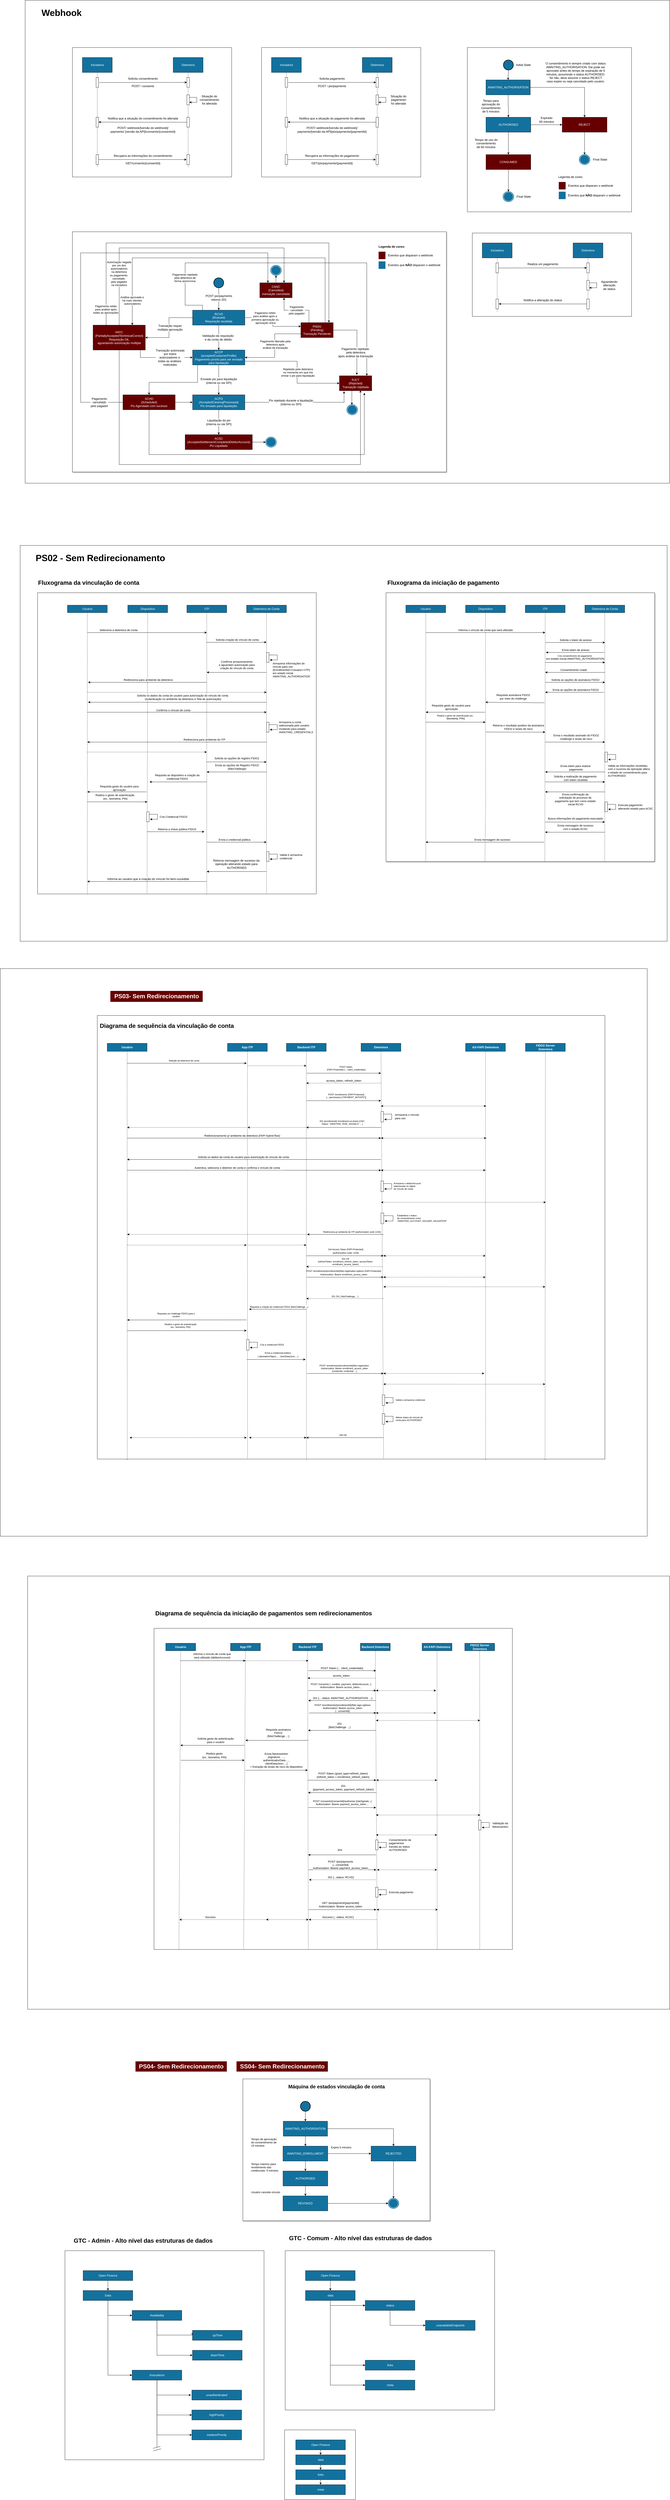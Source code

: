 <mxfile version="21.6.8" type="github">
  <diagram name="Página-1" id="JwyAD8q-a5flx_eW0Gd6">
    <mxGraphModel dx="5774" dy="2641" grid="1" gridSize="10" guides="1" tooltips="1" connect="1" arrows="1" fold="1" page="1" pageScale="1" pageWidth="827" pageHeight="1169" math="0" shadow="0">
      <root>
        <mxCell id="0" />
        <mxCell id="1" parent="0" />
        <mxCell id="2XYWljfQtwsnufb3ODf2-27" value="" style="rounded=0;whiteSpace=wrap;html=1;strokeColor=default;fontFamily=Helvetica;fontSize=12;fontColor=default;fillColor=default;" parent="1" vertex="1">
          <mxGeometry x="-1270" y="5290" width="2580" height="1740" as="geometry" />
        </mxCell>
        <mxCell id="2XYWljfQtwsnufb3ODf2-25" value="" style="rounded=0;whiteSpace=wrap;html=1;strokeColor=default;fontFamily=Helvetica;fontSize=12;fontColor=default;fillColor=default;" parent="1" vertex="1">
          <mxGeometry x="-1380" y="2850" width="2600" height="2280" as="geometry" />
        </mxCell>
        <mxCell id="2XYWljfQtwsnufb3ODf2-7" value="" style="rounded=0;whiteSpace=wrap;html=1;movable=1;resizable=1;rotatable=1;deletable=1;editable=1;locked=0;connectable=1;fillColor=#FFFFFF;" parent="1" vertex="1">
          <mxGeometry x="-1300" y="1150" width="2600" height="1590" as="geometry" />
        </mxCell>
        <mxCell id="2XYWljfQtwsnufb3ODf2-3" value="" style="rounded=0;whiteSpace=wrap;html=1;movable=0;resizable=0;rotatable=0;deletable=0;editable=0;locked=1;connectable=0;" parent="1" vertex="1">
          <mxGeometry x="-1280" y="-1040" width="2590" height="1940" as="geometry" />
        </mxCell>
        <mxCell id="E15Lj610bT2L_UiuyBOY-3" value="" style="rounded=0;whiteSpace=wrap;html=1;shadow=1;movable=0;resizable=0;rotatable=0;deletable=0;editable=0;locked=1;connectable=0;" parent="1" vertex="1">
          <mxGeometry x="-1090" y="-110" width="1503" height="965" as="geometry" />
        </mxCell>
        <mxCell id="E15Lj610bT2L_UiuyBOY-2" value="" style="rounded=0;whiteSpace=wrap;html=1;movable=0;resizable=0;rotatable=0;deletable=0;editable=0;locked=1;connectable=0;" parent="1" vertex="1">
          <mxGeometry x="497" y="-850" width="660" height="660" as="geometry" />
        </mxCell>
        <mxCell id="E15Lj610bT2L_UiuyBOY-1" value="" style="rounded=0;whiteSpace=wrap;html=1;movable=0;resizable=0;rotatable=0;deletable=0;editable=0;locked=1;connectable=0;" parent="1" vertex="1">
          <mxGeometry x="-1090" y="-850" width="640" height="520" as="geometry" />
        </mxCell>
        <mxCell id="aNCpjzvugUuDVGdaN9si-1" value="&lt;font color=&quot;#ffffff&quot;&gt;Iniciadora&lt;/font&gt;" style="rounded=0;whiteSpace=wrap;html=1;fillColor=#13719e;movable=0;resizable=0;rotatable=0;deletable=0;editable=0;locked=1;connectable=0;" parent="1" vertex="1">
          <mxGeometry x="-1050" y="-810" width="120" height="60" as="geometry" />
        </mxCell>
        <mxCell id="aNCpjzvugUuDVGdaN9si-2" value="&lt;font color=&quot;#ffffff&quot;&gt;Detentora&lt;/font&gt;" style="rounded=0;whiteSpace=wrap;html=1;fillColor=#13719e;movable=0;resizable=0;rotatable=0;deletable=0;editable=0;locked=1;connectable=0;" parent="1" vertex="1">
          <mxGeometry x="-685" y="-810" width="120" height="60" as="geometry" />
        </mxCell>
        <mxCell id="aNCpjzvugUuDVGdaN9si-3" value="" style="endArrow=none;dashed=1;html=1;rounded=0;entryX=0.5;entryY=1;entryDx=0;entryDy=0;movable=0;resizable=0;rotatable=0;deletable=0;editable=0;locked=1;connectable=0;" parent="1" source="aNCpjzvugUuDVGdaN9si-5" target="aNCpjzvugUuDVGdaN9si-1" edge="1">
          <mxGeometry width="50" height="50" relative="1" as="geometry">
            <mxPoint x="-990" y="-490" as="sourcePoint" />
            <mxPoint x="-770" y="-570" as="targetPoint" />
          </mxGeometry>
        </mxCell>
        <mxCell id="aNCpjzvugUuDVGdaN9si-4" value="" style="endArrow=none;dashed=1;html=1;rounded=0;entryX=0.5;entryY=1;entryDx=0;entryDy=0;movable=0;resizable=0;rotatable=0;deletable=0;editable=0;locked=1;connectable=0;" parent="1" source="aNCpjzvugUuDVGdaN9si-8" target="aNCpjzvugUuDVGdaN9si-2" edge="1">
          <mxGeometry width="50" height="50" relative="1" as="geometry">
            <mxPoint x="-660" y="-490" as="sourcePoint" />
            <mxPoint x="-660" y="-750" as="targetPoint" />
          </mxGeometry>
        </mxCell>
        <mxCell id="aNCpjzvugUuDVGdaN9si-7" value="" style="endArrow=none;dashed=1;html=1;rounded=0;entryX=0.5;entryY=1;entryDx=0;entryDy=0;movable=0;resizable=0;rotatable=0;deletable=0;editable=0;locked=1;connectable=0;" parent="1" source="aNCpjzvugUuDVGdaN9si-18" target="aNCpjzvugUuDVGdaN9si-5" edge="1">
          <mxGeometry width="50" height="50" relative="1" as="geometry">
            <mxPoint x="-990" y="-490" as="sourcePoint" />
            <mxPoint x="-990" y="-750" as="targetPoint" />
          </mxGeometry>
        </mxCell>
        <mxCell id="aNCpjzvugUuDVGdaN9si-5" value="" style="verticalLabelPosition=bottom;verticalAlign=top;html=1;shape=mxgraph.basic.rect;fillColor2=none;strokeWidth=1;size=20;indent=5;rounded=0;movable=0;resizable=0;rotatable=0;deletable=0;editable=0;locked=1;connectable=0;" parent="1" vertex="1">
          <mxGeometry x="-995" y="-730" width="10" height="40" as="geometry" />
        </mxCell>
        <mxCell id="aNCpjzvugUuDVGdaN9si-9" value="" style="endArrow=none;dashed=1;html=1;rounded=0;entryX=0.5;entryY=1;entryDx=0;entryDy=0;movable=0;resizable=0;rotatable=0;deletable=0;editable=0;locked=1;connectable=0;" parent="1" source="aNCpjzvugUuDVGdaN9si-13" target="aNCpjzvugUuDVGdaN9si-8" edge="1">
          <mxGeometry width="50" height="50" relative="1" as="geometry">
            <mxPoint x="-625" y="-490" as="sourcePoint" />
            <mxPoint x="-660" y="-750" as="targetPoint" />
          </mxGeometry>
        </mxCell>
        <mxCell id="aNCpjzvugUuDVGdaN9si-8" value="" style="verticalLabelPosition=bottom;verticalAlign=top;html=1;shape=mxgraph.basic.rect;fillColor2=none;strokeWidth=1;size=20;indent=5;rounded=0;movable=0;resizable=0;rotatable=0;deletable=0;editable=0;locked=1;connectable=0;" parent="1" vertex="1">
          <mxGeometry x="-630" y="-730" width="10" height="40" as="geometry" />
        </mxCell>
        <mxCell id="aNCpjzvugUuDVGdaN9si-11" value="Solicita consentimento" style="text;html=1;align=center;verticalAlign=middle;resizable=0;points=[];autosize=1;strokeColor=none;fillColor=none;rounded=0;movable=0;rotatable=0;deletable=0;editable=0;locked=1;connectable=0;" parent="1" vertex="1">
          <mxGeometry x="-877.5" y="-740" width="140" height="30" as="geometry" />
        </mxCell>
        <mxCell id="aNCpjzvugUuDVGdaN9si-12" value="POST / consents" style="text;html=1;align=center;verticalAlign=middle;resizable=0;points=[];autosize=1;strokeColor=none;fillColor=none;rounded=0;movable=0;rotatable=0;deletable=0;editable=0;locked=1;connectable=0;" parent="1" vertex="1">
          <mxGeometry x="-862.5" y="-710" width="110" height="30" as="geometry" />
        </mxCell>
        <mxCell id="aNCpjzvugUuDVGdaN9si-14" value="" style="endArrow=none;dashed=1;html=1;rounded=0;entryX=0.5;entryY=1;entryDx=0;entryDy=0;movable=0;resizable=0;rotatable=0;deletable=0;editable=0;locked=1;connectable=0;" parent="1" source="aNCpjzvugUuDVGdaN9si-20" target="aNCpjzvugUuDVGdaN9si-13" edge="1">
          <mxGeometry width="50" height="50" relative="1" as="geometry">
            <mxPoint x="-625" y="-490" as="sourcePoint" />
            <mxPoint x="-625" y="-690" as="targetPoint" />
          </mxGeometry>
        </mxCell>
        <mxCell id="aNCpjzvugUuDVGdaN9si-30" value="" style="edgeStyle=orthogonalEdgeStyle;rounded=0;orthogonalLoop=1;jettySize=auto;html=1;entryX=1;entryY=0.75;entryDx=0;entryDy=0;entryPerimeter=0;movable=0;resizable=0;rotatable=0;deletable=0;editable=0;locked=1;connectable=0;" parent="1" source="aNCpjzvugUuDVGdaN9si-13" target="aNCpjzvugUuDVGdaN9si-13" edge="1">
          <mxGeometry relative="1" as="geometry">
            <Array as="points">
              <mxPoint x="-590" y="-650" />
              <mxPoint x="-590" y="-630" />
            </Array>
          </mxGeometry>
        </mxCell>
        <mxCell id="aNCpjzvugUuDVGdaN9si-13" value="" style="verticalLabelPosition=bottom;verticalAlign=top;html=1;shape=mxgraph.basic.rect;fillColor2=none;strokeWidth=1;size=20;indent=5;rounded=0;movable=0;resizable=0;rotatable=0;deletable=0;editable=0;locked=1;connectable=0;" parent="1" vertex="1">
          <mxGeometry x="-630" y="-660" width="10" height="40" as="geometry" />
        </mxCell>
        <mxCell id="aNCpjzvugUuDVGdaN9si-17" value="Situação do&lt;br&gt;consentimento &lt;br&gt;foi alterada" style="text;html=1;align=center;verticalAlign=middle;resizable=0;points=[];autosize=1;strokeColor=none;fillColor=none;rounded=0;movable=0;rotatable=0;deletable=0;editable=0;locked=1;connectable=0;" parent="1" vertex="1">
          <mxGeometry x="-590" y="-670" width="100" height="60" as="geometry" />
        </mxCell>
        <mxCell id="aNCpjzvugUuDVGdaN9si-19" value="" style="endArrow=none;dashed=1;html=1;rounded=0;entryX=0.5;entryY=1;entryDx=0;entryDy=0;movable=0;resizable=0;rotatable=0;deletable=0;editable=0;locked=1;connectable=0;" parent="1" source="aNCpjzvugUuDVGdaN9si-31" target="aNCpjzvugUuDVGdaN9si-18" edge="1">
          <mxGeometry width="50" height="50" relative="1" as="geometry">
            <mxPoint x="-990" y="-410" as="sourcePoint" />
            <mxPoint x="-990" y="-690" as="targetPoint" />
          </mxGeometry>
        </mxCell>
        <mxCell id="aNCpjzvugUuDVGdaN9si-18" value="" style="verticalLabelPosition=bottom;verticalAlign=top;html=1;shape=mxgraph.basic.rect;fillColor2=none;strokeWidth=1;size=20;indent=5;rounded=0;movable=0;resizable=0;rotatable=0;deletable=0;editable=0;locked=1;connectable=0;" parent="1" vertex="1">
          <mxGeometry x="-995" y="-570" width="10" height="40" as="geometry" />
        </mxCell>
        <mxCell id="aNCpjzvugUuDVGdaN9si-21" value="" style="endArrow=none;dashed=1;html=1;rounded=0;entryX=0.5;entryY=1;entryDx=0;entryDy=0;movable=0;resizable=0;rotatable=0;deletable=0;editable=0;locked=1;connectable=0;" parent="1" source="aNCpjzvugUuDVGdaN9si-33" target="aNCpjzvugUuDVGdaN9si-20" edge="1">
          <mxGeometry width="50" height="50" relative="1" as="geometry">
            <mxPoint x="-625" y="-410" as="sourcePoint" />
            <mxPoint x="-625" y="-620" as="targetPoint" />
          </mxGeometry>
        </mxCell>
        <mxCell id="aNCpjzvugUuDVGdaN9si-29" value="" style="edgeStyle=orthogonalEdgeStyle;rounded=0;orthogonalLoop=1;jettySize=auto;html=1;entryX=1.057;entryY=0.486;entryDx=0;entryDy=0;entryPerimeter=0;movable=0;resizable=0;rotatable=0;deletable=0;editable=0;locked=1;connectable=0;" parent="1" source="aNCpjzvugUuDVGdaN9si-20" target="aNCpjzvugUuDVGdaN9si-18" edge="1">
          <mxGeometry relative="1" as="geometry">
            <mxPoint x="-980" y="-550" as="targetPoint" />
          </mxGeometry>
        </mxCell>
        <mxCell id="aNCpjzvugUuDVGdaN9si-20" value="" style="verticalLabelPosition=bottom;verticalAlign=top;html=1;shape=mxgraph.basic.rect;fillColor2=none;strokeWidth=1;size=20;indent=5;rounded=0;movable=0;resizable=0;rotatable=0;deletable=0;editable=0;locked=1;connectable=0;" parent="1" vertex="1">
          <mxGeometry x="-630" y="-570" width="10" height="40" as="geometry" />
        </mxCell>
        <mxCell id="aNCpjzvugUuDVGdaN9si-24" value="POST/ webhook/[versão do webhook]/&lt;br&gt;payments/ [versão da API]/consents/{consentsId}" style="text;html=1;align=center;verticalAlign=middle;resizable=0;points=[];autosize=1;strokeColor=none;fillColor=none;rounded=0;movable=0;rotatable=0;deletable=0;editable=0;locked=1;connectable=0;" parent="1" vertex="1">
          <mxGeometry x="-947.5" y="-540" width="280" height="40" as="geometry" />
        </mxCell>
        <mxCell id="aNCpjzvugUuDVGdaN9si-25" value="" style="edgeStyle=none;orthogonalLoop=1;jettySize=auto;html=1;rounded=0;exitX=1.286;exitY=0.514;exitDx=0;exitDy=0;exitPerimeter=0;movable=0;resizable=0;rotatable=0;deletable=0;editable=0;locked=1;connectable=0;" parent="1" source="aNCpjzvugUuDVGdaN9si-5" edge="1">
          <mxGeometry width="100" relative="1" as="geometry">
            <mxPoint x="-980" y="-710" as="sourcePoint" />
            <mxPoint x="-630" y="-710" as="targetPoint" />
            <Array as="points" />
          </mxGeometry>
        </mxCell>
        <mxCell id="aNCpjzvugUuDVGdaN9si-32" value="" style="endArrow=none;dashed=1;html=1;rounded=0;entryX=0.5;entryY=1;entryDx=0;entryDy=0;movable=0;resizable=0;rotatable=0;deletable=0;editable=0;locked=1;connectable=0;" parent="1" target="aNCpjzvugUuDVGdaN9si-31" edge="1">
          <mxGeometry width="50" height="50" relative="1" as="geometry">
            <mxPoint x="-990" y="-370" as="sourcePoint" />
            <mxPoint x="-990" y="-530" as="targetPoint" />
          </mxGeometry>
        </mxCell>
        <mxCell id="aNCpjzvugUuDVGdaN9si-35" value="" style="edgeStyle=orthogonalEdgeStyle;rounded=0;orthogonalLoop=1;jettySize=auto;html=1;entryX=-0.129;entryY=0.5;entryDx=0;entryDy=0;entryPerimeter=0;movable=0;resizable=0;rotatable=0;deletable=0;editable=0;locked=1;connectable=0;" parent="1" source="aNCpjzvugUuDVGdaN9si-31" target="aNCpjzvugUuDVGdaN9si-33" edge="1">
          <mxGeometry relative="1" as="geometry" />
        </mxCell>
        <mxCell id="aNCpjzvugUuDVGdaN9si-31" value="" style="verticalLabelPosition=bottom;verticalAlign=top;html=1;shape=mxgraph.basic.rect;fillColor2=none;strokeWidth=1;size=20;indent=5;rounded=0;movable=0;resizable=0;rotatable=0;deletable=0;editable=0;locked=1;connectable=0;" parent="1" vertex="1">
          <mxGeometry x="-995" y="-420" width="10" height="40" as="geometry" />
        </mxCell>
        <mxCell id="aNCpjzvugUuDVGdaN9si-34" value="" style="endArrow=none;dashed=1;html=1;rounded=0;entryX=0.5;entryY=1;entryDx=0;entryDy=0;movable=0;resizable=0;rotatable=0;deletable=0;editable=0;locked=1;connectable=0;" parent="1" target="aNCpjzvugUuDVGdaN9si-33" edge="1">
          <mxGeometry width="50" height="50" relative="1" as="geometry">
            <mxPoint x="-625" y="-370" as="sourcePoint" />
            <mxPoint x="-625" y="-530" as="targetPoint" />
          </mxGeometry>
        </mxCell>
        <mxCell id="aNCpjzvugUuDVGdaN9si-33" value="" style="verticalLabelPosition=bottom;verticalAlign=top;html=1;shape=mxgraph.basic.rect;fillColor2=none;strokeWidth=1;size=20;indent=5;rounded=0;movable=0;resizable=0;rotatable=0;deletable=0;editable=0;locked=1;connectable=0;" parent="1" vertex="1">
          <mxGeometry x="-630" y="-420" width="10" height="40" as="geometry" />
        </mxCell>
        <mxCell id="aNCpjzvugUuDVGdaN9si-36" value="Recupera as informações do consentimento" style="text;html=1;align=center;verticalAlign=middle;resizable=0;points=[];autosize=1;strokeColor=none;fillColor=none;rounded=0;movable=0;rotatable=0;deletable=0;editable=0;locked=1;connectable=0;" parent="1" vertex="1">
          <mxGeometry x="-937.5" y="-430" width="260" height="30" as="geometry" />
        </mxCell>
        <mxCell id="aNCpjzvugUuDVGdaN9si-37" value="GET/consents/{consentId}" style="text;html=1;align=center;verticalAlign=middle;resizable=0;points=[];autosize=1;strokeColor=none;fillColor=none;rounded=0;movable=0;rotatable=0;deletable=0;editable=0;locked=1;connectable=0;" parent="1" vertex="1">
          <mxGeometry x="-887.5" y="-400" width="160" height="30" as="geometry" />
        </mxCell>
        <mxCell id="aNCpjzvugUuDVGdaN9si-38" value="Notifica que a situação do consentimento foi alterada" style="text;html=1;align=center;verticalAlign=middle;resizable=0;points=[];autosize=1;strokeColor=none;fillColor=none;rounded=0;movable=0;rotatable=0;deletable=0;editable=0;locked=1;connectable=0;" parent="1" vertex="1">
          <mxGeometry x="-962.5" y="-580" width="310" height="30" as="geometry" />
        </mxCell>
        <mxCell id="aNCpjzvugUuDVGdaN9si-42" style="edgeStyle=orthogonalEdgeStyle;rounded=0;orthogonalLoop=1;jettySize=auto;html=1;entryX=0.5;entryY=0;entryDx=0;entryDy=0;movable=0;resizable=0;rotatable=0;deletable=0;editable=0;locked=1;connectable=0;" parent="1" source="aNCpjzvugUuDVGdaN9si-39" target="aNCpjzvugUuDVGdaN9si-41" edge="1">
          <mxGeometry relative="1" as="geometry" />
        </mxCell>
        <mxCell id="aNCpjzvugUuDVGdaN9si-39" value="" style="strokeWidth=2;html=1;shape=mxgraph.flowchart.start_2;whiteSpace=wrap;fillColor=#13719E;rounded=0;movable=0;resizable=0;rotatable=0;deletable=0;editable=0;locked=1;connectable=0;" parent="1" vertex="1">
          <mxGeometry x="642" y="-800" width="40" height="40" as="geometry" />
        </mxCell>
        <mxCell id="aNCpjzvugUuDVGdaN9si-40" value="Initial State" style="text;html=1;align=center;verticalAlign=middle;resizable=0;points=[];autosize=1;strokeColor=none;fillColor=none;rounded=0;movable=0;rotatable=0;deletable=0;editable=0;locked=1;connectable=0;" parent="1" vertex="1">
          <mxGeometry x="682" y="-795" width="80" height="30" as="geometry" />
        </mxCell>
        <mxCell id="aNCpjzvugUuDVGdaN9si-45" value="" style="edgeStyle=orthogonalEdgeStyle;rounded=0;orthogonalLoop=1;jettySize=auto;html=1;movable=0;resizable=0;rotatable=0;deletable=0;editable=0;locked=1;connectable=0;" parent="1" source="aNCpjzvugUuDVGdaN9si-41" target="aNCpjzvugUuDVGdaN9si-43" edge="1">
          <mxGeometry relative="1" as="geometry" />
        </mxCell>
        <mxCell id="aNCpjzvugUuDVGdaN9si-52" style="edgeStyle=orthogonalEdgeStyle;rounded=0;orthogonalLoop=1;jettySize=auto;html=1;entryX=0.5;entryY=0;entryDx=0;entryDy=0;movable=0;resizable=0;rotatable=0;deletable=0;editable=0;locked=1;connectable=0;" parent="1" source="aNCpjzvugUuDVGdaN9si-41" target="aNCpjzvugUuDVGdaN9si-50" edge="1">
          <mxGeometry relative="1" as="geometry" />
        </mxCell>
        <mxCell id="aNCpjzvugUuDVGdaN9si-41" value="AWAITING_AUTHORISATION" style="rounded=0;whiteSpace=wrap;html=1;fillColor=#13719E;fontColor=#FFFFFF;movable=0;resizable=0;rotatable=0;deletable=0;editable=0;locked=1;connectable=0;" parent="1" vertex="1">
          <mxGeometry x="572" y="-720" width="178" height="60" as="geometry" />
        </mxCell>
        <mxCell id="aNCpjzvugUuDVGdaN9si-46" value="" style="edgeStyle=orthogonalEdgeStyle;rounded=0;orthogonalLoop=1;jettySize=auto;html=1;movable=0;resizable=0;rotatable=0;deletable=0;editable=0;locked=1;connectable=0;" parent="1" source="aNCpjzvugUuDVGdaN9si-43" target="aNCpjzvugUuDVGdaN9si-44" edge="1">
          <mxGeometry relative="1" as="geometry" />
        </mxCell>
        <mxCell id="aNCpjzvugUuDVGdaN9si-51" style="edgeStyle=orthogonalEdgeStyle;rounded=0;orthogonalLoop=1;jettySize=auto;html=1;movable=0;resizable=0;rotatable=0;deletable=0;editable=0;locked=1;connectable=0;" parent="1" source="aNCpjzvugUuDVGdaN9si-43" target="aNCpjzvugUuDVGdaN9si-50" edge="1">
          <mxGeometry relative="1" as="geometry" />
        </mxCell>
        <mxCell id="aNCpjzvugUuDVGdaN9si-43" value="AUTHORISED" style="rounded=0;whiteSpace=wrap;html=1;fillColor=#13719E;fontColor=#FFFFFF;movable=0;resizable=0;rotatable=0;deletable=0;editable=0;locked=1;connectable=0;" parent="1" vertex="1">
          <mxGeometry x="572" y="-570" width="180" height="60" as="geometry" />
        </mxCell>
        <mxCell id="aNCpjzvugUuDVGdaN9si-48" style="edgeStyle=orthogonalEdgeStyle;rounded=0;orthogonalLoop=1;jettySize=auto;html=1;entryX=0.5;entryY=0;entryDx=0;entryDy=0;movable=0;resizable=0;rotatable=0;deletable=0;editable=0;locked=1;connectable=0;" parent="1" source="aNCpjzvugUuDVGdaN9si-44" target="aNCpjzvugUuDVGdaN9si-47" edge="1">
          <mxGeometry relative="1" as="geometry" />
        </mxCell>
        <mxCell id="aNCpjzvugUuDVGdaN9si-44" value="CONSUMED" style="rounded=0;whiteSpace=wrap;html=1;fillColor=#660000;fontColor=#FFFFFF;movable=0;resizable=0;rotatable=0;deletable=0;editable=0;locked=1;connectable=0;" parent="1" vertex="1">
          <mxGeometry x="572" y="-420" width="180" height="60" as="geometry" />
        </mxCell>
        <mxCell id="aNCpjzvugUuDVGdaN9si-47" value="" style="html=1;overflow=block;blockSpacing=1;whiteSpace=wrap;shape=mxgraph.bpmn.shape;outline=end;symbol=terminate;strokeColor=#13719E;fillColor=#FFFFFF;fontSize=13;spacing=0;strokeOpacity=100;rounded=0;absoluteArcSize=1;arcSize=9;strokeWidth=0.8;lucidId=ER.O1Fkmo5En;movable=0;resizable=0;rotatable=0;deletable=0;editable=0;locked=1;connectable=0;" parent="1" vertex="1">
          <mxGeometry x="640.75" y="-271" width="42.5" height="40" as="geometry" />
        </mxCell>
        <mxCell id="aNCpjzvugUuDVGdaN9si-49" value="Final State" style="text;html=1;align=center;verticalAlign=middle;resizable=0;points=[];autosize=1;strokeColor=none;fillColor=none;rounded=0;movable=0;rotatable=0;deletable=0;editable=0;locked=1;connectable=0;" parent="1" vertex="1">
          <mxGeometry x="683.25" y="-266" width="80" height="30" as="geometry" />
        </mxCell>
        <mxCell id="aNCpjzvugUuDVGdaN9si-54" style="edgeStyle=orthogonalEdgeStyle;rounded=0;orthogonalLoop=1;jettySize=auto;html=1;entryX=0.5;entryY=0;entryDx=0;entryDy=0;movable=0;resizable=0;rotatable=0;deletable=0;editable=0;locked=1;connectable=0;" parent="1" source="aNCpjzvugUuDVGdaN9si-50" target="aNCpjzvugUuDVGdaN9si-53" edge="1">
          <mxGeometry relative="1" as="geometry" />
        </mxCell>
        <mxCell id="aNCpjzvugUuDVGdaN9si-50" value="REJECT" style="rounded=0;whiteSpace=wrap;html=1;fillColor=#660000;fontColor=#FFFFFF;movable=0;resizable=0;rotatable=0;deletable=0;editable=0;locked=1;connectable=0;" parent="1" vertex="1">
          <mxGeometry x="878.25" y="-570" width="180" height="60" as="geometry" />
        </mxCell>
        <mxCell id="aNCpjzvugUuDVGdaN9si-53" value="" style="html=1;overflow=block;blockSpacing=1;whiteSpace=wrap;shape=mxgraph.bpmn.shape;outline=end;symbol=terminate;strokeColor=#13719E;fillColor=#FFFFFF;fontSize=13;spacing=0;strokeOpacity=100;rounded=0;absoluteArcSize=1;arcSize=9;strokeWidth=0.8;lucidId=ER.O1Fkmo5En;movable=0;resizable=0;rotatable=0;deletable=0;editable=0;locked=1;connectable=0;" parent="1" vertex="1">
          <mxGeometry x="947" y="-420" width="42.5" height="40" as="geometry" />
        </mxCell>
        <mxCell id="aNCpjzvugUuDVGdaN9si-55" value="Final State" style="text;html=1;align=center;verticalAlign=middle;resizable=0;points=[];autosize=1;strokeColor=none;fillColor=none;rounded=0;movable=0;rotatable=0;deletable=0;editable=0;locked=1;connectable=0;" parent="1" vertex="1">
          <mxGeometry x="989.5" y="-415" width="80" height="30" as="geometry" />
        </mxCell>
        <mxCell id="aNCpjzvugUuDVGdaN9si-56" value="O consentimento é sempre criado com status &lt;br&gt;AWAITING_AUTHORISATION. Ele pode ser&lt;br&gt;aprovado antes do tempo de expiração de 5 &lt;br&gt;minutos, assumindo o status AUTHORISED.&lt;br&gt;Se não, deve assumir o status REJECT&lt;br&gt;caso expire ou seja cancelado pelo usuário." style="text;html=1;align=center;verticalAlign=middle;resizable=0;points=[];autosize=1;strokeColor=none;fillColor=none;rounded=0;movable=0;rotatable=0;deletable=0;editable=0;locked=1;connectable=0;" parent="1" vertex="1">
          <mxGeometry x="802" y="-800" width="260" height="100" as="geometry" />
        </mxCell>
        <mxCell id="aNCpjzvugUuDVGdaN9si-57" value="Tempo para &lt;br&gt;aprovação do &lt;br&gt;consentimento &lt;br&gt;de 5 minutos" style="text;html=1;align=center;verticalAlign=middle;resizable=0;points=[];autosize=1;strokeColor=none;fillColor=none;rounded=0;movable=0;rotatable=0;deletable=0;editable=0;locked=1;connectable=0;" parent="1" vertex="1">
          <mxGeometry x="540.75" y="-650" width="100" height="70" as="geometry" />
        </mxCell>
        <mxCell id="aNCpjzvugUuDVGdaN9si-58" value="Expirado&lt;br&gt;60 minutos" style="text;html=1;align=center;verticalAlign=middle;resizable=0;points=[];autosize=1;strokeColor=none;fillColor=none;rounded=0;movable=0;rotatable=0;deletable=0;editable=0;locked=1;connectable=0;" parent="1" vertex="1">
          <mxGeometry x="774.5" y="-580" width="80" height="40" as="geometry" />
        </mxCell>
        <mxCell id="aNCpjzvugUuDVGdaN9si-59" value="Tempo de uso do&lt;br&gt;consentimento&lt;br&gt;de 60 minutos" style="text;html=1;align=center;verticalAlign=middle;resizable=0;points=[];autosize=1;strokeColor=none;fillColor=none;rounded=0;movable=0;rotatable=0;deletable=0;editable=0;locked=1;connectable=0;" parent="1" vertex="1">
          <mxGeometry x="512" y="-495" width="120" height="60" as="geometry" />
        </mxCell>
        <mxCell id="aNCpjzvugUuDVGdaN9si-60" value="Legenda de cores:" style="text;html=1;align=center;verticalAlign=middle;resizable=0;points=[];autosize=1;strokeColor=none;fillColor=none;rounded=0;movable=0;rotatable=0;deletable=0;editable=0;locked=1;connectable=0;" parent="1" vertex="1">
          <mxGeometry x="852" y="-345" width="120" height="30" as="geometry" />
        </mxCell>
        <mxCell id="aNCpjzvugUuDVGdaN9si-61" value="" style="rounded=0;whiteSpace=wrap;html=1;fontColor=none;labelBackgroundColor=none;labelBorderColor=none;noLabel=1;strokeColor=none;fillColor=#660000;movable=0;resizable=0;rotatable=0;deletable=0;editable=0;locked=1;connectable=0;" parent="1" vertex="1">
          <mxGeometry x="864.5" y="-310" width="27.5" height="30" as="geometry" />
        </mxCell>
        <mxCell id="aNCpjzvugUuDVGdaN9si-62" value="" style="rounded=0;whiteSpace=wrap;html=1;fontColor=none;labelBackgroundColor=none;labelBorderColor=none;noLabel=1;strokeColor=none;fillColor=#13719E;movable=0;resizable=0;rotatable=0;deletable=0;editable=0;locked=1;connectable=0;" parent="1" vertex="1">
          <mxGeometry x="864.5" y="-271" width="27.5" height="30" as="geometry" />
        </mxCell>
        <mxCell id="aNCpjzvugUuDVGdaN9si-63" value="Eventos que disparam o webhook" style="text;html=1;align=center;verticalAlign=middle;resizable=0;points=[];autosize=1;strokeColor=none;fillColor=none;rounded=0;movable=0;rotatable=0;deletable=0;editable=0;locked=1;connectable=0;" parent="1" vertex="1">
          <mxGeometry x="892" y="-310" width="200" height="30" as="geometry" />
        </mxCell>
        <mxCell id="aNCpjzvugUuDVGdaN9si-64" value="Eventos que &lt;b&gt;NÃO &lt;/b&gt;disparam o webhook" style="text;html=1;align=center;verticalAlign=middle;resizable=0;points=[];autosize=1;strokeColor=none;fillColor=none;rounded=0;movable=0;rotatable=0;deletable=0;editable=0;locked=1;connectable=0;" parent="1" vertex="1">
          <mxGeometry x="892" y="-271" width="230" height="30" as="geometry" />
        </mxCell>
        <mxCell id="aNCpjzvugUuDVGdaN9si-87" style="edgeStyle=orthogonalEdgeStyle;rounded=0;orthogonalLoop=1;jettySize=auto;html=1;entryX=0;entryY=0.5;entryDx=0;entryDy=0;movable=0;resizable=0;rotatable=0;deletable=0;editable=0;locked=1;connectable=0;" parent="1" source="aNCpjzvugUuDVGdaN9si-65" target="aNCpjzvugUuDVGdaN9si-67" edge="1">
          <mxGeometry relative="1" as="geometry">
            <Array as="points">
              <mxPoint x="-817" y="395" />
            </Array>
          </mxGeometry>
        </mxCell>
        <mxCell id="aNCpjzvugUuDVGdaN9si-102" style="edgeStyle=orthogonalEdgeStyle;rounded=0;orthogonalLoop=1;jettySize=auto;html=1;entryX=0.65;entryY=0.974;entryDx=0;entryDy=0;entryPerimeter=0;movable=0;resizable=0;rotatable=0;deletable=0;editable=0;locked=1;connectable=0;" parent="1" source="aNCpjzvugUuDVGdaN9si-65" target="aNCpjzvugUuDVGdaN9si-73" edge="1">
          <mxGeometry relative="1" as="geometry">
            <Array as="points">
              <mxPoint x="-902" y="825" />
              <mxPoint x="68" y="825" />
            </Array>
          </mxGeometry>
        </mxCell>
        <mxCell id="E15Lj610bT2L_UiuyBOY-45" style="edgeStyle=orthogonalEdgeStyle;rounded=0;orthogonalLoop=1;jettySize=auto;html=1;exitX=0.5;exitY=0;exitDx=0;exitDy=0;entryX=0.75;entryY=0;entryDx=0;entryDy=0;movable=0;resizable=0;rotatable=0;deletable=0;editable=0;locked=1;connectable=0;" parent="1" source="aNCpjzvugUuDVGdaN9si-65" target="aNCpjzvugUuDVGdaN9si-71" edge="1">
          <mxGeometry relative="1" as="geometry">
            <Array as="points">
              <mxPoint x="-902" y="-45" />
              <mxPoint x="-239" y="-45" />
            </Array>
          </mxGeometry>
        </mxCell>
        <mxCell id="E15Lj610bT2L_UiuyBOY-46" value="Autorização negada&lt;br&gt;por um dos &lt;br&gt;autorizadores&lt;br&gt;na detentora&lt;br&gt;ou pagamento&amp;nbsp;&lt;br&gt;cancelado&amp;nbsp;&lt;br&gt;pelo pagador &lt;br&gt;na iniciadora" style="edgeLabel;html=1;align=center;verticalAlign=middle;resizable=0;points=[];rounded=0;movable=0;rotatable=0;deletable=0;editable=0;locked=1;connectable=0;" parent="E15Lj610bT2L_UiuyBOY-45" vertex="1" connectable="0">
          <mxGeometry x="-0.566" y="1" relative="1" as="geometry">
            <mxPoint y="34" as="offset" />
          </mxGeometry>
        </mxCell>
        <mxCell id="E15Lj610bT2L_UiuyBOY-47" style="edgeStyle=orthogonalEdgeStyle;rounded=0;orthogonalLoop=1;jettySize=auto;html=1;exitX=0.25;exitY=0;exitDx=0;exitDy=0;entryX=0.867;entryY=-0.006;entryDx=0;entryDy=0;entryPerimeter=0;movable=0;resizable=0;rotatable=0;deletable=0;editable=0;locked=1;connectable=0;" parent="1" source="aNCpjzvugUuDVGdaN9si-65" target="aNCpjzvugUuDVGdaN9si-72" edge="1">
          <mxGeometry relative="1" as="geometry">
            <Array as="points">
              <mxPoint x="-954" y="-65" />
              <mxPoint x="-59" y="-65" />
            </Array>
          </mxGeometry>
        </mxCell>
        <mxCell id="E15Lj610bT2L_UiuyBOY-48" value="Pagamento retido&lt;br&gt;para análise após&lt;br&gt;todas as aprovações" style="edgeLabel;html=1;align=center;verticalAlign=middle;resizable=0;points=[];rounded=0;movable=0;rotatable=0;deletable=0;editable=0;locked=1;connectable=0;" parent="E15Lj610bT2L_UiuyBOY-47" vertex="1" connectable="0">
          <mxGeometry x="-0.918" y="2" relative="1" as="geometry">
            <mxPoint as="offset" />
          </mxGeometry>
        </mxCell>
        <mxCell id="aNCpjzvugUuDVGdaN9si-65" value="PATC&lt;br&gt;(PartiallyAcceptedTechinicalCorrect)&lt;br&gt;Requisição Ok,&lt;br&gt;aguardando autorização múltipla" style="rounded=0;whiteSpace=wrap;html=1;fillColor=#660000;fontColor=#FFFFFF;movable=0;resizable=0;rotatable=0;deletable=0;editable=0;locked=1;connectable=0;" parent="1" vertex="1">
          <mxGeometry x="-1007" y="265" width="210" height="100" as="geometry" />
        </mxCell>
        <mxCell id="aNCpjzvugUuDVGdaN9si-79" value="" style="edgeStyle=orthogonalEdgeStyle;rounded=0;orthogonalLoop=1;jettySize=auto;html=1;movable=0;resizable=0;rotatable=0;deletable=0;editable=0;locked=1;connectable=0;" parent="1" source="aNCpjzvugUuDVGdaN9si-66" target="aNCpjzvugUuDVGdaN9si-67" edge="1">
          <mxGeometry relative="1" as="geometry" />
        </mxCell>
        <mxCell id="aNCpjzvugUuDVGdaN9si-85" style="edgeStyle=orthogonalEdgeStyle;rounded=0;orthogonalLoop=1;jettySize=auto;html=1;entryX=1;entryY=0.5;entryDx=0;entryDy=0;movable=0;resizable=0;rotatable=0;deletable=0;editable=0;locked=1;connectable=0;" parent="1" source="aNCpjzvugUuDVGdaN9si-66" target="aNCpjzvugUuDVGdaN9si-65" edge="1">
          <mxGeometry relative="1" as="geometry" />
        </mxCell>
        <mxCell id="aNCpjzvugUuDVGdaN9si-111" style="edgeStyle=orthogonalEdgeStyle;rounded=0;orthogonalLoop=1;jettySize=auto;html=1;movable=0;resizable=0;rotatable=0;deletable=0;editable=0;locked=1;connectable=0;" parent="1" source="aNCpjzvugUuDVGdaN9si-66" target="aNCpjzvugUuDVGdaN9si-73" edge="1">
          <mxGeometry relative="1" as="geometry">
            <Array as="points">
              <mxPoint x="-567" y="185" />
              <mxPoint x="-637" y="185" />
              <mxPoint x="-637" y="15" />
              <mxPoint x="93" y="15" />
            </Array>
          </mxGeometry>
        </mxCell>
        <mxCell id="aNCpjzvugUuDVGdaN9si-112" value="Pagamento rejeitado &lt;br&gt;pela detentora de &lt;br&gt;forma assíncrona" style="edgeLabel;html=1;align=center;verticalAlign=middle;resizable=0;points=[];rounded=0;movable=0;rotatable=0;deletable=0;editable=0;locked=1;connectable=0;" parent="aNCpjzvugUuDVGdaN9si-111" vertex="1" connectable="0">
          <mxGeometry x="-0.882" y="-2" relative="1" as="geometry">
            <mxPoint x="-6" y="-108" as="offset" />
          </mxGeometry>
        </mxCell>
        <mxCell id="E15Lj610bT2L_UiuyBOY-34" style="edgeStyle=orthogonalEdgeStyle;rounded=0;orthogonalLoop=1;jettySize=auto;html=1;entryX=0;entryY=0.25;entryDx=0;entryDy=0;movable=0;resizable=0;rotatable=0;deletable=0;editable=0;locked=1;connectable=0;" parent="1" source="aNCpjzvugUuDVGdaN9si-66" target="aNCpjzvugUuDVGdaN9si-72" edge="1">
          <mxGeometry relative="1" as="geometry" />
        </mxCell>
        <mxCell id="E15Lj610bT2L_UiuyBOY-35" value="Pagameno retido&lt;br&gt;para análise após a &lt;br&gt;primeira&amp;nbsp;aprovação ou&lt;br&gt;&amp;nbsp;aprovação única" style="edgeLabel;html=1;align=center;verticalAlign=middle;resizable=0;points=[];rounded=0;movable=0;rotatable=0;deletable=0;editable=0;locked=1;connectable=0;" parent="E15Lj610bT2L_UiuyBOY-34" vertex="1" connectable="0">
          <mxGeometry x="-0.378" y="-1" relative="1" as="geometry">
            <mxPoint as="offset" />
          </mxGeometry>
        </mxCell>
        <mxCell id="aNCpjzvugUuDVGdaN9si-66" value="RCVD&lt;br&gt;(Rceived)&lt;br&gt;Requisição recebida" style="rounded=0;whiteSpace=wrap;html=1;fillColor=#13719E;fontColor=#FFFFFF;movable=0;resizable=0;rotatable=0;deletable=0;editable=0;locked=1;connectable=0;" parent="1" vertex="1">
          <mxGeometry x="-607" y="205" width="210" height="60" as="geometry" />
        </mxCell>
        <mxCell id="aNCpjzvugUuDVGdaN9si-80" value="" style="edgeStyle=orthogonalEdgeStyle;rounded=0;orthogonalLoop=1;jettySize=auto;html=1;movable=0;resizable=0;rotatable=0;deletable=0;editable=0;locked=1;connectable=0;" parent="1" source="aNCpjzvugUuDVGdaN9si-67" target="aNCpjzvugUuDVGdaN9si-68" edge="1">
          <mxGeometry relative="1" as="geometry" />
        </mxCell>
        <mxCell id="aNCpjzvugUuDVGdaN9si-91" style="edgeStyle=orthogonalEdgeStyle;rounded=0;orthogonalLoop=1;jettySize=auto;html=1;movable=0;resizable=0;rotatable=0;deletable=0;editable=0;locked=1;connectable=0;" parent="1" source="aNCpjzvugUuDVGdaN9si-67" target="aNCpjzvugUuDVGdaN9si-70" edge="1">
          <mxGeometry relative="1" as="geometry">
            <Array as="points">
              <mxPoint x="-587" y="495" />
              <mxPoint x="-782" y="495" />
            </Array>
          </mxGeometry>
        </mxCell>
        <mxCell id="E15Lj610bT2L_UiuyBOY-41" style="edgeStyle=orthogonalEdgeStyle;rounded=0;orthogonalLoop=1;jettySize=auto;html=1;exitX=1;exitY=0.75;exitDx=0;exitDy=0;entryX=0;entryY=0.5;entryDx=0;entryDy=0;movable=0;resizable=0;rotatable=0;deletable=0;editable=0;locked=1;connectable=0;" parent="1" source="aNCpjzvugUuDVGdaN9si-67" target="aNCpjzvugUuDVGdaN9si-73" edge="1">
          <mxGeometry relative="1" as="geometry">
            <Array as="points">
              <mxPoint x="-187" y="410" />
              <mxPoint x="-187" y="499" />
            </Array>
          </mxGeometry>
        </mxCell>
        <mxCell id="E15Lj610bT2L_UiuyBOY-42" value="Rejeitado pela detentora &lt;br&gt;no momento em que iria &lt;br&gt;enviar o pix para liquidação" style="edgeLabel;html=1;align=center;verticalAlign=middle;resizable=0;points=[];rounded=0;movable=0;rotatable=0;deletable=0;editable=0;locked=1;connectable=0;" parent="E15Lj610bT2L_UiuyBOY-41" vertex="1" connectable="0">
          <mxGeometry x="0.034" y="3" relative="1" as="geometry">
            <mxPoint y="13" as="offset" />
          </mxGeometry>
        </mxCell>
        <mxCell id="aNCpjzvugUuDVGdaN9si-67" value="ACCP&lt;br&gt;(acceptedCustomerProfile)&lt;br&gt;Pagamento pronto para ser enviado para liquidação" style="rounded=0;whiteSpace=wrap;html=1;fillColor=#13719E;fontColor=#FFFFFF;movable=0;resizable=0;rotatable=0;deletable=0;editable=0;locked=1;connectable=0;" parent="1" vertex="1">
          <mxGeometry x="-607" y="365" width="210" height="60" as="geometry" />
        </mxCell>
        <mxCell id="aNCpjzvugUuDVGdaN9si-84" value="" style="edgeStyle=orthogonalEdgeStyle;rounded=0;orthogonalLoop=1;jettySize=auto;html=1;movable=0;resizable=0;rotatable=0;deletable=0;editable=0;locked=1;connectable=0;" parent="1" source="aNCpjzvugUuDVGdaN9si-68" target="aNCpjzvugUuDVGdaN9si-69" edge="1">
          <mxGeometry relative="1" as="geometry" />
        </mxCell>
        <mxCell id="aNCpjzvugUuDVGdaN9si-95" style="edgeStyle=orthogonalEdgeStyle;rounded=0;orthogonalLoop=1;jettySize=auto;html=1;entryX=0.143;entryY=1.036;entryDx=0;entryDy=0;entryPerimeter=0;movable=0;resizable=0;rotatable=0;deletable=0;editable=0;locked=1;connectable=0;" parent="1" source="aNCpjzvugUuDVGdaN9si-68" target="aNCpjzvugUuDVGdaN9si-73" edge="1">
          <mxGeometry relative="1" as="geometry">
            <mxPoint x="-67" y="505" as="targetPoint" />
            <Array as="points">
              <mxPoint x="2" y="575" />
            </Array>
          </mxGeometry>
        </mxCell>
        <mxCell id="aNCpjzvugUuDVGdaN9si-68" value="ACPD&lt;br&gt;(AcceptedClearingProcessed)&lt;br&gt;Pix enviado para liquidação" style="rounded=0;whiteSpace=wrap;html=1;fillColor=#13719E;fontColor=#FFFFFF;movable=0;resizable=0;rotatable=0;deletable=0;editable=0;locked=1;connectable=0;" parent="1" vertex="1">
          <mxGeometry x="-607" y="545" width="210" height="60" as="geometry" />
        </mxCell>
        <mxCell id="aNCpjzvugUuDVGdaN9si-94" value="" style="edgeStyle=orthogonalEdgeStyle;rounded=0;orthogonalLoop=1;jettySize=auto;html=1;movable=0;resizable=0;rotatable=0;deletable=0;editable=0;locked=1;connectable=0;" parent="1" source="aNCpjzvugUuDVGdaN9si-69" target="aNCpjzvugUuDVGdaN9si-93" edge="1">
          <mxGeometry relative="1" as="geometry" />
        </mxCell>
        <mxCell id="aNCpjzvugUuDVGdaN9si-69" value="ACSC&lt;br&gt;(AcceptedSettlementCompletedDebtorAccount)&lt;br&gt;Pix Liquidado" style="rounded=0;whiteSpace=wrap;html=1;fillColor=#660000;fontColor=#FFFFFF;movable=0;resizable=0;rotatable=0;deletable=0;editable=0;locked=1;connectable=0;" parent="1" vertex="1">
          <mxGeometry x="-637" y="705" width="270" height="60" as="geometry" />
        </mxCell>
        <mxCell id="aNCpjzvugUuDVGdaN9si-92" value="" style="edgeStyle=orthogonalEdgeStyle;rounded=0;orthogonalLoop=1;jettySize=auto;html=1;movable=0;resizable=0;rotatable=0;deletable=0;editable=0;locked=1;connectable=0;" parent="1" source="aNCpjzvugUuDVGdaN9si-70" target="aNCpjzvugUuDVGdaN9si-68" edge="1">
          <mxGeometry relative="1" as="geometry" />
        </mxCell>
        <mxCell id="aNCpjzvugUuDVGdaN9si-101" style="edgeStyle=orthogonalEdgeStyle;rounded=0;orthogonalLoop=1;jettySize=auto;html=1;movable=0;resizable=0;rotatable=0;deletable=0;editable=0;locked=1;connectable=0;" parent="1" source="aNCpjzvugUuDVGdaN9si-70" edge="1">
          <mxGeometry relative="1" as="geometry">
            <mxPoint x="83" y="537.105" as="targetPoint" />
            <Array as="points">
              <mxPoint x="-782" y="785" />
              <mxPoint x="83" y="785" />
            </Array>
          </mxGeometry>
        </mxCell>
        <mxCell id="aNCpjzvugUuDVGdaN9si-103" style="edgeStyle=orthogonalEdgeStyle;rounded=0;orthogonalLoop=1;jettySize=auto;html=1;entryX=0.25;entryY=0;entryDx=0;entryDy=0;movable=0;resizable=0;rotatable=0;deletable=0;editable=0;locked=1;connectable=0;" parent="1" source="aNCpjzvugUuDVGdaN9si-70" target="aNCpjzvugUuDVGdaN9si-71" edge="1">
          <mxGeometry relative="1" as="geometry">
            <Array as="points">
              <mxPoint x="-1057" y="575" />
              <mxPoint x="-1057" y="-25" />
              <mxPoint x="-304" y="-25" />
            </Array>
          </mxGeometry>
        </mxCell>
        <mxCell id="aNCpjzvugUuDVGdaN9si-70" value="SCHD&lt;br&gt;(Scheduled)&lt;br&gt;Pix Agendado com sucesso" style="rounded=0;whiteSpace=wrap;html=1;fillColor=#660000;fontColor=#FFFFFF;movable=0;resizable=0;rotatable=0;deletable=0;editable=0;locked=1;connectable=0;" parent="1" vertex="1">
          <mxGeometry x="-887" y="545" width="210" height="60" as="geometry" />
        </mxCell>
        <mxCell id="E15Lj610bT2L_UiuyBOY-59" style="edgeStyle=orthogonalEdgeStyle;rounded=0;orthogonalLoop=1;jettySize=auto;html=1;exitX=0.5;exitY=0;exitDx=0;exitDy=0;entryX=0.5;entryY=1;entryDx=0;entryDy=0;movable=0;resizable=0;rotatable=0;deletable=0;editable=0;locked=1;connectable=0;" parent="1" source="aNCpjzvugUuDVGdaN9si-71" target="E15Lj610bT2L_UiuyBOY-58" edge="1">
          <mxGeometry relative="1" as="geometry" />
        </mxCell>
        <mxCell id="aNCpjzvugUuDVGdaN9si-71" value="CANC&lt;br&gt;(Cancelled)&lt;br&gt;transação cancelada" style="rounded=0;whiteSpace=wrap;html=1;fillColor=#660000;fontColor=#FFFFFF;movable=0;resizable=0;rotatable=0;deletable=0;editable=0;locked=1;connectable=0;" parent="1" vertex="1">
          <mxGeometry x="-337" y="95" width="130" height="60" as="geometry" />
        </mxCell>
        <mxCell id="aNCpjzvugUuDVGdaN9si-107" style="edgeStyle=orthogonalEdgeStyle;rounded=0;orthogonalLoop=1;jettySize=auto;html=1;movable=0;resizable=0;rotatable=0;deletable=0;editable=0;locked=1;connectable=0;" parent="1" source="aNCpjzvugUuDVGdaN9si-72" edge="1">
          <mxGeometry relative="1" as="geometry">
            <mxPoint x="53" y="465" as="targetPoint" />
          </mxGeometry>
        </mxCell>
        <mxCell id="aNCpjzvugUuDVGdaN9si-113" style="edgeStyle=orthogonalEdgeStyle;rounded=0;orthogonalLoop=1;jettySize=auto;html=1;entryX=0.75;entryY=0;entryDx=0;entryDy=0;exitX=0.75;exitY=0;exitDx=0;exitDy=0;movable=0;resizable=0;rotatable=0;deletable=0;editable=0;locked=1;connectable=0;" parent="1" source="aNCpjzvugUuDVGdaN9si-72" target="aNCpjzvugUuDVGdaN9si-65" edge="1">
          <mxGeometry relative="1" as="geometry">
            <Array as="points">
              <mxPoint x="-74" y="-5" />
              <mxPoint x="-849" y="-5" />
            </Array>
          </mxGeometry>
        </mxCell>
        <mxCell id="aNCpjzvugUuDVGdaN9si-114" value="Análise aprovada e&amp;nbsp;&lt;br&gt;há mais clientes&amp;nbsp;&lt;br&gt;autorizadores" style="edgeLabel;html=1;align=center;verticalAlign=middle;resizable=0;points=[];rounded=0;movable=0;rotatable=0;deletable=0;editable=0;locked=1;connectable=0;" parent="aNCpjzvugUuDVGdaN9si-113" vertex="1" connectable="0">
          <mxGeometry x="0.804" y="1" relative="1" as="geometry">
            <mxPoint x="-1" y="29" as="offset" />
          </mxGeometry>
        </mxCell>
        <mxCell id="E15Lj610bT2L_UiuyBOY-43" style="edgeStyle=orthogonalEdgeStyle;rounded=0;orthogonalLoop=1;jettySize=auto;html=1;exitX=0.25;exitY=0;exitDx=0;exitDy=0;entryX=0.75;entryY=1;entryDx=0;entryDy=0;movable=0;resizable=0;rotatable=0;deletable=0;editable=0;locked=1;connectable=0;" parent="1" source="aNCpjzvugUuDVGdaN9si-72" target="aNCpjzvugUuDVGdaN9si-71" edge="1">
          <mxGeometry relative="1" as="geometry" />
        </mxCell>
        <mxCell id="E15Lj610bT2L_UiuyBOY-44" value="Pagamento &lt;br&gt;cancelado &lt;br&gt;pelo pagador" style="edgeLabel;html=1;align=center;verticalAlign=middle;resizable=0;points=[];rounded=0;movable=0;rotatable=0;deletable=0;editable=0;locked=1;connectable=0;" parent="E15Lj610bT2L_UiuyBOY-43" vertex="1" connectable="0">
          <mxGeometry x="0.112" relative="1" as="geometry">
            <mxPoint x="11" as="offset" />
          </mxGeometry>
        </mxCell>
        <mxCell id="aNCpjzvugUuDVGdaN9si-72" value="PNDG&lt;br&gt;(Pending)&lt;br&gt;Transação Pendente" style="rounded=0;whiteSpace=wrap;html=1;fillColor=#660000;fontColor=#FFFFFF;movable=0;resizable=0;rotatable=0;deletable=0;editable=0;locked=1;connectable=0;" parent="1" vertex="1">
          <mxGeometry x="-172" y="255" width="130" height="60" as="geometry" />
        </mxCell>
        <mxCell id="aNCpjzvugUuDVGdaN9si-100" value="" style="edgeStyle=orthogonalEdgeStyle;rounded=0;orthogonalLoop=1;jettySize=auto;html=1;exitX=0.44;exitY=0.973;exitDx=0;exitDy=0;exitPerimeter=0;movable=0;resizable=0;rotatable=0;deletable=0;editable=0;locked=1;connectable=0;" parent="1" source="aNCpjzvugUuDVGdaN9si-73" target="aNCpjzvugUuDVGdaN9si-99" edge="1">
          <mxGeometry relative="1" as="geometry">
            <mxPoint x="43" y="535" as="sourcePoint" />
            <Array as="points">
              <mxPoint x="33" y="527" />
            </Array>
          </mxGeometry>
        </mxCell>
        <mxCell id="aNCpjzvugUuDVGdaN9si-73" value="RJCT&lt;br&gt;(Rejected)&lt;br&gt;Transação rejeitada" style="rounded=0;whiteSpace=wrap;html=1;fillColor=#660000;fontColor=#FFFFFF;movable=0;resizable=0;rotatable=0;deletable=0;editable=0;locked=1;connectable=0;" parent="1" vertex="1">
          <mxGeometry x="-17" y="468.5" width="130" height="60" as="geometry" />
        </mxCell>
        <mxCell id="aNCpjzvugUuDVGdaN9si-75" value="" style="edgeStyle=orthogonalEdgeStyle;rounded=0;orthogonalLoop=1;jettySize=auto;html=1;labelBorderColor=none;fontColor=default;movable=0;resizable=0;rotatable=0;deletable=0;editable=0;locked=1;connectable=0;" parent="1" source="aNCpjzvugUuDVGdaN9si-74" target="aNCpjzvugUuDVGdaN9si-66" edge="1">
          <mxGeometry relative="1" as="geometry" />
        </mxCell>
        <mxCell id="aNCpjzvugUuDVGdaN9si-74" value="" style="strokeWidth=2;html=1;shape=mxgraph.flowchart.start_2;whiteSpace=wrap;fillColor=#13719E;rounded=0;movable=0;resizable=0;rotatable=0;deletable=0;editable=0;locked=1;connectable=0;" parent="1" vertex="1">
          <mxGeometry x="-522" y="75" width="40" height="40" as="geometry" />
        </mxCell>
        <mxCell id="aNCpjzvugUuDVGdaN9si-76" value="POST pix/payments&lt;br&gt;retorno 201" style="text;html=1;align=center;verticalAlign=middle;resizable=0;points=[];autosize=1;strokeColor=none;fillColor=none;labelBackgroundColor=default;rounded=0;movable=0;rotatable=0;deletable=0;editable=0;locked=1;connectable=0;" parent="1" vertex="1">
          <mxGeometry x="-567" y="135" width="130" height="40" as="geometry" />
        </mxCell>
        <mxCell id="aNCpjzvugUuDVGdaN9si-78" value="Validação da requisição&amp;nbsp;&lt;br&gt;e da conta de débito" style="text;html=1;align=center;verticalAlign=middle;resizable=0;points=[];autosize=1;strokeColor=none;fillColor=none;labelBackgroundColor=default;rounded=0;movable=0;rotatable=0;deletable=0;editable=0;locked=1;connectable=0;" parent="1" vertex="1">
          <mxGeometry x="-579.5" y="295" width="150" height="40" as="geometry" />
        </mxCell>
        <mxCell id="aNCpjzvugUuDVGdaN9si-81" value="Enviado pix para liquidação&lt;br&gt;(interna ou via SPI)" style="text;html=1;align=center;verticalAlign=middle;resizable=0;points=[];autosize=1;strokeColor=none;fillColor=none;labelBackgroundColor=default;rounded=0;movable=0;rotatable=0;deletable=0;editable=0;locked=1;connectable=0;" parent="1" vertex="1">
          <mxGeometry x="-587" y="468.5" width="170" height="40" as="geometry" />
        </mxCell>
        <mxCell id="aNCpjzvugUuDVGdaN9si-82" value="Liquidação do pix&lt;br&gt;(interna ou via SPI)" style="text;html=1;align=center;verticalAlign=middle;resizable=0;points=[];autosize=1;strokeColor=none;fillColor=none;labelBackgroundColor=default;rounded=0;movable=0;rotatable=0;deletable=0;editable=0;locked=1;connectable=0;" parent="1" vertex="1">
          <mxGeometry x="-567" y="635" width="130" height="40" as="geometry" />
        </mxCell>
        <mxCell id="aNCpjzvugUuDVGdaN9si-86" value="Transação requer &lt;br&gt;múltipla aprovação" style="text;html=1;align=center;verticalAlign=middle;resizable=0;points=[];autosize=1;strokeColor=none;fillColor=none;labelBackgroundColor=default;rounded=0;movable=0;rotatable=0;deletable=0;editable=0;locked=1;connectable=0;" parent="1" vertex="1">
          <mxGeometry x="-758.25" y="255" width="120" height="40" as="geometry" />
        </mxCell>
        <mxCell id="aNCpjzvugUuDVGdaN9si-88" value="Transação autorizada &lt;br&gt;por todos&lt;br&gt;autorizadores e&amp;nbsp;&lt;br&gt;todas as análises&amp;nbsp;&lt;br&gt;realizadas" style="text;html=1;align=center;verticalAlign=middle;resizable=0;points=[];autosize=1;strokeColor=none;fillColor=none;labelBackgroundColor=default;rounded=0;movable=0;rotatable=0;deletable=0;editable=0;locked=1;connectable=0;" parent="1" vertex="1">
          <mxGeometry x="-768.25" y="350" width="140" height="90" as="geometry" />
        </mxCell>
        <mxCell id="aNCpjzvugUuDVGdaN9si-93" value="" style="html=1;overflow=block;blockSpacing=1;whiteSpace=wrap;shape=mxgraph.bpmn.shape;outline=end;symbol=terminate;strokeColor=#13719E;fillColor=#FFFFFF;fontSize=13;spacing=0;strokeOpacity=100;rounded=0;absoluteArcSize=1;arcSize=9;strokeWidth=0.8;lucidId=ER.O1Fkmo5En;movable=0;resizable=0;rotatable=0;deletable=0;editable=0;locked=1;connectable=0;" parent="1" vertex="1">
          <mxGeometry x="-313.25" y="715" width="42.5" height="40" as="geometry" />
        </mxCell>
        <mxCell id="aNCpjzvugUuDVGdaN9si-96" value="Pix rejeitado durante a liquidação&lt;br&gt;(interna ou SPI)" style="text;html=1;align=center;verticalAlign=middle;resizable=0;points=[];autosize=1;strokeColor=none;fillColor=none;labelBackgroundColor=default;rounded=0;movable=0;rotatable=0;deletable=0;editable=0;locked=1;connectable=0;" parent="1" vertex="1">
          <mxGeometry x="-312" y="555" width="200" height="40" as="geometry" />
        </mxCell>
        <mxCell id="aNCpjzvugUuDVGdaN9si-99" value="" style="html=1;overflow=block;blockSpacing=1;whiteSpace=wrap;shape=mxgraph.bpmn.shape;outline=end;symbol=terminate;strokeColor=#13719E;fillColor=#FFFFFF;fontSize=13;spacing=0;strokeOpacity=100;rounded=0;absoluteArcSize=1;arcSize=9;strokeWidth=0.8;lucidId=ER.O1Fkmo5En;movable=0;resizable=0;rotatable=0;deletable=0;editable=0;locked=1;connectable=0;" parent="1" vertex="1">
          <mxGeometry x="13" y="585" width="42.5" height="40" as="geometry" />
        </mxCell>
        <mxCell id="aNCpjzvugUuDVGdaN9si-104" value="Pagamento &lt;br&gt;cancelado &lt;br&gt;pelo pagador" style="text;html=1;align=center;verticalAlign=middle;resizable=0;points=[];autosize=1;strokeColor=none;fillColor=none;labelBackgroundColor=default;rounded=0;movable=0;rotatable=0;deletable=0;editable=0;locked=1;connectable=0;" parent="1" vertex="1">
          <mxGeometry x="-1027" y="545" width="90" height="60" as="geometry" />
        </mxCell>
        <mxCell id="aNCpjzvugUuDVGdaN9si-108" value="Pagamento rejeitado&amp;nbsp;&lt;br&gt;pela detentora&lt;br&gt;após análise da transação" style="text;html=1;align=center;verticalAlign=middle;resizable=0;points=[];autosize=1;strokeColor=none;fillColor=none;labelBackgroundColor=default;rounded=0;movable=0;rotatable=0;deletable=0;editable=0;locked=1;connectable=0;" parent="1" vertex="1">
          <mxGeometry x="-32" y="345" width="160" height="60" as="geometry" />
        </mxCell>
        <mxCell id="E15Lj610bT2L_UiuyBOY-4" value="" style="rounded=0;whiteSpace=wrap;html=1;movable=0;resizable=0;rotatable=0;deletable=0;editable=0;locked=1;connectable=0;" parent="1" vertex="1">
          <mxGeometry x="-330" y="-850" width="640" height="520" as="geometry" />
        </mxCell>
        <mxCell id="E15Lj610bT2L_UiuyBOY-5" value="&lt;font color=&quot;#ffffff&quot;&gt;Iniciadora&lt;/font&gt;" style="rounded=0;whiteSpace=wrap;html=1;fillColor=#13719e;movable=0;resizable=0;rotatable=0;deletable=0;editable=0;locked=1;connectable=0;" parent="1" vertex="1">
          <mxGeometry x="-290" y="-810" width="120" height="60" as="geometry" />
        </mxCell>
        <mxCell id="E15Lj610bT2L_UiuyBOY-6" value="&lt;font color=&quot;#ffffff&quot;&gt;Detentora&lt;/font&gt;" style="rounded=0;whiteSpace=wrap;html=1;fillColor=#13719e;movable=0;resizable=0;rotatable=0;deletable=0;editable=0;locked=1;connectable=0;" parent="1" vertex="1">
          <mxGeometry x="75" y="-810" width="120" height="60" as="geometry" />
        </mxCell>
        <mxCell id="E15Lj610bT2L_UiuyBOY-7" value="" style="endArrow=none;dashed=1;html=1;rounded=0;entryX=0.5;entryY=1;entryDx=0;entryDy=0;movable=0;resizable=0;rotatable=0;deletable=0;editable=0;locked=1;connectable=0;" parent="1" source="E15Lj610bT2L_UiuyBOY-10" target="E15Lj610bT2L_UiuyBOY-5" edge="1">
          <mxGeometry width="50" height="50" relative="1" as="geometry">
            <mxPoint x="-230" y="-490" as="sourcePoint" />
            <mxPoint x="-10" y="-570" as="targetPoint" />
          </mxGeometry>
        </mxCell>
        <mxCell id="E15Lj610bT2L_UiuyBOY-8" value="" style="endArrow=none;dashed=1;html=1;rounded=0;entryX=0.5;entryY=1;entryDx=0;entryDy=0;movable=0;resizable=0;rotatable=0;deletable=0;editable=0;locked=1;connectable=0;" parent="1" source="E15Lj610bT2L_UiuyBOY-12" target="E15Lj610bT2L_UiuyBOY-6" edge="1">
          <mxGeometry width="50" height="50" relative="1" as="geometry">
            <mxPoint x="100" y="-490" as="sourcePoint" />
            <mxPoint x="100" y="-750" as="targetPoint" />
          </mxGeometry>
        </mxCell>
        <mxCell id="E15Lj610bT2L_UiuyBOY-9" value="" style="endArrow=none;dashed=1;html=1;rounded=0;entryX=0.5;entryY=1;entryDx=0;entryDy=0;movable=0;resizable=0;rotatable=0;deletable=0;editable=0;locked=1;connectable=0;" parent="1" source="E15Lj610bT2L_UiuyBOY-20" target="E15Lj610bT2L_UiuyBOY-10" edge="1">
          <mxGeometry width="50" height="50" relative="1" as="geometry">
            <mxPoint x="-230" y="-490" as="sourcePoint" />
            <mxPoint x="-230" y="-750" as="targetPoint" />
          </mxGeometry>
        </mxCell>
        <mxCell id="E15Lj610bT2L_UiuyBOY-10" value="" style="verticalLabelPosition=bottom;verticalAlign=top;html=1;shape=mxgraph.basic.rect;fillColor2=none;strokeWidth=1;size=20;indent=5;rounded=0;movable=0;resizable=0;rotatable=0;deletable=0;editable=0;locked=1;connectable=0;" parent="1" vertex="1">
          <mxGeometry x="-235" y="-730" width="10" height="40" as="geometry" />
        </mxCell>
        <mxCell id="E15Lj610bT2L_UiuyBOY-11" value="" style="endArrow=none;dashed=1;html=1;rounded=0;entryX=0.5;entryY=1;entryDx=0;entryDy=0;movable=0;resizable=0;rotatable=0;deletable=0;editable=0;locked=1;connectable=0;" parent="1" source="E15Lj610bT2L_UiuyBOY-17" target="E15Lj610bT2L_UiuyBOY-12" edge="1">
          <mxGeometry width="50" height="50" relative="1" as="geometry">
            <mxPoint x="135" y="-490" as="sourcePoint" />
            <mxPoint x="100" y="-750" as="targetPoint" />
          </mxGeometry>
        </mxCell>
        <mxCell id="E15Lj610bT2L_UiuyBOY-12" value="" style="verticalLabelPosition=bottom;verticalAlign=top;html=1;shape=mxgraph.basic.rect;fillColor2=none;strokeWidth=1;size=20;indent=5;rounded=0;movable=0;resizable=0;rotatable=0;deletable=0;editable=0;locked=1;connectable=0;" parent="1" vertex="1">
          <mxGeometry x="130" y="-730" width="10" height="40" as="geometry" />
        </mxCell>
        <mxCell id="E15Lj610bT2L_UiuyBOY-13" value="Solicita pagamento" style="text;html=1;align=center;verticalAlign=middle;resizable=0;points=[];autosize=1;strokeColor=none;fillColor=none;rounded=0;movable=0;rotatable=0;deletable=0;editable=0;locked=1;connectable=0;" parent="1" vertex="1">
          <mxGeometry x="-112.5" y="-740" width="130" height="30" as="geometry" />
        </mxCell>
        <mxCell id="E15Lj610bT2L_UiuyBOY-14" value="POST / pix/payments" style="text;html=1;align=center;verticalAlign=middle;resizable=0;points=[];autosize=1;strokeColor=none;fillColor=none;rounded=0;movable=0;rotatable=0;deletable=0;editable=0;locked=1;connectable=0;" parent="1" vertex="1">
          <mxGeometry x="-117.5" y="-710" width="140" height="30" as="geometry" />
        </mxCell>
        <mxCell id="E15Lj610bT2L_UiuyBOY-15" value="" style="endArrow=none;dashed=1;html=1;rounded=0;entryX=0.5;entryY=1;entryDx=0;entryDy=0;movable=0;resizable=0;rotatable=0;deletable=0;editable=0;locked=1;connectable=0;" parent="1" source="E15Lj610bT2L_UiuyBOY-23" target="E15Lj610bT2L_UiuyBOY-17" edge="1">
          <mxGeometry width="50" height="50" relative="1" as="geometry">
            <mxPoint x="135" y="-490" as="sourcePoint" />
            <mxPoint x="135" y="-690" as="targetPoint" />
          </mxGeometry>
        </mxCell>
        <mxCell id="E15Lj610bT2L_UiuyBOY-16" value="" style="edgeStyle=orthogonalEdgeStyle;rounded=0;orthogonalLoop=1;jettySize=auto;html=1;entryX=1;entryY=0.75;entryDx=0;entryDy=0;entryPerimeter=0;movable=0;resizable=0;rotatable=0;deletable=0;editable=0;locked=1;connectable=0;" parent="1" source="E15Lj610bT2L_UiuyBOY-17" target="E15Lj610bT2L_UiuyBOY-17" edge="1">
          <mxGeometry relative="1" as="geometry">
            <Array as="points">
              <mxPoint x="170" y="-650" />
              <mxPoint x="170" y="-630" />
            </Array>
          </mxGeometry>
        </mxCell>
        <mxCell id="E15Lj610bT2L_UiuyBOY-17" value="" style="verticalLabelPosition=bottom;verticalAlign=top;html=1;shape=mxgraph.basic.rect;fillColor2=none;strokeWidth=1;size=20;indent=5;rounded=0;movable=0;resizable=0;rotatable=0;deletable=0;editable=0;locked=1;connectable=0;" parent="1" vertex="1">
          <mxGeometry x="130" y="-660" width="10" height="40" as="geometry" />
        </mxCell>
        <mxCell id="E15Lj610bT2L_UiuyBOY-18" value="Situação do&lt;br&gt;pagamento&lt;br&gt;foi alterada" style="text;html=1;align=center;verticalAlign=middle;resizable=0;points=[];autosize=1;strokeColor=none;fillColor=none;rounded=0;movable=0;rotatable=0;deletable=0;editable=0;locked=1;connectable=0;" parent="1" vertex="1">
          <mxGeometry x="175" y="-670" width="90" height="60" as="geometry" />
        </mxCell>
        <mxCell id="E15Lj610bT2L_UiuyBOY-19" value="" style="endArrow=none;dashed=1;html=1;rounded=0;entryX=0.5;entryY=1;entryDx=0;entryDy=0;movable=0;resizable=0;rotatable=0;deletable=0;editable=0;locked=1;connectable=0;" parent="1" source="E15Lj610bT2L_UiuyBOY-28" target="E15Lj610bT2L_UiuyBOY-20" edge="1">
          <mxGeometry width="50" height="50" relative="1" as="geometry">
            <mxPoint x="-230" y="-410" as="sourcePoint" />
            <mxPoint x="-230" y="-690" as="targetPoint" />
          </mxGeometry>
        </mxCell>
        <mxCell id="E15Lj610bT2L_UiuyBOY-20" value="" style="verticalLabelPosition=bottom;verticalAlign=top;html=1;shape=mxgraph.basic.rect;fillColor2=none;strokeWidth=1;size=20;indent=5;rounded=0;movable=0;resizable=0;rotatable=0;deletable=0;editable=0;locked=1;connectable=0;" parent="1" vertex="1">
          <mxGeometry x="-235" y="-570" width="10" height="40" as="geometry" />
        </mxCell>
        <mxCell id="E15Lj610bT2L_UiuyBOY-21" value="" style="endArrow=none;dashed=1;html=1;rounded=0;entryX=0.5;entryY=1;entryDx=0;entryDy=0;movable=0;resizable=0;rotatable=0;deletable=0;editable=0;locked=1;connectable=0;" parent="1" source="E15Lj610bT2L_UiuyBOY-30" target="E15Lj610bT2L_UiuyBOY-23" edge="1">
          <mxGeometry width="50" height="50" relative="1" as="geometry">
            <mxPoint x="135" y="-410" as="sourcePoint" />
            <mxPoint x="135" y="-620" as="targetPoint" />
          </mxGeometry>
        </mxCell>
        <mxCell id="E15Lj610bT2L_UiuyBOY-22" value="" style="edgeStyle=orthogonalEdgeStyle;rounded=0;orthogonalLoop=1;jettySize=auto;html=1;entryX=1.057;entryY=0.486;entryDx=0;entryDy=0;entryPerimeter=0;movable=0;resizable=0;rotatable=0;deletable=0;editable=0;locked=1;connectable=0;" parent="1" source="E15Lj610bT2L_UiuyBOY-23" target="E15Lj610bT2L_UiuyBOY-20" edge="1">
          <mxGeometry relative="1" as="geometry">
            <mxPoint x="-220" y="-550" as="targetPoint" />
          </mxGeometry>
        </mxCell>
        <mxCell id="E15Lj610bT2L_UiuyBOY-23" value="" style="verticalLabelPosition=bottom;verticalAlign=top;html=1;shape=mxgraph.basic.rect;fillColor2=none;strokeWidth=1;size=20;indent=5;rounded=0;movable=0;resizable=0;rotatable=0;deletable=0;editable=0;locked=1;connectable=0;" parent="1" vertex="1">
          <mxGeometry x="130" y="-570" width="10" height="40" as="geometry" />
        </mxCell>
        <mxCell id="E15Lj610bT2L_UiuyBOY-24" value="POST/ webhook/[versão do webhook]/&lt;br&gt;payments/[versão da API]/pix/payments/{paymentId}" style="text;html=1;align=center;verticalAlign=middle;resizable=0;points=[];autosize=1;strokeColor=none;fillColor=none;rounded=0;movable=0;rotatable=0;deletable=0;editable=0;locked=1;connectable=0;" parent="1" vertex="1">
          <mxGeometry x="-197.5" y="-540" width="300" height="40" as="geometry" />
        </mxCell>
        <mxCell id="E15Lj610bT2L_UiuyBOY-25" value="" style="edgeStyle=none;orthogonalLoop=1;jettySize=auto;html=1;rounded=0;exitX=1.286;exitY=0.514;exitDx=0;exitDy=0;exitPerimeter=0;movable=0;resizable=0;rotatable=0;deletable=0;editable=0;locked=1;connectable=0;" parent="1" source="E15Lj610bT2L_UiuyBOY-10" edge="1">
          <mxGeometry width="100" relative="1" as="geometry">
            <mxPoint x="-220" y="-710" as="sourcePoint" />
            <mxPoint x="130" y="-710" as="targetPoint" />
            <Array as="points" />
          </mxGeometry>
        </mxCell>
        <mxCell id="E15Lj610bT2L_UiuyBOY-26" value="" style="endArrow=none;dashed=1;html=1;rounded=0;entryX=0.5;entryY=1;entryDx=0;entryDy=0;movable=0;resizable=0;rotatable=0;deletable=0;editable=0;locked=1;connectable=0;" parent="1" target="E15Lj610bT2L_UiuyBOY-28" edge="1">
          <mxGeometry width="50" height="50" relative="1" as="geometry">
            <mxPoint x="-230" y="-370" as="sourcePoint" />
            <mxPoint x="-230" y="-530" as="targetPoint" />
          </mxGeometry>
        </mxCell>
        <mxCell id="E15Lj610bT2L_UiuyBOY-27" value="" style="edgeStyle=orthogonalEdgeStyle;rounded=0;orthogonalLoop=1;jettySize=auto;html=1;entryX=-0.129;entryY=0.5;entryDx=0;entryDy=0;entryPerimeter=0;movable=0;resizable=0;rotatable=0;deletable=0;editable=0;locked=1;connectable=0;" parent="1" source="E15Lj610bT2L_UiuyBOY-28" target="E15Lj610bT2L_UiuyBOY-30" edge="1">
          <mxGeometry relative="1" as="geometry" />
        </mxCell>
        <mxCell id="E15Lj610bT2L_UiuyBOY-28" value="" style="verticalLabelPosition=bottom;verticalAlign=top;html=1;shape=mxgraph.basic.rect;fillColor2=none;strokeWidth=1;size=20;indent=5;rounded=0;movable=0;resizable=0;rotatable=0;deletable=0;editable=0;locked=1;connectable=0;" parent="1" vertex="1">
          <mxGeometry x="-235" y="-420" width="10" height="40" as="geometry" />
        </mxCell>
        <mxCell id="E15Lj610bT2L_UiuyBOY-29" value="" style="endArrow=none;dashed=1;html=1;rounded=0;entryX=0.5;entryY=1;entryDx=0;entryDy=0;movable=0;resizable=0;rotatable=0;deletable=0;editable=0;locked=1;connectable=0;" parent="1" target="E15Lj610bT2L_UiuyBOY-30" edge="1">
          <mxGeometry width="50" height="50" relative="1" as="geometry">
            <mxPoint x="135" y="-370" as="sourcePoint" />
            <mxPoint x="135" y="-530" as="targetPoint" />
          </mxGeometry>
        </mxCell>
        <mxCell id="E15Lj610bT2L_UiuyBOY-30" value="" style="verticalLabelPosition=bottom;verticalAlign=top;html=1;shape=mxgraph.basic.rect;fillColor2=none;strokeWidth=1;size=20;indent=5;rounded=0;movable=0;resizable=0;rotatable=0;deletable=0;editable=0;locked=1;connectable=0;" parent="1" vertex="1">
          <mxGeometry x="130" y="-420" width="10" height="40" as="geometry" />
        </mxCell>
        <mxCell id="E15Lj610bT2L_UiuyBOY-31" value="Recupera as informações do pagamento" style="text;html=1;align=center;verticalAlign=middle;resizable=0;points=[];autosize=1;strokeColor=none;fillColor=none;rounded=0;movable=0;rotatable=0;deletable=0;editable=0;locked=1;connectable=0;" parent="1" vertex="1">
          <mxGeometry x="-167.5" y="-430" width="240" height="30" as="geometry" />
        </mxCell>
        <mxCell id="E15Lj610bT2L_UiuyBOY-32" value="GET/pix/payments/{paymentId}" style="text;html=1;align=center;verticalAlign=middle;resizable=0;points=[];autosize=1;strokeColor=none;fillColor=none;rounded=0;movable=0;rotatable=0;deletable=0;editable=0;locked=1;connectable=0;" parent="1" vertex="1">
          <mxGeometry x="-142.5" y="-400" width="190" height="30" as="geometry" />
        </mxCell>
        <mxCell id="E15Lj610bT2L_UiuyBOY-33" value="Notifica que a situação do pagamento foi alterada" style="text;html=1;align=center;verticalAlign=middle;resizable=0;points=[];autosize=1;strokeColor=none;fillColor=none;rounded=0;movable=0;rotatable=0;deletable=0;editable=0;locked=1;connectable=0;" parent="1" vertex="1">
          <mxGeometry x="-192.5" y="-580" width="290" height="30" as="geometry" />
        </mxCell>
        <mxCell id="E15Lj610bT2L_UiuyBOY-39" value="" style="endArrow=classic;html=1;rounded=0;entryX=1;entryY=0.5;entryDx=0;entryDy=0;exitX=0;exitY=0.75;exitDx=0;exitDy=0;edgeStyle=orthogonalEdgeStyle;movable=0;resizable=0;rotatable=0;deletable=0;editable=0;locked=1;connectable=0;" parent="1" source="aNCpjzvugUuDVGdaN9si-72" target="aNCpjzvugUuDVGdaN9si-67" edge="1">
          <mxGeometry width="50" height="50" relative="1" as="geometry">
            <mxPoint x="-307" y="375" as="sourcePoint" />
            <mxPoint x="163" y="245" as="targetPoint" />
            <Array as="points">
              <mxPoint x="-277" y="300" />
              <mxPoint x="-277" y="395" />
            </Array>
          </mxGeometry>
        </mxCell>
        <mxCell id="E15Lj610bT2L_UiuyBOY-40" value="Pagamento liberado pela &lt;br&gt;detentora após &lt;br&gt;análise da transação" style="edgeLabel;html=1;align=center;verticalAlign=middle;resizable=0;points=[];rounded=0;movable=0;rotatable=0;deletable=0;editable=0;locked=1;connectable=0;" parent="E15Lj610bT2L_UiuyBOY-39" vertex="1" connectable="0">
          <mxGeometry x="-0.077" y="2" relative="1" as="geometry">
            <mxPoint as="offset" />
          </mxGeometry>
        </mxCell>
        <mxCell id="E15Lj610bT2L_UiuyBOY-53" value="Legenda de cores:" style="text;html=1;align=center;verticalAlign=middle;resizable=0;points=[];autosize=1;strokeColor=none;fillColor=none;fontStyle=1;rounded=0;movable=0;rotatable=0;deletable=0;editable=0;locked=1;connectable=0;" parent="1" vertex="1">
          <mxGeometry x="128" y="-65" width="130" height="30" as="geometry" />
        </mxCell>
        <mxCell id="E15Lj610bT2L_UiuyBOY-54" value="" style="rounded=0;whiteSpace=wrap;html=1;fontColor=none;labelBackgroundColor=none;labelBorderColor=none;noLabel=1;strokeColor=none;fillColor=#660000;movable=0;resizable=0;rotatable=0;deletable=0;editable=0;locked=1;connectable=0;" parent="1" vertex="1">
          <mxGeometry x="140.5" y="-30" width="27.5" height="30" as="geometry" />
        </mxCell>
        <mxCell id="E15Lj610bT2L_UiuyBOY-55" value="" style="rounded=0;whiteSpace=wrap;html=1;fontColor=none;labelBackgroundColor=none;labelBorderColor=none;noLabel=1;strokeColor=none;fillColor=#13719E;movable=0;resizable=0;rotatable=0;deletable=0;editable=0;locked=1;connectable=0;" parent="1" vertex="1">
          <mxGeometry x="140.5" y="9" width="27.5" height="30" as="geometry" />
        </mxCell>
        <mxCell id="E15Lj610bT2L_UiuyBOY-56" value="Eventos que disparam o webhook" style="text;html=1;align=center;verticalAlign=middle;resizable=0;points=[];autosize=1;strokeColor=none;fillColor=none;rounded=0;movable=0;rotatable=0;deletable=0;editable=0;locked=1;connectable=0;" parent="1" vertex="1">
          <mxGeometry x="168" y="-30" width="200" height="30" as="geometry" />
        </mxCell>
        <mxCell id="E15Lj610bT2L_UiuyBOY-57" value="Eventos que &lt;b&gt;NÃO &lt;/b&gt;disparam o webhook" style="text;html=1;align=center;verticalAlign=middle;resizable=0;points=[];autosize=1;strokeColor=none;fillColor=none;rounded=0;movable=0;rotatable=0;deletable=0;editable=0;locked=1;connectable=0;" parent="1" vertex="1">
          <mxGeometry x="168" y="9" width="230" height="30" as="geometry" />
        </mxCell>
        <mxCell id="QprTZKg1G1vuhMSJmfXY-2" value="" style="rounded=0;whiteSpace=wrap;html=1;shadow=0;movable=1;resizable=1;rotatable=1;deletable=1;editable=1;locked=0;connectable=1;fillColor=#FFFFFF;strokeColor=#000000;" parent="1" vertex="1">
          <mxGeometry x="-1230" y="1340" width="1120" height="1210" as="geometry" />
        </mxCell>
        <mxCell id="E15Lj610bT2L_UiuyBOY-58" value="" style="html=1;overflow=block;blockSpacing=1;whiteSpace=wrap;shape=mxgraph.bpmn.shape;outline=end;symbol=terminate;strokeColor=#13719E;fillColor=#FFFFFF;fontSize=13;spacing=0;strokeOpacity=100;rounded=0;absoluteArcSize=1;arcSize=9;strokeWidth=0.8;lucidId=ER.O1Fkmo5En;movable=0;resizable=0;rotatable=0;deletable=0;editable=0;locked=1;connectable=0;" parent="1" vertex="1">
          <mxGeometry x="-293.25" y="25" width="42.5" height="40" as="geometry" />
        </mxCell>
        <mxCell id="QprTZKg1G1vuhMSJmfXY-6" value="&lt;font color=&quot;#ffffff&quot;&gt;Usuário&lt;/font&gt;" style="rounded=0;whiteSpace=wrap;html=1;fillColor=#13719e;movable=1;resizable=1;rotatable=1;deletable=1;editable=1;locked=0;connectable=1;" parent="1" vertex="1">
          <mxGeometry x="-1110" y="1390" width="160" height="30" as="geometry" />
        </mxCell>
        <mxCell id="QprTZKg1G1vuhMSJmfXY-476" style="orthogonalLoop=1;jettySize=auto;html=1;rounded=0;dashed=1;endArrow=none;endFill=0;movable=1;resizable=1;rotatable=1;deletable=1;editable=1;locked=0;connectable=1;" parent="1" source="QprTZKg1G1vuhMSJmfXY-7" edge="1">
          <mxGeometry relative="1" as="geometry">
            <mxPoint x="-790" y="2550" as="targetPoint" />
          </mxGeometry>
        </mxCell>
        <mxCell id="QprTZKg1G1vuhMSJmfXY-7" value="&lt;font color=&quot;#ffffff&quot;&gt;Dispositivo&lt;/font&gt;" style="rounded=0;whiteSpace=wrap;html=1;fillColor=#13719e;movable=1;resizable=1;rotatable=1;deletable=1;editable=1;locked=0;connectable=1;" parent="1" vertex="1">
          <mxGeometry x="-867.5" y="1390" width="160" height="30" as="geometry" />
        </mxCell>
        <mxCell id="QprTZKg1G1vuhMSJmfXY-9" value="&lt;font color=&quot;#ffffff&quot;&gt;ITP&lt;/font&gt;" style="rounded=0;whiteSpace=wrap;html=1;fillColor=#13719e;movable=1;resizable=1;rotatable=1;deletable=1;editable=1;locked=0;connectable=1;" parent="1" vertex="1">
          <mxGeometry x="-630" y="1390" width="160" height="30" as="geometry" />
        </mxCell>
        <mxCell id="QprTZKg1G1vuhMSJmfXY-472" style="orthogonalLoop=1;jettySize=auto;html=1;rounded=0;dashed=1;endArrow=none;endFill=0;movable=1;resizable=1;rotatable=1;deletable=1;editable=1;locked=0;connectable=1;" parent="1" source="QprTZKg1G1vuhMSJmfXY-10" edge="1">
          <mxGeometry relative="1" as="geometry">
            <mxPoint x="-310" y="2550" as="targetPoint" />
          </mxGeometry>
        </mxCell>
        <mxCell id="QprTZKg1G1vuhMSJmfXY-10" value="&lt;font color=&quot;#ffffff&quot;&gt;Detentora de Conta&lt;/font&gt;" style="rounded=0;whiteSpace=wrap;html=1;fillColor=#13719e;movable=1;resizable=1;rotatable=1;deletable=1;editable=1;locked=0;connectable=1;" parent="1" vertex="1">
          <mxGeometry x="-390" y="1390" width="160" height="30" as="geometry" />
        </mxCell>
        <mxCell id="QprTZKg1G1vuhMSJmfXY-44" value="" style="endArrow=classic;html=1;rounded=0;movable=1;resizable=1;rotatable=1;deletable=1;editable=1;locked=0;connectable=1;" parent="1" edge="1">
          <mxGeometry relative="1" as="geometry">
            <mxPoint x="-1029.5" y="1500" as="sourcePoint" />
            <mxPoint x="-550" y="1500" as="targetPoint" />
          </mxGeometry>
        </mxCell>
        <mxCell id="QprTZKg1G1vuhMSJmfXY-473" value="&lt;font style=&quot;font-size: 11px;&quot;&gt;Seleciona a detentora de conta&lt;/font&gt;" style="edgeLabel;html=1;align=center;verticalAlign=middle;resizable=1;points=[];fontSize=11;movable=1;rotatable=1;deletable=1;editable=1;locked=0;connectable=1;" parent="QprTZKg1G1vuhMSJmfXY-44" vertex="1" connectable="0">
          <mxGeometry x="0.173" y="1" relative="1" as="geometry">
            <mxPoint x="-157" y="-9" as="offset" />
          </mxGeometry>
        </mxCell>
        <mxCell id="QprTZKg1G1vuhMSJmfXY-58" style="edgeStyle=orthogonalEdgeStyle;rounded=0;orthogonalLoop=1;jettySize=auto;html=1;movable=1;resizable=1;rotatable=1;deletable=1;editable=1;locked=0;connectable=1;" parent="1" edge="1">
          <mxGeometry relative="1" as="geometry">
            <mxPoint x="-550" y="1660" as="targetPoint" />
            <mxPoint x="-310.5" y="1660" as="sourcePoint" />
          </mxGeometry>
        </mxCell>
        <mxCell id="QprTZKg1G1vuhMSJmfXY-59" value="&lt;font style=&quot;font-size: 11px;&quot;&gt;Confirma armazenamento &lt;br&gt;e aguardam autorização para&lt;br&gt;criação do vínculo de conta&lt;/font&gt;" style="edgeLabel;html=1;align=center;verticalAlign=middle;resizable=1;points=[];rounded=0;movable=1;rotatable=1;deletable=1;editable=1;locked=0;connectable=1;" parent="QprTZKg1G1vuhMSJmfXY-58" vertex="1" connectable="0">
          <mxGeometry x="-0.197" y="-1" relative="1" as="geometry">
            <mxPoint x="-24" y="-29" as="offset" />
          </mxGeometry>
        </mxCell>
        <mxCell id="QprTZKg1G1vuhMSJmfXY-64" value="" style="endArrow=none;dashed=1;html=1;rounded=0;movable=1;resizable=1;rotatable=1;deletable=1;editable=1;locked=0;connectable=1;entryX=0.5;entryY=1;entryDx=0;entryDy=0;" parent="1" target="QprTZKg1G1vuhMSJmfXY-6" edge="1">
          <mxGeometry width="50" height="50" relative="1" as="geometry">
            <mxPoint x="-1030" y="2550" as="sourcePoint" />
            <mxPoint x="-977" y="1420" as="targetPoint" />
            <Array as="points" />
          </mxGeometry>
        </mxCell>
        <mxCell id="QprTZKg1G1vuhMSJmfXY-69" value="" style="endArrow=none;dashed=1;html=1;rounded=0;entryX=0.5;entryY=1;entryDx=0;entryDy=0;movable=1;resizable=1;rotatable=1;deletable=1;editable=1;locked=0;connectable=1;" parent="1" target="QprTZKg1G1vuhMSJmfXY-9" edge="1">
          <mxGeometry width="50" height="50" relative="1" as="geometry">
            <mxPoint x="-550" y="2550" as="sourcePoint" />
            <mxPoint x="-695.0" y="1500" as="targetPoint" />
            <Array as="points" />
          </mxGeometry>
        </mxCell>
        <mxCell id="QprTZKg1G1vuhMSJmfXY-77" style="rounded=0;orthogonalLoop=1;jettySize=auto;html=1;movable=1;resizable=1;rotatable=1;deletable=1;editable=1;locked=0;connectable=1;" parent="1" edge="1">
          <mxGeometry relative="1" as="geometry">
            <mxPoint x="-1027" y="1700" as="targetPoint" />
            <mxPoint x="-550" y="1700" as="sourcePoint" />
          </mxGeometry>
        </mxCell>
        <mxCell id="QprTZKg1G1vuhMSJmfXY-78" value="&lt;font style=&quot;font-size: 11px;&quot;&gt;Redireciona para ambiente da&amp;nbsp;detentora&lt;/font&gt;" style="edgeLabel;html=1;align=center;verticalAlign=middle;resizable=1;points=[];rounded=0;movable=1;rotatable=1;deletable=1;editable=1;locked=0;connectable=1;" parent="QprTZKg1G1vuhMSJmfXY-77" vertex="1" connectable="0">
          <mxGeometry x="0.325" y="-1" relative="1" as="geometry">
            <mxPoint x="80" y="-9" as="offset" />
          </mxGeometry>
        </mxCell>
        <mxCell id="QprTZKg1G1vuhMSJmfXY-89" style="rounded=0;orthogonalLoop=1;jettySize=auto;html=1;movable=1;resizable=1;rotatable=1;deletable=1;editable=1;locked=0;connectable=1;" parent="1" edge="1">
          <mxGeometry relative="1" as="geometry">
            <mxPoint x="-1027" y="1780" as="targetPoint" />
            <mxPoint x="-310" y="1780" as="sourcePoint" />
          </mxGeometry>
        </mxCell>
        <mxCell id="QprTZKg1G1vuhMSJmfXY-91" value="&lt;div&gt;Solicita os dados da conta do usuário para autorização do vínculo de conta&amp;nbsp;&lt;/div&gt;&lt;div&gt;(Autenticação no ambiente da detentora e Tela de autorização)&lt;/div&gt;" style="edgeLabel;html=1;align=center;verticalAlign=middle;resizable=1;points=[];fillColor=none;strokeColor=none;rounded=0;movable=1;rotatable=1;deletable=1;editable=1;locked=0;connectable=1;" parent="QprTZKg1G1vuhMSJmfXY-89" vertex="1" connectable="0">
          <mxGeometry x="-0.116" y="2" relative="1" as="geometry">
            <mxPoint x="-19" y="-22" as="offset" />
          </mxGeometry>
        </mxCell>
        <mxCell id="QprTZKg1G1vuhMSJmfXY-93" style="rounded=0;orthogonalLoop=1;jettySize=auto;html=1;movable=1;resizable=1;rotatable=1;deletable=1;editable=1;locked=0;connectable=1;" parent="1" edge="1">
          <mxGeometry relative="1" as="geometry">
            <mxPoint x="-310" y="1820" as="targetPoint" />
            <mxPoint x="-1030" y="1820.018" as="sourcePoint" />
          </mxGeometry>
        </mxCell>
        <mxCell id="QprTZKg1G1vuhMSJmfXY-94" value="&lt;font style=&quot;font-size: 11px;&quot;&gt;Confirma o vínculo de conta&lt;/font&gt;" style="edgeLabel;html=1;align=center;verticalAlign=middle;resizable=1;points=[];rounded=0;movable=1;rotatable=1;deletable=1;editable=1;locked=0;connectable=1;" parent="QprTZKg1G1vuhMSJmfXY-93" vertex="1" connectable="0">
          <mxGeometry x="-0.11" y="-2" relative="1" as="geometry">
            <mxPoint x="24" y="-10" as="offset" />
          </mxGeometry>
        </mxCell>
        <mxCell id="QprTZKg1G1vuhMSJmfXY-101" style="rounded=0;orthogonalLoop=1;jettySize=auto;html=1;movable=1;resizable=1;rotatable=1;deletable=1;editable=1;locked=0;connectable=1;" parent="1" edge="1">
          <mxGeometry relative="1" as="geometry">
            <mxPoint x="-1030" y="1940" as="targetPoint" />
            <mxPoint x="-310" y="1940" as="sourcePoint" />
          </mxGeometry>
        </mxCell>
        <mxCell id="QprTZKg1G1vuhMSJmfXY-102" value="&lt;font style=&quot;font-size: 11px;&quot;&gt;Redireciona para ambiente do ITP&lt;/font&gt;" style="edgeLabel;html=1;align=center;verticalAlign=middle;resizable=1;points=[];rounded=0;movable=1;rotatable=1;deletable=1;editable=1;locked=0;connectable=1;" parent="QprTZKg1G1vuhMSJmfXY-101" vertex="1" connectable="0">
          <mxGeometry x="-0.102" relative="1" as="geometry">
            <mxPoint x="73" y="-10" as="offset" />
          </mxGeometry>
        </mxCell>
        <mxCell id="QprTZKg1G1vuhMSJmfXY-105" style="rounded=0;orthogonalLoop=1;jettySize=auto;html=1;movable=1;resizable=1;rotatable=1;deletable=1;editable=1;locked=0;connectable=1;" parent="1" edge="1">
          <mxGeometry relative="1" as="geometry">
            <mxPoint x="-310" y="2020" as="targetPoint" />
            <mxPoint x="-552.5" y="2019.58" as="sourcePoint" />
          </mxGeometry>
        </mxCell>
        <mxCell id="QprTZKg1G1vuhMSJmfXY-106" value="&lt;font style=&quot;font-size: 11px;&quot;&gt;Solicita as opções de&amp;nbsp;registro&amp;nbsp;FIDO2&lt;/font&gt;" style="edgeLabel;html=1;align=center;verticalAlign=middle;resizable=1;points=[];rounded=0;movable=1;rotatable=1;deletable=1;editable=1;locked=0;connectable=1;" parent="QprTZKg1G1vuhMSJmfXY-105" vertex="1" connectable="0">
          <mxGeometry x="-0.167" y="1" relative="1" as="geometry">
            <mxPoint x="21" y="-14" as="offset" />
          </mxGeometry>
        </mxCell>
        <mxCell id="QprTZKg1G1vuhMSJmfXY-108" style="edgeStyle=orthogonalEdgeStyle;rounded=0;orthogonalLoop=1;jettySize=auto;html=1;movable=1;resizable=1;rotatable=1;deletable=1;editable=1;locked=0;connectable=1;" parent="1" edge="1">
          <mxGeometry relative="1" as="geometry">
            <mxPoint x="-550" y="2060" as="targetPoint" />
            <mxPoint x="-310" y="2060" as="sourcePoint" />
          </mxGeometry>
        </mxCell>
        <mxCell id="QprTZKg1G1vuhMSJmfXY-109" value="&lt;font style=&quot;font-size: 11px;&quot;&gt;Envia as opções de&amp;nbsp;Registro&amp;nbsp;FIDO2 &lt;br&gt;(&lt;i style=&quot;&quot;&gt;fidoChallange&lt;/i&gt;)&lt;/font&gt;" style="edgeLabel;html=1;align=center;verticalAlign=middle;resizable=1;points=[];rounded=0;movable=1;rotatable=1;deletable=1;editable=1;locked=0;connectable=1;" parent="QprTZKg1G1vuhMSJmfXY-108" vertex="1" connectable="0">
          <mxGeometry x="-0.144" y="-2" relative="1" as="geometry">
            <mxPoint x="-17" y="-18" as="offset" />
          </mxGeometry>
        </mxCell>
        <mxCell id="QprTZKg1G1vuhMSJmfXY-111" style="rounded=0;orthogonalLoop=1;jettySize=auto;html=1;movable=1;resizable=1;rotatable=1;deletable=1;editable=1;locked=0;connectable=1;" parent="1" edge="1">
          <mxGeometry relative="1" as="geometry">
            <mxPoint x="-780" y="2100" as="targetPoint" />
            <mxPoint x="-550" y="2100" as="sourcePoint" />
          </mxGeometry>
        </mxCell>
        <mxCell id="QprTZKg1G1vuhMSJmfXY-112" value="&lt;font style=&quot;font-size: 11px;&quot;&gt;Requisita ao dispositivo&amp;nbsp;a&amp;nbsp;criação da &lt;br&gt;credencial&amp;nbsp;FIDO2&lt;/font&gt;" style="edgeLabel;html=1;align=center;verticalAlign=middle;resizable=1;points=[];rounded=0;movable=1;rotatable=1;deletable=1;editable=1;locked=0;connectable=1;" parent="QprTZKg1G1vuhMSJmfXY-111" vertex="1" connectable="0">
          <mxGeometry x="-0.256" y="-1" relative="1" as="geometry">
            <mxPoint x="-34" y="-19" as="offset" />
          </mxGeometry>
        </mxCell>
        <mxCell id="QprTZKg1G1vuhMSJmfXY-114" style="rounded=0;orthogonalLoop=1;jettySize=auto;html=1;movable=1;resizable=1;rotatable=1;deletable=1;editable=1;locked=0;connectable=1;" parent="1" edge="1">
          <mxGeometry relative="1" as="geometry">
            <mxPoint x="-1030" y="2140" as="targetPoint" />
            <mxPoint x="-791.5" y="2140" as="sourcePoint" />
          </mxGeometry>
        </mxCell>
        <mxCell id="QprTZKg1G1vuhMSJmfXY-115" value="&lt;font style=&quot;font-size: 11px;&quot;&gt;Requisita gesto do usuário para &lt;br/&gt;aprovação&lt;/font&gt;" style="edgeLabel;html=1;align=center;verticalAlign=middle;resizable=1;points=[];rounded=0;movable=1;rotatable=1;deletable=1;editable=1;locked=0;connectable=1;" parent="QprTZKg1G1vuhMSJmfXY-114" vertex="1" connectable="0">
          <mxGeometry x="-0.235" y="1" relative="1" as="geometry">
            <mxPoint x="-20" y="-16" as="offset" />
          </mxGeometry>
        </mxCell>
        <mxCell id="QprTZKg1G1vuhMSJmfXY-117" style="rounded=0;orthogonalLoop=1;jettySize=auto;html=1;movable=1;resizable=1;rotatable=1;deletable=1;editable=1;locked=0;connectable=1;" parent="1" edge="1">
          <mxGeometry relative="1" as="geometry">
            <mxPoint x="-789" y="2180.08" as="targetPoint" />
            <mxPoint x="-1030" y="2180" as="sourcePoint" />
          </mxGeometry>
        </mxCell>
        <mxCell id="QprTZKg1G1vuhMSJmfXY-118" value="&lt;div&gt;Realiza o gesto de autenticação&amp;nbsp;&lt;/div&gt;&lt;div&gt;(ex.: biometria, PIN)&lt;/div&gt;" style="edgeLabel;html=1;align=center;verticalAlign=middle;resizable=1;points=[];rounded=0;movable=1;rotatable=1;deletable=1;editable=1;locked=0;connectable=1;" parent="QprTZKg1G1vuhMSJmfXY-117" vertex="1" connectable="0">
          <mxGeometry x="-0.12" y="1" relative="1" as="geometry">
            <mxPoint x="6" y="-19" as="offset" />
          </mxGeometry>
        </mxCell>
        <mxCell id="QprTZKg1G1vuhMSJmfXY-126" style="rounded=0;orthogonalLoop=1;jettySize=auto;html=1;movable=1;resizable=1;rotatable=1;deletable=1;editable=1;locked=0;connectable=1;" parent="1" edge="1">
          <mxGeometry relative="1" as="geometry">
            <mxPoint x="-560" y="2300" as="targetPoint" />
            <mxPoint x="-790" y="2300" as="sourcePoint" />
          </mxGeometry>
        </mxCell>
        <mxCell id="QprTZKg1G1vuhMSJmfXY-127" value="&lt;font style=&quot;font-size: 11px;&quot;&gt;Retorna a chave pública FIDO2&lt;/font&gt;" style="edgeLabel;html=1;align=center;verticalAlign=middle;resizable=1;points=[];rounded=0;fontSize=9;movable=1;rotatable=1;deletable=1;editable=1;locked=0;connectable=1;" parent="QprTZKg1G1vuhMSJmfXY-126" vertex="1" connectable="0">
          <mxGeometry x="0.25" y="1" relative="1" as="geometry">
            <mxPoint x="-24" y="-9" as="offset" />
          </mxGeometry>
        </mxCell>
        <mxCell id="QprTZKg1G1vuhMSJmfXY-129" style="edgeStyle=orthogonalEdgeStyle;rounded=0;orthogonalLoop=1;jettySize=auto;html=1;movable=1;resizable=1;rotatable=1;deletable=1;editable=1;locked=0;connectable=1;" parent="1" edge="1">
          <mxGeometry relative="1" as="geometry">
            <mxPoint x="-310" y="2342" as="targetPoint" />
            <mxPoint x="-550.0" y="2342" as="sourcePoint" />
          </mxGeometry>
        </mxCell>
        <mxCell id="QprTZKg1G1vuhMSJmfXY-130" value="&lt;font style=&quot;font-size: 11px;&quot;&gt;Envia a credencial pública&lt;/font&gt;" style="edgeLabel;html=1;align=center;verticalAlign=middle;resizable=1;points=[];rounded=0;fontSize=9;movable=1;rotatable=1;deletable=1;editable=1;locked=0;connectable=1;" parent="QprTZKg1G1vuhMSJmfXY-129" vertex="1" connectable="0">
          <mxGeometry x="-0.196" y="-1" relative="1" as="geometry">
            <mxPoint x="14" y="-11" as="offset" />
          </mxGeometry>
        </mxCell>
        <mxCell id="QprTZKg1G1vuhMSJmfXY-138" style="edgeStyle=orthogonalEdgeStyle;rounded=0;orthogonalLoop=1;jettySize=auto;html=1;movable=1;resizable=1;rotatable=1;deletable=1;editable=1;locked=0;connectable=1;" parent="1" edge="1">
          <mxGeometry relative="1" as="geometry">
            <mxPoint x="-550" y="2460" as="targetPoint" />
            <mxPoint x="-310" y="2460" as="sourcePoint" />
            <Array as="points">
              <mxPoint x="-543.75" y="2460" />
            </Array>
          </mxGeometry>
        </mxCell>
        <mxCell id="2XYWljfQtwsnufb3ODf2-8" value="&lt;div&gt;Retorna mensagem de sucesso da&amp;nbsp;&lt;/div&gt;&lt;div&gt;operação alterando estado para&amp;nbsp;&lt;/div&gt;&lt;div&gt;AUTHORISED&lt;/div&gt;" style="edgeLabel;html=1;align=center;verticalAlign=middle;resizable=0;points=[];fontSize=12;fontFamily=Helvetica;fontColor=default;" parent="QprTZKg1G1vuhMSJmfXY-138" connectable="0" vertex="1">
          <mxGeometry x="0.154" y="1" relative="1" as="geometry">
            <mxPoint x="18" y="-31" as="offset" />
          </mxGeometry>
        </mxCell>
        <mxCell id="QprTZKg1G1vuhMSJmfXY-141" style="edgeStyle=orthogonalEdgeStyle;rounded=0;orthogonalLoop=1;jettySize=auto;html=1;movable=1;resizable=1;rotatable=1;deletable=1;editable=1;locked=0;connectable=1;" parent="1" edge="1">
          <mxGeometry relative="1" as="geometry">
            <mxPoint x="-1030" y="2500" as="targetPoint" />
            <mxPoint x="-550" y="2500" as="sourcePoint" />
          </mxGeometry>
        </mxCell>
        <mxCell id="2XYWljfQtwsnufb3ODf2-9" value="Informa ao usuário que a criação do vínculo foi bem-sucedida" style="edgeLabel;html=1;align=center;verticalAlign=middle;resizable=0;points=[];fontSize=12;fontFamily=Helvetica;fontColor=default;" parent="QprTZKg1G1vuhMSJmfXY-141" connectable="0" vertex="1">
          <mxGeometry x="0.253" y="-1" relative="1" as="geometry">
            <mxPoint x="64" y="-9" as="offset" />
          </mxGeometry>
        </mxCell>
        <mxCell id="QprTZKg1G1vuhMSJmfXY-147" value="Fluxograma da vinculação de conta" style="text;strokeColor=none;fillColor=none;html=1;fontSize=24;fontStyle=1;verticalAlign=middle;align=center;rounded=0;movable=1;resizable=1;rotatable=1;deletable=1;editable=1;locked=0;connectable=1;" parent="1" vertex="1">
          <mxGeometry x="-1230" y="1280" width="410" height="40" as="geometry" />
        </mxCell>
        <mxCell id="QprTZKg1G1vuhMSJmfXY-148" value="" style="rounded=0;whiteSpace=wrap;html=1;shadow=1;movable=0;resizable=0;rotatable=0;deletable=0;editable=0;locked=1;connectable=0;fillColor=#FFFFFF;" parent="1" vertex="1">
          <mxGeometry x="170.37" y="1340" width="1079.63" height="1080" as="geometry" />
        </mxCell>
        <mxCell id="QprTZKg1G1vuhMSJmfXY-149" value="Fluxograma da iniciação de pagamento" style="text;strokeColor=none;fillColor=none;html=1;fontSize=24;fontStyle=1;verticalAlign=middle;align=center;rounded=0;movable=0;resizable=0;rotatable=0;deletable=0;editable=0;locked=1;connectable=0;" parent="1" vertex="1">
          <mxGeometry x="170.37" y="1280" width="459.63" height="40" as="geometry" />
        </mxCell>
        <mxCell id="QprTZKg1G1vuhMSJmfXY-150" value="&lt;font color=&quot;#ffffff&quot;&gt;Usuário&lt;/font&gt;" style="rounded=0;whiteSpace=wrap;html=1;fillColor=#13719e;movable=0;resizable=0;rotatable=0;deletable=0;editable=0;locked=1;connectable=0;" parent="1" vertex="1">
          <mxGeometry x="250" y="1390" width="160" height="30" as="geometry" />
        </mxCell>
        <mxCell id="QprTZKg1G1vuhMSJmfXY-151" value="&lt;font color=&quot;#ffffff&quot;&gt;Dispositivo&lt;/font&gt;" style="rounded=0;whiteSpace=wrap;html=1;fillColor=#13719e;movable=0;resizable=0;rotatable=0;deletable=0;editable=0;locked=1;connectable=0;" parent="1" vertex="1">
          <mxGeometry x="490" y="1390" width="160" height="30" as="geometry" />
        </mxCell>
        <mxCell id="QprTZKg1G1vuhMSJmfXY-152" value="&lt;font color=&quot;#ffffff&quot;&gt;ITP&lt;/font&gt;" style="rounded=0;whiteSpace=wrap;html=1;fillColor=#13719e;movable=0;resizable=0;rotatable=0;deletable=0;editable=0;locked=1;connectable=0;" parent="1" vertex="1">
          <mxGeometry x="730" y="1390" width="160" height="30" as="geometry" />
        </mxCell>
        <mxCell id="QprTZKg1G1vuhMSJmfXY-153" value="&lt;font color=&quot;#ffffff&quot;&gt;Detentora de Conta&lt;/font&gt;" style="rounded=0;whiteSpace=wrap;html=1;fillColor=#13719e;movable=0;resizable=0;rotatable=0;deletable=0;editable=0;locked=1;connectable=0;" parent="1" vertex="1">
          <mxGeometry x="969.5" y="1390" width="160" height="30" as="geometry" />
        </mxCell>
        <mxCell id="QprTZKg1G1vuhMSJmfXY-154" value="" style="endArrow=none;dashed=1;html=1;rounded=0;entryX=0.5;entryY=1;entryDx=0;entryDy=0;exitX=0.148;exitY=0.999;exitDx=0;exitDy=0;exitPerimeter=0;movable=0;resizable=0;rotatable=0;deletable=0;editable=0;locked=1;connectable=0;" parent="1" source="QprTZKg1G1vuhMSJmfXY-148" target="QprTZKg1G1vuhMSJmfXY-150" edge="1">
          <mxGeometry width="50" height="50" relative="1" as="geometry">
            <mxPoint x="600.75" y="1490" as="sourcePoint" />
            <mxPoint x="650.75" y="1440" as="targetPoint" />
          </mxGeometry>
        </mxCell>
        <mxCell id="QprTZKg1G1vuhMSJmfXY-157" value="" style="endArrow=none;dashed=1;html=1;rounded=0;entryX=0.5;entryY=1;entryDx=0;entryDy=0;movable=0;resizable=0;rotatable=0;deletable=0;editable=0;locked=1;connectable=0;exitX=0.368;exitY=1.001;exitDx=0;exitDy=0;exitPerimeter=0;" parent="1" source="QprTZKg1G1vuhMSJmfXY-148" target="QprTZKg1G1vuhMSJmfXY-151" edge="1">
          <mxGeometry width="50" height="50" relative="1" as="geometry">
            <mxPoint x="570.75" y="2300" as="sourcePoint" />
            <mxPoint x="574.25" y="1399" as="targetPoint" />
            <Array as="points">
              <mxPoint x="570.75" y="2190" />
            </Array>
          </mxGeometry>
        </mxCell>
        <mxCell id="QprTZKg1G1vuhMSJmfXY-159" value="" style="endArrow=none;dashed=1;html=1;rounded=0;entryX=0.5;entryY=1;entryDx=0;entryDy=0;exitX=0.591;exitY=0.999;exitDx=0;exitDy=0;exitPerimeter=0;movable=0;resizable=0;rotatable=0;deletable=0;editable=0;locked=1;connectable=0;" parent="1" source="QprTZKg1G1vuhMSJmfXY-148" target="QprTZKg1G1vuhMSJmfXY-152" edge="1">
          <mxGeometry width="50" height="50" relative="1" as="geometry">
            <mxPoint x="721.62" y="2689.96" as="sourcePoint" />
            <mxPoint x="721.25" y="1400" as="targetPoint" />
          </mxGeometry>
        </mxCell>
        <mxCell id="QprTZKg1G1vuhMSJmfXY-160" value="" style="endArrow=none;dashed=1;html=1;rounded=0;entryX=0.5;entryY=1;entryDx=0;entryDy=0;exitX=0.814;exitY=1;exitDx=0;exitDy=0;exitPerimeter=0;movable=0;resizable=0;rotatable=0;deletable=0;editable=0;locked=1;connectable=0;" parent="1" source="QprTZKg1G1vuhMSJmfXY-148" target="QprTZKg1G1vuhMSJmfXY-153" edge="1">
          <mxGeometry width="50" height="50" relative="1" as="geometry">
            <mxPoint x="860.75" y="2820" as="sourcePoint" />
            <mxPoint x="859.1" y="1420" as="targetPoint" />
          </mxGeometry>
        </mxCell>
        <mxCell id="QprTZKg1G1vuhMSJmfXY-162" style="rounded=0;orthogonalLoop=1;jettySize=auto;html=1;movable=0;resizable=0;rotatable=0;deletable=0;editable=0;locked=1;connectable=0;" parent="1" edge="1">
          <mxGeometry relative="1" as="geometry">
            <mxPoint x="810" y="1500" as="targetPoint" />
            <mxPoint x="330" y="1499.997" as="sourcePoint" />
          </mxGeometry>
        </mxCell>
        <mxCell id="QprTZKg1G1vuhMSJmfXY-163" value="&lt;font style=&quot;font-size: 11px;&quot;&gt;Informa o vínculo de conta que será utilizado&lt;/font&gt;" style="edgeLabel;html=1;align=center;verticalAlign=middle;resizable=0;points=[];rounded=0;fontSize=9;movable=0;rotatable=0;deletable=0;editable=0;locked=1;connectable=0;" parent="QprTZKg1G1vuhMSJmfXY-162" vertex="1" connectable="0">
          <mxGeometry x="-0.341" y="1" relative="1" as="geometry">
            <mxPoint x="82" y="-9" as="offset" />
          </mxGeometry>
        </mxCell>
        <mxCell id="QprTZKg1G1vuhMSJmfXY-165" style="edgeStyle=orthogonalEdgeStyle;rounded=0;orthogonalLoop=1;jettySize=auto;html=1;movable=0;resizable=0;rotatable=0;deletable=0;editable=0;locked=1;connectable=0;" parent="1" edge="1">
          <mxGeometry relative="1" as="geometry">
            <mxPoint x="1050" y="1540" as="targetPoint" />
            <mxPoint x="810" y="1540" as="sourcePoint" />
          </mxGeometry>
        </mxCell>
        <mxCell id="QprTZKg1G1vuhMSJmfXY-166" value="&lt;font style=&quot;font-size: 11px;&quot;&gt;Solicita o token de acesso&lt;/font&gt;" style="edgeLabel;html=1;align=center;verticalAlign=middle;resizable=0;points=[];rounded=0;fontSize=9;movable=0;rotatable=0;deletable=0;editable=0;locked=1;connectable=0;" parent="QprTZKg1G1vuhMSJmfXY-165" vertex="1" connectable="0">
          <mxGeometry x="-0.116" y="-1" relative="1" as="geometry">
            <mxPoint x="16" y="-11" as="offset" />
          </mxGeometry>
        </mxCell>
        <mxCell id="QprTZKg1G1vuhMSJmfXY-168" style="edgeStyle=orthogonalEdgeStyle;rounded=0;orthogonalLoop=1;jettySize=auto;html=1;movable=0;resizable=0;rotatable=0;deletable=0;editable=0;locked=1;connectable=0;" parent="1" edge="1">
          <mxGeometry relative="1" as="geometry">
            <mxPoint x="813" y="1580" as="targetPoint" />
            <mxPoint x="1048.12" y="1580" as="sourcePoint" />
          </mxGeometry>
        </mxCell>
        <mxCell id="QprTZKg1G1vuhMSJmfXY-169" value="&lt;font style=&quot;font-size: 11px;&quot;&gt;Envia token de acesso&lt;/font&gt;" style="edgeLabel;html=1;align=center;verticalAlign=middle;resizable=0;points=[];rounded=0;fontSize=9;movable=0;rotatable=0;deletable=0;editable=0;locked=1;connectable=0;" parent="QprTZKg1G1vuhMSJmfXY-168" vertex="1" connectable="0">
          <mxGeometry x="-0.245" y="-1" relative="1" as="geometry">
            <mxPoint x="-27" y="-9" as="offset" />
          </mxGeometry>
        </mxCell>
        <mxCell id="QprTZKg1G1vuhMSJmfXY-171" style="edgeStyle=orthogonalEdgeStyle;rounded=0;orthogonalLoop=1;jettySize=auto;html=1;movable=0;resizable=0;rotatable=0;deletable=0;editable=0;locked=1;connectable=0;" parent="1" edge="1">
          <mxGeometry relative="1" as="geometry">
            <mxPoint x="1050" y="1620" as="targetPoint" />
            <mxPoint x="810" y="1620" as="sourcePoint" />
          </mxGeometry>
        </mxCell>
        <mxCell id="QprTZKg1G1vuhMSJmfXY-172" value="&lt;div&gt;Cria consentimento de pagamento&amp;nbsp;&lt;/div&gt;&lt;div&gt;&lt;span style=&quot;font-size: 11px;&quot;&gt;em estado inicial AWAITING_AUTHORISATION&lt;/span&gt;&lt;/div&gt;" style="edgeLabel;html=1;align=center;verticalAlign=middle;resizable=0;points=[];rounded=0;fontSize=9;movable=0;rotatable=0;deletable=0;editable=0;locked=1;connectable=0;" parent="QprTZKg1G1vuhMSJmfXY-171" vertex="1" connectable="0">
          <mxGeometry x="-0.179" y="1" relative="1" as="geometry">
            <mxPoint x="21" y="-19" as="offset" />
          </mxGeometry>
        </mxCell>
        <mxCell id="QprTZKg1G1vuhMSJmfXY-174" style="edgeStyle=orthogonalEdgeStyle;rounded=0;orthogonalLoop=1;jettySize=auto;html=1;movable=0;resizable=0;rotatable=0;deletable=0;editable=0;locked=1;connectable=0;" parent="1" edge="1">
          <mxGeometry relative="1" as="geometry">
            <mxPoint x="810" y="1660" as="targetPoint" />
            <mxPoint x="1050" y="1660" as="sourcePoint" />
            <Array as="points">
              <mxPoint x="912" y="1660" />
            </Array>
          </mxGeometry>
        </mxCell>
        <mxCell id="QprTZKg1G1vuhMSJmfXY-175" value="&lt;font style=&quot;font-size: 11px;&quot;&gt;Consentimento criado&lt;/font&gt;" style="edgeLabel;html=1;align=center;verticalAlign=middle;resizable=0;points=[];rounded=0;fontSize=9;movable=0;rotatable=0;deletable=0;editable=0;locked=1;connectable=0;" parent="QprTZKg1G1vuhMSJmfXY-174" vertex="1" connectable="0">
          <mxGeometry x="0.169" y="-1" relative="1" as="geometry">
            <mxPoint x="14" y="-9" as="offset" />
          </mxGeometry>
        </mxCell>
        <mxCell id="QprTZKg1G1vuhMSJmfXY-177" style="rounded=0;orthogonalLoop=1;jettySize=auto;html=1;movable=0;resizable=0;rotatable=0;deletable=0;editable=0;locked=1;connectable=0;" parent="1" edge="1">
          <mxGeometry relative="1" as="geometry">
            <mxPoint x="1050" y="1700" as="targetPoint" />
            <mxPoint x="810" y="1700" as="sourcePoint" />
          </mxGeometry>
        </mxCell>
        <mxCell id="QprTZKg1G1vuhMSJmfXY-178" value="&lt;font style=&quot;font-size: 11px;&quot;&gt;Solicita as opções de&amp;nbsp;assinatura&amp;nbsp;FIDO2&lt;/font&gt;" style="edgeLabel;html=1;align=center;verticalAlign=middle;resizable=0;points=[];rounded=0;fontSize=9;movable=0;rotatable=0;deletable=0;editable=0;locked=1;connectable=0;" parent="QprTZKg1G1vuhMSJmfXY-177" vertex="1" connectable="0">
          <mxGeometry x="-0.125" y="-1" relative="1" as="geometry">
            <mxPoint x="16" y="-11" as="offset" />
          </mxGeometry>
        </mxCell>
        <mxCell id="QprTZKg1G1vuhMSJmfXY-180" style="edgeStyle=orthogonalEdgeStyle;rounded=0;orthogonalLoop=1;jettySize=auto;html=1;movable=0;resizable=0;rotatable=0;deletable=0;editable=0;locked=1;connectable=0;" parent="1" edge="1">
          <mxGeometry relative="1" as="geometry">
            <mxPoint x="810" y="1740" as="targetPoint" />
            <mxPoint x="1045.75" y="1740" as="sourcePoint" />
          </mxGeometry>
        </mxCell>
        <mxCell id="QprTZKg1G1vuhMSJmfXY-181" value="&lt;font style=&quot;font-size: 11px;&quot;&gt;Envia as opções de&amp;nbsp;assinatura FIDO2&lt;/font&gt;" style="edgeLabel;html=1;align=center;verticalAlign=middle;resizable=0;points=[];rounded=0;movable=0;rotatable=0;deletable=0;editable=0;locked=1;connectable=0;" parent="QprTZKg1G1vuhMSJmfXY-180" vertex="1" connectable="0">
          <mxGeometry x="0.269" y="-1" relative="1" as="geometry">
            <mxPoint x="35" y="-9" as="offset" />
          </mxGeometry>
        </mxCell>
        <mxCell id="QprTZKg1G1vuhMSJmfXY-183" style="rounded=0;orthogonalLoop=1;jettySize=auto;html=1;movable=0;resizable=0;rotatable=0;deletable=0;editable=0;locked=1;connectable=0;" parent="1" edge="1">
          <mxGeometry relative="1" as="geometry">
            <mxPoint x="570" y="1780" as="targetPoint" />
            <mxPoint x="807" y="1782.1" as="sourcePoint" />
          </mxGeometry>
        </mxCell>
        <mxCell id="QprTZKg1G1vuhMSJmfXY-184" value="&lt;font style=&quot;font-size: 11px;&quot;&gt;Requisita assinatura&amp;nbsp;FIDO2 &lt;br style=&quot;&quot;&gt;por meio&amp;nbsp;do &lt;i style=&quot;&quot;&gt;challenge&lt;/i&gt;&lt;/font&gt;" style="edgeLabel;html=1;align=center;verticalAlign=middle;resizable=0;points=[];rounded=0;fontSize=9;movable=0;rotatable=0;deletable=0;editable=0;locked=1;connectable=0;" parent="QprTZKg1G1vuhMSJmfXY-183" vertex="1" connectable="0">
          <mxGeometry x="0.166" y="-1" relative="1" as="geometry">
            <mxPoint x="12" y="-22" as="offset" />
          </mxGeometry>
        </mxCell>
        <mxCell id="QprTZKg1G1vuhMSJmfXY-186" style="edgeStyle=orthogonalEdgeStyle;rounded=0;orthogonalLoop=1;jettySize=auto;html=1;movable=0;resizable=0;rotatable=0;deletable=0;editable=0;locked=1;connectable=0;" parent="1" edge="1">
          <mxGeometry relative="1" as="geometry">
            <mxPoint x="330" y="1820" as="targetPoint" />
            <mxPoint x="568" y="1820" as="sourcePoint" />
          </mxGeometry>
        </mxCell>
        <mxCell id="QprTZKg1G1vuhMSJmfXY-187" value="&lt;div&gt;Requisita gesto do usuário para&amp;nbsp;&lt;/div&gt;&lt;div&gt;aprovação&lt;/div&gt;" style="edgeLabel;html=1;align=center;verticalAlign=middle;resizable=0;points=[];rounded=0;movable=0;rotatable=0;deletable=0;editable=0;locked=1;connectable=0;" parent="QprTZKg1G1vuhMSJmfXY-186" vertex="1" connectable="0">
          <mxGeometry x="0.357" y="-1" relative="1" as="geometry">
            <mxPoint x="26" y="-19" as="offset" />
          </mxGeometry>
        </mxCell>
        <mxCell id="QprTZKg1G1vuhMSJmfXY-190" style="edgeStyle=orthogonalEdgeStyle;rounded=0;orthogonalLoop=1;jettySize=auto;html=1;movable=0;resizable=0;rotatable=0;deletable=0;editable=0;locked=1;connectable=0;" parent="1" edge="1">
          <mxGeometry relative="1" as="geometry">
            <mxPoint x="570" y="1860" as="targetPoint" />
            <mxPoint x="330" y="1860" as="sourcePoint" />
          </mxGeometry>
        </mxCell>
        <mxCell id="QprTZKg1G1vuhMSJmfXY-191" value="&lt;div&gt;Realiza o gesto de autenticação (ex.:&amp;nbsp;&lt;/div&gt;&lt;div&gt;&lt;span style=&quot;font-size: 11px;&quot;&gt;biometria, PIN)&lt;/span&gt;&lt;/div&gt;" style="edgeLabel;html=1;align=center;verticalAlign=middle;resizable=0;points=[];rounded=0;fontSize=9;movable=0;rotatable=0;deletable=0;editable=0;locked=1;connectable=0;" parent="QprTZKg1G1vuhMSJmfXY-190" vertex="1" connectable="0">
          <mxGeometry x="0.174" y="1" relative="1" as="geometry">
            <mxPoint x="-21" y="-19" as="offset" />
          </mxGeometry>
        </mxCell>
        <mxCell id="QprTZKg1G1vuhMSJmfXY-193" style="rounded=0;orthogonalLoop=1;jettySize=auto;html=1;exitX=1.055;exitY=0.507;exitDx=0;exitDy=0;exitPerimeter=0;movable=0;resizable=0;rotatable=0;deletable=0;editable=0;locked=1;connectable=0;" parent="1" edge="1">
          <mxGeometry relative="1" as="geometry">
            <mxPoint x="810" y="1900" as="targetPoint" />
            <mxPoint x="571.3" y="1899.61" as="sourcePoint" />
          </mxGeometry>
        </mxCell>
        <mxCell id="QprTZKg1G1vuhMSJmfXY-194" value="&lt;font style=&quot;font-size: 11px;&quot;&gt;Retorna o resultado&amp;nbsp;positivo&amp;nbsp;da&amp;nbsp;assinatura &lt;br style=&quot;&quot;&gt;FIDO2&amp;nbsp;e&amp;nbsp;sinais de&amp;nbsp;risco&lt;/font&gt;" style="edgeLabel;html=1;align=center;verticalAlign=middle;resizable=0;points=[];rounded=0;fontSize=9;movable=0;rotatable=0;deletable=0;editable=0;locked=1;connectable=0;" parent="QprTZKg1G1vuhMSJmfXY-193" vertex="1" connectable="0">
          <mxGeometry x="0.188" y="-2" relative="1" as="geometry">
            <mxPoint x="-12" y="-22" as="offset" />
          </mxGeometry>
        </mxCell>
        <mxCell id="QprTZKg1G1vuhMSJmfXY-196" style="rounded=0;orthogonalLoop=1;jettySize=auto;html=1;movable=0;resizable=0;rotatable=0;deletable=0;editable=0;locked=1;connectable=0;" parent="1" edge="1">
          <mxGeometry relative="1" as="geometry">
            <mxPoint x="1050" y="1940" as="targetPoint" />
            <mxPoint x="810" y="1940" as="sourcePoint" />
          </mxGeometry>
        </mxCell>
        <mxCell id="QprTZKg1G1vuhMSJmfXY-197" value="&lt;font style=&quot;font-size: 11px;&quot;&gt;Envia o resultado&amp;nbsp;assinado do&amp;nbsp;FIDO2 &lt;br style=&quot;&quot;&gt;&lt;i style=&quot;&quot;&gt;challenge &lt;/i&gt;e sinais de risco&lt;/font&gt;" style="edgeLabel;html=1;align=center;verticalAlign=middle;resizable=0;points=[];rounded=0;fontSize=9;movable=0;rotatable=0;deletable=0;editable=0;locked=1;connectable=0;" parent="QprTZKg1G1vuhMSJmfXY-196" vertex="1" connectable="0">
          <mxGeometry x="0.105" y="1" relative="1" as="geometry">
            <mxPoint x="-9" y="-19" as="offset" />
          </mxGeometry>
        </mxCell>
        <mxCell id="QprTZKg1G1vuhMSJmfXY-202" style="edgeStyle=orthogonalEdgeStyle;rounded=0;orthogonalLoop=1;jettySize=auto;html=1;movable=0;resizable=0;rotatable=0;deletable=0;editable=0;locked=1;connectable=0;" parent="1" edge="1">
          <mxGeometry relative="1" as="geometry">
            <mxPoint x="810" y="2060" as="targetPoint" />
            <mxPoint x="1050.0" y="2060" as="sourcePoint" />
          </mxGeometry>
        </mxCell>
        <mxCell id="QprTZKg1G1vuhMSJmfXY-203" value="&lt;div style=&quot;font-size: 11px;&quot;&gt;Envia token para realizar&amp;nbsp;&lt;/div&gt;&lt;div style=&quot;font-size: 11px;&quot;&gt;&lt;span style=&quot;font-size: 11px;&quot;&gt;pagamento&lt;/span&gt;&lt;/div&gt;" style="edgeLabel;html=1;align=center;verticalAlign=middle;resizable=0;points=[];rounded=0;fontSize=11;movable=0;rotatable=0;deletable=0;editable=0;locked=1;connectable=0;" parent="QprTZKg1G1vuhMSJmfXY-202" vertex="1" connectable="0">
          <mxGeometry x="-0.654" y="-1" relative="1" as="geometry">
            <mxPoint x="-76" y="-16" as="offset" />
          </mxGeometry>
        </mxCell>
        <mxCell id="QprTZKg1G1vuhMSJmfXY-205" style="edgeStyle=orthogonalEdgeStyle;rounded=0;orthogonalLoop=1;jettySize=auto;html=1;movable=0;resizable=0;rotatable=0;deletable=0;editable=0;locked=1;connectable=0;" parent="1" edge="1">
          <mxGeometry relative="1" as="geometry">
            <mxPoint x="1050" y="2100" as="targetPoint" />
            <mxPoint x="810" y="2100" as="sourcePoint" />
            <Array as="points">
              <mxPoint x="935.08" y="2100" />
            </Array>
          </mxGeometry>
        </mxCell>
        <mxCell id="QprTZKg1G1vuhMSJmfXY-206" value="&lt;div&gt;Solicita a realização de pagamento&amp;nbsp;&lt;/div&gt;&lt;div&gt;com token recebido&lt;/div&gt;" style="edgeLabel;html=1;align=center;verticalAlign=middle;resizable=0;points=[];rounded=0;movable=0;rotatable=0;deletable=0;editable=0;locked=1;connectable=0;" parent="QprTZKg1G1vuhMSJmfXY-205" vertex="1" connectable="0">
          <mxGeometry x="-0.378" relative="1" as="geometry">
            <mxPoint x="47" y="-15" as="offset" />
          </mxGeometry>
        </mxCell>
        <mxCell id="QprTZKg1G1vuhMSJmfXY-208" style="edgeStyle=orthogonalEdgeStyle;rounded=0;orthogonalLoop=1;jettySize=auto;html=1;movable=0;resizable=0;rotatable=0;deletable=0;editable=0;locked=1;connectable=0;" parent="1" edge="1">
          <mxGeometry relative="1" as="geometry">
            <mxPoint x="810" y="2140" as="targetPoint" />
            <mxPoint x="1049.67" y="2140" as="sourcePoint" />
            <Array as="points">
              <mxPoint x="924.41" y="2140" />
            </Array>
          </mxGeometry>
        </mxCell>
        <mxCell id="QprTZKg1G1vuhMSJmfXY-209" value="&lt;div style=&quot;font-size: 11px;&quot;&gt;Envia confirmação da&amp;nbsp;&lt;/div&gt;&lt;div style=&quot;font-size: 11px;&quot;&gt;&lt;span style=&quot;font-size: 11px;&quot;&gt;solicitação do processo de&amp;nbsp;&lt;/span&gt;&lt;/div&gt;&lt;div style=&quot;font-size: 11px;&quot;&gt;&lt;span style=&quot;font-size: 11px;&quot;&gt;pagamento que tem como estado&amp;nbsp;&lt;/span&gt;&lt;/div&gt;&lt;div style=&quot;font-size: 11px;&quot;&gt;&lt;span style=&quot;font-size: 11px;&quot;&gt;inicial RCVD&lt;/span&gt;&lt;/div&gt;" style="edgeLabel;html=1;align=center;verticalAlign=middle;resizable=0;points=[];rounded=0;fontSize=11;movable=0;rotatable=0;deletable=0;editable=0;locked=1;connectable=0;" parent="QprTZKg1G1vuhMSJmfXY-208" vertex="1" connectable="0">
          <mxGeometry x="-0.132" y="-1" relative="1" as="geometry">
            <mxPoint x="-14" y="31" as="offset" />
          </mxGeometry>
        </mxCell>
        <mxCell id="QprTZKg1G1vuhMSJmfXY-217" style="edgeStyle=orthogonalEdgeStyle;rounded=0;orthogonalLoop=1;jettySize=auto;html=1;movable=0;resizable=0;rotatable=0;deletable=0;editable=0;locked=1;connectable=0;" parent="1" edge="1">
          <mxGeometry relative="1" as="geometry">
            <mxPoint x="1049.67" y="2261" as="targetPoint" />
            <mxPoint x="809.67" y="2261.17" as="sourcePoint" />
            <Array as="points">
              <mxPoint x="934.41" y="2261.17" />
            </Array>
          </mxGeometry>
        </mxCell>
        <mxCell id="QprTZKg1G1vuhMSJmfXY-218" value="&lt;font style=&quot;font-size: 11px;&quot;&gt;Busca informações do&amp;nbsp;pagamento executado&lt;/font&gt;" style="edgeLabel;html=1;align=center;verticalAlign=middle;resizable=0;points=[];rounded=0;movable=0;rotatable=0;deletable=0;editable=0;locked=1;connectable=0;" parent="QprTZKg1G1vuhMSJmfXY-217" vertex="1" connectable="0">
          <mxGeometry x="-0.801" y="2" relative="1" as="geometry">
            <mxPoint x="97" y="-12" as="offset" />
          </mxGeometry>
        </mxCell>
        <mxCell id="QprTZKg1G1vuhMSJmfXY-220" style="edgeStyle=orthogonalEdgeStyle;rounded=0;orthogonalLoop=1;jettySize=auto;html=1;movable=0;resizable=0;rotatable=0;deletable=0;editable=0;locked=1;connectable=0;" parent="1" edge="1">
          <mxGeometry relative="1" as="geometry">
            <mxPoint x="809.67" y="2302" as="targetPoint" />
            <mxPoint x="1049.67" y="2302" as="sourcePoint" />
          </mxGeometry>
        </mxCell>
        <mxCell id="QprTZKg1G1vuhMSJmfXY-221" value="&lt;div&gt;Envia mensagem de sucesso&lt;/div&gt;&lt;div&gt;com o estado ACSC&lt;/div&gt;" style="edgeLabel;html=1;align=center;verticalAlign=middle;resizable=0;points=[];rounded=0;movable=0;rotatable=0;deletable=0;editable=0;locked=1;connectable=0;" parent="QprTZKg1G1vuhMSJmfXY-220" vertex="1" connectable="0">
          <mxGeometry x="0.263" y="4" relative="1" as="geometry">
            <mxPoint x="33" y="-24" as="offset" />
          </mxGeometry>
        </mxCell>
        <mxCell id="QprTZKg1G1vuhMSJmfXY-224" style="rounded=0;orthogonalLoop=1;jettySize=auto;html=1;movable=0;resizable=0;rotatable=0;deletable=0;editable=0;locked=1;connectable=0;" parent="1" edge="1">
          <mxGeometry relative="1" as="geometry">
            <mxPoint x="329.67" y="2342" as="targetPoint" />
            <mxPoint x="805.67" y="2342" as="sourcePoint" />
          </mxGeometry>
        </mxCell>
        <mxCell id="QprTZKg1G1vuhMSJmfXY-225" value="&lt;font style=&quot;font-size: 11px;&quot;&gt;Envia mensagem de sucesso&lt;/font&gt;" style="edgeLabel;html=1;align=center;verticalAlign=middle;resizable=0;points=[];rounded=0;movable=0;rotatable=0;deletable=0;editable=0;locked=1;connectable=0;" parent="QprTZKg1G1vuhMSJmfXY-224" vertex="1" connectable="0">
          <mxGeometry x="-0.335" y="-1" relative="1" as="geometry">
            <mxPoint x="-50" y="-9" as="offset" />
          </mxGeometry>
        </mxCell>
        <mxCell id="QprTZKg1G1vuhMSJmfXY-235" value="" style="endArrow=classic;html=1;rounded=0;dashed=1;movable=1;resizable=1;rotatable=1;deletable=1;editable=1;locked=0;connectable=1;" parent="1" edge="1">
          <mxGeometry width="50" height="50" relative="1" as="geometry">
            <mxPoint x="-1030" y="1740" as="sourcePoint" />
            <mxPoint x="-310" y="1740" as="targetPoint" />
          </mxGeometry>
        </mxCell>
        <mxCell id="QprTZKg1G1vuhMSJmfXY-242" value="" style="endArrow=classic;html=1;rounded=0;dashed=1;movable=1;resizable=1;rotatable=1;deletable=1;editable=1;locked=0;connectable=1;" parent="1" edge="1">
          <mxGeometry width="50" height="50" relative="1" as="geometry">
            <mxPoint x="-1030" y="1980" as="sourcePoint" />
            <mxPoint x="-550" y="1980" as="targetPoint" />
          </mxGeometry>
        </mxCell>
        <mxCell id="QprTZKg1G1vuhMSJmfXY-286" value="&lt;font style=&quot;font-size: 36px;&quot;&gt;PS02 - Sem Redirecionamento&lt;/font&gt;" style="text;strokeColor=none;fillColor=none;html=1;fontSize=24;fontStyle=1;verticalAlign=middle;align=center;rounded=0;movable=0;resizable=0;rotatable=0;deletable=0;editable=0;locked=1;connectable=0;" parent="1" vertex="1">
          <mxGeometry x="-1162.75" y="1180" width="370" height="40" as="geometry" />
        </mxCell>
        <mxCell id="QprTZKg1G1vuhMSJmfXY-477" value="" style="endArrow=classic;html=1;movable=1;resizable=1;rotatable=1;deletable=1;editable=1;locked=0;connectable=1;" parent="1" edge="1">
          <mxGeometry width="50" height="50" relative="1" as="geometry">
            <mxPoint x="-551.63" y="1539.31" as="sourcePoint" />
            <mxPoint x="-310" y="1539" as="targetPoint" />
          </mxGeometry>
        </mxCell>
        <mxCell id="QprTZKg1G1vuhMSJmfXY-478" value="&lt;font style=&quot;font-size: 11px;&quot;&gt;Solicita criação do vínculo de&amp;nbsp;conta&lt;/font&gt;" style="edgeLabel;html=1;align=center;verticalAlign=middle;resizable=1;points=[];fontSize=11;movable=1;rotatable=1;deletable=1;editable=1;locked=0;connectable=1;" parent="QprTZKg1G1vuhMSJmfXY-477" vertex="1" connectable="0">
          <mxGeometry x="-0.462" y="2" relative="1" as="geometry">
            <mxPoint x="58" y="-8" as="offset" />
          </mxGeometry>
        </mxCell>
        <mxCell id="QprTZKg1G1vuhMSJmfXY-479" value="" style="group;movable=1;resizable=1;rotatable=1;deletable=1;editable=1;locked=0;connectable=1;" parent="1" vertex="1" connectable="0">
          <mxGeometry x="-310" y="1580" width="43.25" height="40" as="geometry" />
        </mxCell>
        <mxCell id="QprTZKg1G1vuhMSJmfXY-480" style="edgeStyle=orthogonalEdgeStyle;rounded=0;orthogonalLoop=1;jettySize=auto;html=1;movable=1;resizable=1;rotatable=1;deletable=1;editable=1;locked=0;connectable=1;" parent="QprTZKg1G1vuhMSJmfXY-479" source="QprTZKg1G1vuhMSJmfXY-482" edge="1">
          <mxGeometry relative="1" as="geometry">
            <mxPoint x="13.25" y="30" as="targetPoint" />
            <Array as="points">
              <mxPoint x="43.25" y="10" />
              <mxPoint x="43.25" y="30" />
              <mxPoint x="13.25" y="30" />
            </Array>
          </mxGeometry>
        </mxCell>
        <mxCell id="QprTZKg1G1vuhMSJmfXY-481" value="&lt;font style=&quot;font-size: 11px;&quot;&gt;Armazena informações do &lt;br&gt;vínculo&amp;nbsp;para uso &lt;br&gt;(EnrollmentId&amp;lt;&amp;gt;Usuário&amp;lt;&amp;gt;ITP) &lt;br&gt;em estado inicial &lt;br&gt;&lt;i&gt;AWAITING_AUTHORISATION&lt;/i&gt;&lt;/font&gt;" style="edgeLabel;html=1;align=left;verticalAlign=middle;resizable=1;points=[];rounded=0;fontSize=9;movable=1;rotatable=1;deletable=1;editable=1;locked=0;connectable=1;" parent="QprTZKg1G1vuhMSJmfXY-480" vertex="1" connectable="0">
          <mxGeometry x="-0.431" relative="1" as="geometry">
            <mxPoint x="-11" y="60" as="offset" />
          </mxGeometry>
        </mxCell>
        <mxCell id="QprTZKg1G1vuhMSJmfXY-482" value="" style="verticalLabelPosition=bottom;verticalAlign=top;html=1;shape=mxgraph.basic.rect;fillColor2=none;strokeWidth=1;size=5;indent=5;rounded=0;movable=1;resizable=1;rotatable=1;deletable=1;editable=1;locked=0;connectable=1;" parent="QprTZKg1G1vuhMSJmfXY-479" vertex="1">
          <mxGeometry width="10" height="40" as="geometry" />
        </mxCell>
        <mxCell id="QprTZKg1G1vuhMSJmfXY-490" value="" style="group;movable=1;resizable=1;rotatable=1;deletable=1;editable=1;locked=0;connectable=1;" parent="1" vertex="1" connectable="0">
          <mxGeometry x="-791.5" y="2220" width="43.25" height="40" as="geometry" />
        </mxCell>
        <mxCell id="QprTZKg1G1vuhMSJmfXY-491" style="edgeStyle=orthogonalEdgeStyle;rounded=0;orthogonalLoop=1;jettySize=auto;html=1;movable=1;resizable=1;rotatable=1;deletable=1;editable=1;locked=0;connectable=1;" parent="QprTZKg1G1vuhMSJmfXY-490" source="QprTZKg1G1vuhMSJmfXY-493" edge="1">
          <mxGeometry relative="1" as="geometry">
            <mxPoint x="13.25" y="30" as="targetPoint" />
            <Array as="points">
              <mxPoint x="43.25" y="10" />
              <mxPoint x="43.25" y="30" />
              <mxPoint x="13.25" y="30" />
            </Array>
          </mxGeometry>
        </mxCell>
        <mxCell id="QprTZKg1G1vuhMSJmfXY-492" value="&lt;font style=&quot;font-size: 11px;&quot;&gt;Cria Credencial FIDO2&lt;/font&gt;" style="edgeLabel;html=1;align=left;verticalAlign=middle;resizable=1;points=[];rounded=0;fontSize=9;movable=1;rotatable=1;deletable=1;editable=1;locked=0;connectable=1;" parent="QprTZKg1G1vuhMSJmfXY-491" vertex="1" connectable="0">
          <mxGeometry x="-0.431" relative="1" as="geometry">
            <mxPoint x="17" y="10" as="offset" />
          </mxGeometry>
        </mxCell>
        <mxCell id="QprTZKg1G1vuhMSJmfXY-493" value="" style="verticalLabelPosition=bottom;verticalAlign=top;html=1;shape=mxgraph.basic.rect;fillColor2=none;strokeWidth=1;size=5;indent=5;rounded=0;movable=1;resizable=1;rotatable=1;deletable=1;editable=1;locked=0;connectable=1;" parent="QprTZKg1G1vuhMSJmfXY-490" vertex="1">
          <mxGeometry width="10" height="40" as="geometry" />
        </mxCell>
        <mxCell id="QprTZKg1G1vuhMSJmfXY-494" value="" style="group;movable=1;resizable=1;rotatable=1;deletable=1;editable=1;locked=0;connectable=1;" parent="1" vertex="1" connectable="0">
          <mxGeometry x="-310" y="2380" width="43.25" height="40" as="geometry" />
        </mxCell>
        <mxCell id="QprTZKg1G1vuhMSJmfXY-495" style="edgeStyle=orthogonalEdgeStyle;rounded=0;orthogonalLoop=1;jettySize=auto;html=1;movable=1;resizable=1;rotatable=1;deletable=1;editable=1;locked=0;connectable=1;" parent="QprTZKg1G1vuhMSJmfXY-494" source="QprTZKg1G1vuhMSJmfXY-497" edge="1">
          <mxGeometry relative="1" as="geometry">
            <mxPoint x="13.25" y="30" as="targetPoint" />
            <Array as="points">
              <mxPoint x="43.25" y="10" />
              <mxPoint x="43.25" y="30" />
              <mxPoint x="13.25" y="30" />
            </Array>
          </mxGeometry>
        </mxCell>
        <mxCell id="QprTZKg1G1vuhMSJmfXY-496" value="&lt;font style=&quot;font-size: 11px;&quot;&gt;Valida e armazena &lt;br&gt;credencial&lt;/font&gt;" style="edgeLabel;html=1;align=left;verticalAlign=middle;resizable=1;points=[];rounded=0;fontSize=9;movable=1;rotatable=1;deletable=1;editable=1;locked=0;connectable=1;" parent="QprTZKg1G1vuhMSJmfXY-495" vertex="1" connectable="0">
          <mxGeometry x="-0.431" relative="1" as="geometry">
            <mxPoint x="17" y="10" as="offset" />
          </mxGeometry>
        </mxCell>
        <mxCell id="QprTZKg1G1vuhMSJmfXY-497" value="" style="verticalLabelPosition=bottom;verticalAlign=top;html=1;shape=mxgraph.basic.rect;fillColor2=none;strokeWidth=1;size=5;indent=5;rounded=0;movable=1;resizable=1;rotatable=1;deletable=1;editable=1;locked=0;connectable=1;" parent="QprTZKg1G1vuhMSJmfXY-494" vertex="1">
          <mxGeometry width="10" height="40" as="geometry" />
        </mxCell>
        <mxCell id="QprTZKg1G1vuhMSJmfXY-502" value="" style="group;movable=0;resizable=0;rotatable=0;deletable=0;editable=0;locked=1;connectable=0;" parent="1" vertex="1" connectable="0">
          <mxGeometry x="1050" y="1980" width="43.25" height="40" as="geometry" />
        </mxCell>
        <mxCell id="QprTZKg1G1vuhMSJmfXY-503" style="edgeStyle=orthogonalEdgeStyle;rounded=0;orthogonalLoop=1;jettySize=auto;html=1;movable=0;resizable=0;rotatable=0;deletable=0;editable=0;locked=1;connectable=0;" parent="QprTZKg1G1vuhMSJmfXY-502" source="QprTZKg1G1vuhMSJmfXY-505" edge="1">
          <mxGeometry relative="1" as="geometry">
            <mxPoint x="13.25" y="30" as="targetPoint" />
            <Array as="points">
              <mxPoint x="43.25" y="10" />
              <mxPoint x="43.25" y="30" />
              <mxPoint x="13.25" y="30" />
            </Array>
          </mxGeometry>
        </mxCell>
        <mxCell id="QprTZKg1G1vuhMSJmfXY-504" value="&lt;div style=&quot;font-size: 11px;&quot;&gt;Valida as informações recebidas,&amp;nbsp;&lt;/div&gt;&lt;div style=&quot;font-size: 11px;&quot;&gt;&lt;span style=&quot;font-size: 11px;&quot;&gt;com o sucesso da operação altera&amp;nbsp;&lt;/span&gt;&lt;/div&gt;&lt;div style=&quot;font-size: 11px;&quot;&gt;&lt;span style=&quot;font-size: 11px;&quot;&gt;o estado do consentimento para&amp;nbsp;&lt;/span&gt;&lt;/div&gt;&lt;div style=&quot;font-size: 11px;&quot;&gt;&lt;span style=&quot;font-size: 11px;&quot;&gt;AUTHORISED&lt;/span&gt;&lt;/div&gt;" style="edgeLabel;html=1;align=left;verticalAlign=middle;resizable=0;points=[];rounded=0;fontSize=11;movable=0;rotatable=0;deletable=0;editable=0;locked=1;connectable=0;" parent="QprTZKg1G1vuhMSJmfXY-503" vertex="1" connectable="0">
          <mxGeometry x="-0.431" relative="1" as="geometry">
            <mxPoint x="-24" y="65" as="offset" />
          </mxGeometry>
        </mxCell>
        <mxCell id="QprTZKg1G1vuhMSJmfXY-505" value="" style="verticalLabelPosition=bottom;verticalAlign=top;html=1;shape=mxgraph.basic.rect;fillColor2=none;strokeWidth=1;size=5;indent=5;rounded=0;movable=0;resizable=0;rotatable=0;deletable=0;editable=0;locked=1;connectable=0;" parent="QprTZKg1G1vuhMSJmfXY-502" vertex="1">
          <mxGeometry width="10" height="40" as="geometry" />
        </mxCell>
        <mxCell id="QprTZKg1G1vuhMSJmfXY-506" value="" style="group;movable=0;resizable=0;rotatable=0;deletable=0;editable=0;locked=1;connectable=0;" parent="1" vertex="1" connectable="0">
          <mxGeometry x="1050" y="2180" width="43.25" height="40" as="geometry" />
        </mxCell>
        <mxCell id="QprTZKg1G1vuhMSJmfXY-507" style="edgeStyle=orthogonalEdgeStyle;rounded=0;orthogonalLoop=1;jettySize=auto;html=1;movable=0;resizable=0;rotatable=0;deletable=0;editable=0;locked=1;connectable=0;" parent="QprTZKg1G1vuhMSJmfXY-506" source="QprTZKg1G1vuhMSJmfXY-509" edge="1">
          <mxGeometry relative="1" as="geometry">
            <mxPoint x="13.25" y="30" as="targetPoint" />
            <Array as="points">
              <mxPoint x="43.25" y="10" />
              <mxPoint x="43.25" y="30" />
              <mxPoint x="13.25" y="30" />
            </Array>
          </mxGeometry>
        </mxCell>
        <mxCell id="QprTZKg1G1vuhMSJmfXY-508" value="&lt;div style=&quot;font-size: 11px;&quot;&gt;Executa pagamento&amp;nbsp;&lt;/div&gt;&lt;div style=&quot;font-size: 11px;&quot;&gt;&lt;span style=&quot;font-size: 11px;&quot;&gt;alterando estado para ACSC&lt;/span&gt;&lt;/div&gt;" style="edgeLabel;html=1;align=left;verticalAlign=middle;resizable=0;points=[];rounded=0;fontSize=11;movable=0;rotatable=0;deletable=0;editable=0;locked=1;connectable=0;" parent="QprTZKg1G1vuhMSJmfXY-507" vertex="1" connectable="0">
          <mxGeometry x="-0.431" relative="1" as="geometry">
            <mxPoint x="17" y="10" as="offset" />
          </mxGeometry>
        </mxCell>
        <mxCell id="QprTZKg1G1vuhMSJmfXY-509" value="" style="verticalLabelPosition=bottom;verticalAlign=top;html=1;shape=mxgraph.basic.rect;fillColor2=none;strokeWidth=1;size=5;indent=5;rounded=0;movable=0;resizable=0;rotatable=0;deletable=0;editable=0;locked=1;connectable=0;" parent="QprTZKg1G1vuhMSJmfXY-506" vertex="1">
          <mxGeometry width="10" height="40" as="geometry" />
        </mxCell>
        <mxCell id="2XYWljfQtwsnufb3ODf2-4" value="&lt;font style=&quot;font-size: 36px;&quot;&gt;Webhook&lt;/font&gt;" style="text;strokeColor=none;fillColor=none;html=1;fontSize=24;fontStyle=1;verticalAlign=middle;align=center;movable=0;resizable=0;rotatable=0;deletable=0;editable=0;locked=1;connectable=0;" parent="1" vertex="1">
          <mxGeometry x="-1230" y="-1010" width="192.5" height="40" as="geometry" />
        </mxCell>
        <mxCell id="QprTZKg1G1vuhMSJmfXY-485" style="edgeStyle=orthogonalEdgeStyle;rounded=0;orthogonalLoop=1;jettySize=auto;html=1;movable=1;resizable=1;rotatable=1;deletable=1;editable=1;locked=0;connectable=1;" parent="1" source="QprTZKg1G1vuhMSJmfXY-487" edge="1">
          <mxGeometry relative="1" as="geometry">
            <mxPoint x="-296.75" y="1890" as="targetPoint" />
            <Array as="points">
              <mxPoint x="-266.75" y="1870" />
              <mxPoint x="-266.75" y="1890" />
              <mxPoint x="-296.75" y="1890" />
            </Array>
          </mxGeometry>
        </mxCell>
        <mxCell id="QprTZKg1G1vuhMSJmfXY-486" value="&lt;font style=&quot;font-size: 11px;&quot;&gt;Armazena a conta &lt;br&gt;selecionada&amp;nbsp;&lt;span style=&quot;text-align: center;&quot;&gt;pelo usuário &lt;br&gt;mudando para&amp;nbsp;&lt;/span&gt;estado&lt;br style=&quot;border-color: var(--border-color); text-align: center;&quot;&gt;&lt;span style=&quot;text-align: center;&quot;&gt;&lt;i&gt;AWAITING_CREDENTIALS&lt;/i&gt;&lt;/span&gt;&lt;/font&gt;" style="edgeLabel;html=1;align=left;verticalAlign=middle;resizable=1;points=[];rounded=0;fontSize=9;movable=1;rotatable=1;deletable=1;editable=1;locked=0;connectable=1;" parent="QprTZKg1G1vuhMSJmfXY-485" vertex="1" connectable="0">
          <mxGeometry x="-0.431" relative="1" as="geometry">
            <mxPoint x="14" y="10" as="offset" />
          </mxGeometry>
        </mxCell>
        <mxCell id="QprTZKg1G1vuhMSJmfXY-487" value="" style="verticalLabelPosition=bottom;verticalAlign=top;html=1;shape=mxgraph.basic.rect;fillColor2=none;strokeWidth=1;size=5;indent=5;rounded=0;movable=1;resizable=1;rotatable=1;deletable=1;editable=1;locked=0;connectable=1;" parent="1" vertex="1">
          <mxGeometry x="-310" y="1860" width="10" height="40" as="geometry" />
        </mxCell>
        <mxCell id="2XYWljfQtwsnufb3ODf2-24" value="" style="group" parent="1" connectable="0" vertex="1">
          <mxGeometry x="-990" y="2940" width="2040" height="1880.001" as="geometry" />
        </mxCell>
        <mxCell id="QprTZKg1G1vuhMSJmfXY-287" value="&lt;font color=&quot;#ffffff&quot;&gt;PS03- Sem Redirecionamento&lt;/font&gt;" style="text;strokeColor=#660000;fillColor=#660000;html=1;fontSize=24;fontStyle=1;verticalAlign=middle;align=center;rounded=0;" parent="2XYWljfQtwsnufb3ODf2-24" vertex="1">
          <mxGeometry x="53" width="370" height="42.971" as="geometry" />
        </mxCell>
        <mxCell id="2XYWljfQtwsnufb3ODf2-23" value="" style="group" parent="2XYWljfQtwsnufb3ODf2-24" connectable="0" vertex="1">
          <mxGeometry y="118.171" width="2040" height="1761.83" as="geometry" />
        </mxCell>
        <mxCell id="QprTZKg1G1vuhMSJmfXY-288" value="" style="rounded=0;whiteSpace=wrap;html=1;shadow=0;movable=1;resizable=1;rotatable=1;deletable=1;editable=1;locked=0;connectable=1;glass=0;gradientColor=none;fillColor=#FFFFFF;" parent="2XYWljfQtwsnufb3ODf2-23" vertex="1">
          <mxGeometry y="-20" width="2040" height="1781.83" as="geometry" />
        </mxCell>
        <mxCell id="QprTZKg1G1vuhMSJmfXY-301" style="rounded=0;orthogonalLoop=1;jettySize=auto;html=1;dashed=1;startArrow=none;startFill=0;endArrow=none;endFill=0;exitX=0.5;exitY=1;exitDx=0;exitDy=0;entryX=0.059;entryY=1.002;entryDx=0;entryDy=0;entryPerimeter=0;" parent="2XYWljfQtwsnufb3ODf2-23" source="QprTZKg1G1vuhMSJmfXY-290" target="QprTZKg1G1vuhMSJmfXY-288" edge="1">
          <mxGeometry relative="1" as="geometry">
            <mxPoint x="103" y="1761.829" as="targetPoint" />
          </mxGeometry>
        </mxCell>
        <mxCell id="QprTZKg1G1vuhMSJmfXY-290" value="&lt;font color=&quot;#ffffff&quot;&gt;Usuário&lt;/font&gt;" style="rounded=0;whiteSpace=wrap;html=1;fillColor=#13719e;fontStyle=1" parent="2XYWljfQtwsnufb3ODf2-23" vertex="1">
          <mxGeometry x="40" y="91.827" width="160" height="32.229" as="geometry" />
        </mxCell>
        <mxCell id="QprTZKg1G1vuhMSJmfXY-292" value="&lt;font color=&quot;#ffffff&quot;&gt;App ITP&lt;/font&gt;" style="rounded=0;whiteSpace=wrap;html=1;fillColor=#13719e;fontStyle=1" parent="2XYWljfQtwsnufb3ODf2-23" vertex="1">
          <mxGeometry x="523.25" y="91.827" width="160" height="32.229" as="geometry" />
        </mxCell>
        <mxCell id="QprTZKg1G1vuhMSJmfXY-293" value="&lt;div&gt;&lt;font color=&quot;#ffffff&quot;&gt;Backend ITP&lt;/font&gt;&lt;/div&gt;" style="rounded=0;whiteSpace=wrap;html=1;fillColor=#13719e;fontStyle=1" parent="2XYWljfQtwsnufb3ODf2-23" vertex="1">
          <mxGeometry x="760" y="91.827" width="160" height="32.229" as="geometry" />
        </mxCell>
        <mxCell id="QprTZKg1G1vuhMSJmfXY-294" value="Diagrama de sequência da vinculação de conta" style="text;strokeColor=none;fillColor=none;html=1;fontSize=24;fontStyle=1;verticalAlign=middle;align=center;rounded=0;" parent="2XYWljfQtwsnufb3ODf2-23" vertex="1">
          <mxGeometry x="5.75" width="547" height="42.971" as="geometry" />
        </mxCell>
        <mxCell id="QprTZKg1G1vuhMSJmfXY-295" value="&lt;font color=&quot;#ffffff&quot;&gt;Detentora&lt;/font&gt;" style="rounded=0;whiteSpace=wrap;html=1;fillColor=#13719e;fontStyle=1" parent="2XYWljfQtwsnufb3ODf2-23" vertex="1">
          <mxGeometry x="1060" y="91.827" width="160" height="32.229" as="geometry" />
        </mxCell>
        <mxCell id="QprTZKg1G1vuhMSJmfXY-297" value="&lt;font color=&quot;#ffffff&quot;&gt;AS-FAPI Detentora&lt;/font&gt;" style="rounded=0;whiteSpace=wrap;html=1;fillColor=#13719e;fontStyle=1" parent="2XYWljfQtwsnufb3ODf2-23" vertex="1">
          <mxGeometry x="1480" y="91.827" width="160" height="32.229" as="geometry" />
        </mxCell>
        <mxCell id="QprTZKg1G1vuhMSJmfXY-298" value="&lt;div&gt;&lt;font color=&quot;#ffffff&quot;&gt;FIDO2 Server&lt;/font&gt;&lt;/div&gt;&lt;div&gt;&lt;font color=&quot;#ffffff&quot;&gt;Detentora&lt;/font&gt;&lt;/div&gt;" style="rounded=0;whiteSpace=wrap;html=1;fillColor=#13719e;fontStyle=1" parent="2XYWljfQtwsnufb3ODf2-23" vertex="1">
          <mxGeometry x="1720.75" y="91.827" width="160" height="32.229" as="geometry" />
        </mxCell>
        <mxCell id="QprTZKg1G1vuhMSJmfXY-306" style="rounded=0;orthogonalLoop=1;jettySize=auto;html=1;dashed=1;startArrow=none;startFill=0;endArrow=none;endFill=0;exitX=0.5;exitY=1;exitDx=0;exitDy=0;exitPerimeter=0;entryX=0.296;entryY=1;entryDx=0;entryDy=0;entryPerimeter=0;" parent="2XYWljfQtwsnufb3ODf2-23" source="QprTZKg1G1vuhMSJmfXY-292" target="QprTZKg1G1vuhMSJmfXY-288" edge="1">
          <mxGeometry relative="1" as="geometry">
            <mxPoint x="440.75" y="193.371" as="sourcePoint" />
            <mxPoint x="443" y="1761.829" as="targetPoint" />
          </mxGeometry>
        </mxCell>
        <mxCell id="QprTZKg1G1vuhMSJmfXY-307" style="rounded=0;orthogonalLoop=1;jettySize=auto;html=1;dashed=1;startArrow=none;startFill=0;endArrow=none;endFill=0;exitX=0.5;exitY=1;exitDx=0;exitDy=0;entryX=0.412;entryY=1.001;entryDx=0;entryDy=0;entryPerimeter=0;" parent="2XYWljfQtwsnufb3ODf2-23" source="QprTZKg1G1vuhMSJmfXY-293" target="QprTZKg1G1vuhMSJmfXY-288" edge="1">
          <mxGeometry relative="1" as="geometry">
            <mxPoint x="620" y="193.371" as="sourcePoint" />
            <mxPoint x="620" y="247.086" as="targetPoint" />
          </mxGeometry>
        </mxCell>
        <mxCell id="QprTZKg1G1vuhMSJmfXY-308" style="rounded=0;orthogonalLoop=1;jettySize=auto;html=1;dashed=1;startArrow=none;startFill=0;endArrow=none;endFill=0;exitX=0.5;exitY=1;exitDx=0;exitDy=0;movable=1;resizable=1;rotatable=1;deletable=1;editable=1;locked=0;connectable=1;entryX=0.564;entryY=1;entryDx=0;entryDy=0;entryPerimeter=0;" parent="2XYWljfQtwsnufb3ODf2-23" source="QprTZKg1G1vuhMSJmfXY-295" target="QprTZKg1G1vuhMSJmfXY-288" edge="1">
          <mxGeometry relative="1" as="geometry">
            <mxPoint x="800" y="193.371" as="sourcePoint" />
            <mxPoint x="1320" y="1761.829" as="targetPoint" />
          </mxGeometry>
        </mxCell>
        <mxCell id="QprTZKg1G1vuhMSJmfXY-310" style="rounded=0;orthogonalLoop=1;jettySize=auto;html=1;dashed=1;startArrow=none;startFill=0;endArrow=none;endFill=0;exitX=0.5;exitY=1;exitDx=0;exitDy=0;entryX=0.765;entryY=1.002;entryDx=0;entryDy=0;entryPerimeter=0;" parent="2XYWljfQtwsnufb3ODf2-23" source="QprTZKg1G1vuhMSJmfXY-297" target="QprTZKg1G1vuhMSJmfXY-288" edge="1">
          <mxGeometry relative="1" as="geometry">
            <mxPoint x="1132.77" y="193.371" as="sourcePoint" />
            <mxPoint x="1132.77" y="247.086" as="targetPoint" />
          </mxGeometry>
        </mxCell>
        <mxCell id="QprTZKg1G1vuhMSJmfXY-311" style="rounded=0;orthogonalLoop=1;jettySize=auto;html=1;dashed=1;startArrow=none;startFill=0;endArrow=none;endFill=0;exitX=0.5;exitY=1;exitDx=0;exitDy=0;entryX=0.882;entryY=1.002;entryDx=0;entryDy=0;entryPerimeter=0;" parent="2XYWljfQtwsnufb3ODf2-23" source="QprTZKg1G1vuhMSJmfXY-298" target="QprTZKg1G1vuhMSJmfXY-288" edge="1">
          <mxGeometry relative="1" as="geometry">
            <mxPoint x="1305" y="193.371" as="sourcePoint" />
            <mxPoint x="1304" y="247.086" as="targetPoint" />
          </mxGeometry>
        </mxCell>
        <mxCell id="QprTZKg1G1vuhMSJmfXY-312" value="" style="endArrow=classic;html=1;" parent="2XYWljfQtwsnufb3ODf2-23" edge="1">
          <mxGeometry width="50" height="50" relative="1" as="geometry">
            <mxPoint x="120" y="171.829" as="sourcePoint" />
            <mxPoint x="600" y="171.829" as="targetPoint" />
          </mxGeometry>
        </mxCell>
        <mxCell id="QprTZKg1G1vuhMSJmfXY-313" value="&lt;font style=&quot;font-size: 9px;&quot;&gt;Seleção da detentora de conta&lt;/font&gt;" style="edgeLabel;html=1;align=center;verticalAlign=middle;resizable=0;points=[];fontSize=9;" parent="QprTZKg1G1vuhMSJmfXY-312" vertex="1" connectable="0">
          <mxGeometry x="-0.23" y="-1" relative="1" as="geometry">
            <mxPoint x="43" y="-11" as="offset" />
          </mxGeometry>
        </mxCell>
        <mxCell id="QprTZKg1G1vuhMSJmfXY-314" value="" style="endArrow=classic;html=1;dashed=1;" parent="2XYWljfQtwsnufb3ODf2-23" edge="1">
          <mxGeometry width="50" height="50" relative="1" as="geometry">
            <mxPoint x="604.75" y="181.829" as="sourcePoint" />
            <mxPoint x="840" y="181.829" as="targetPoint" />
          </mxGeometry>
        </mxCell>
        <mxCell id="QprTZKg1G1vuhMSJmfXY-315" value="" style="endArrow=classic;html=1;" parent="2XYWljfQtwsnufb3ODf2-23" edge="1">
          <mxGeometry width="50" height="50" relative="1" as="geometry">
            <mxPoint x="841.56" y="322.286" as="sourcePoint" />
            <mxPoint x="1140" y="322.286" as="targetPoint" />
          </mxGeometry>
        </mxCell>
        <mxCell id="QprTZKg1G1vuhMSJmfXY-316" value="POST /enrollments (FAPI-Protected)&lt;br style=&quot;font-size: 9px;&quot;&gt;{…permissions [“&lt;i&gt;PAYMENT_INITIATE&lt;/i&gt;”]}" style="edgeLabel;html=1;align=center;verticalAlign=middle;resizable=0;points=[];fontSize=9;" parent="QprTZKg1G1vuhMSJmfXY-315" vertex="1" connectable="0">
          <mxGeometry x="-0.126" y="-1" relative="1" as="geometry">
            <mxPoint x="28" y="-21" as="offset" />
          </mxGeometry>
        </mxCell>
        <mxCell id="QprTZKg1G1vuhMSJmfXY-317" value="" style="endArrow=classic;startArrow=classic;html=1;dashed=1;" parent="2XYWljfQtwsnufb3ODf2-23" edge="1">
          <mxGeometry width="50" height="50" relative="1" as="geometry">
            <mxPoint x="1140" y="343.771" as="sourcePoint" />
            <mxPoint x="1562.5" y="343.771" as="targetPoint" />
          </mxGeometry>
        </mxCell>
        <mxCell id="QprTZKg1G1vuhMSJmfXY-321" value="" style="endArrow=classic;html=1;" parent="2XYWljfQtwsnufb3ODf2-23" edge="1">
          <mxGeometry width="50" height="50" relative="1" as="geometry">
            <mxPoint x="1140" y="429.714" as="sourcePoint" />
            <mxPoint x="840" y="429.714" as="targetPoint" />
          </mxGeometry>
        </mxCell>
        <mxCell id="QprTZKg1G1vuhMSJmfXY-322" value="201 {enrollmentld:“enrollment:urn:bank:1234”,&lt;br style=&quot;font-size: 9px;&quot;&gt;Status: “&lt;i&gt;AWAITING_RISK_SIGNALS&lt;/i&gt;” …}" style="edgeLabel;html=1;align=center;verticalAlign=middle;resizable=0;points=[];fontSize=9;" parent="QprTZKg1G1vuhMSJmfXY-321" vertex="1" connectable="0">
          <mxGeometry x="-0.791" y="-1" relative="1" as="geometry">
            <mxPoint x="-125" y="-19" as="offset" />
          </mxGeometry>
        </mxCell>
        <mxCell id="QprTZKg1G1vuhMSJmfXY-323" value="" style="endArrow=classic;html=1;dashed=1;" parent="2XYWljfQtwsnufb3ODf2-23" edge="1">
          <mxGeometry width="50" height="50" relative="1" as="geometry">
            <mxPoint x="844" y="429.714" as="sourcePoint" />
            <mxPoint x="604" y="429.714" as="targetPoint" />
          </mxGeometry>
        </mxCell>
        <mxCell id="QprTZKg1G1vuhMSJmfXY-324" value="" style="endArrow=classic;html=1;dashed=1;" parent="2XYWljfQtwsnufb3ODf2-23" edge="1">
          <mxGeometry width="50" height="50" relative="1" as="geometry">
            <mxPoint x="600" y="429.714" as="sourcePoint" />
            <mxPoint x="120" y="429.714" as="targetPoint" />
          </mxGeometry>
        </mxCell>
        <mxCell id="QprTZKg1G1vuhMSJmfXY-325" value="" style="endArrow=classic;html=1;" parent="2XYWljfQtwsnufb3ODf2-23" edge="1">
          <mxGeometry width="50" height="50" relative="1" as="geometry">
            <mxPoint x="120" y="472.686" as="sourcePoint" />
            <mxPoint x="1140" y="472.686" as="targetPoint" />
          </mxGeometry>
        </mxCell>
        <mxCell id="QprTZKg1G1vuhMSJmfXY-326" value="Redirecionamento p/ ambiente da detentora (FAPI hybrid flow)&lt;br/&gt;" style="edgeLabel;html=1;align=center;verticalAlign=middle;resizable=0;points=[];" parent="QprTZKg1G1vuhMSJmfXY-325" vertex="1" connectable="0">
          <mxGeometry x="-0.176" y="2" relative="1" as="geometry">
            <mxPoint x="42" y="-8" as="offset" />
          </mxGeometry>
        </mxCell>
        <mxCell id="QprTZKg1G1vuhMSJmfXY-327" value="" style="endArrow=classic;startArrow=classic;html=1;dashed=1;" parent="2XYWljfQtwsnufb3ODf2-23" edge="1">
          <mxGeometry width="50" height="50" relative="1" as="geometry">
            <mxPoint x="1140" y="472.686" as="sourcePoint" />
            <mxPoint x="1563.38" y="472.686" as="targetPoint" />
          </mxGeometry>
        </mxCell>
        <mxCell id="QprTZKg1G1vuhMSJmfXY-329" value="" style="endArrow=classic;html=1;" parent="2XYWljfQtwsnufb3ODf2-23" edge="1">
          <mxGeometry width="50" height="50" relative="1" as="geometry">
            <mxPoint x="1140" y="558.629" as="sourcePoint" />
            <mxPoint x="120" y="558.629" as="targetPoint" />
          </mxGeometry>
        </mxCell>
        <mxCell id="QprTZKg1G1vuhMSJmfXY-330" value="Solicita os dados da conta do usuário para autorização do vínculo de conta&lt;br/&gt;" style="edgeLabel;html=1;align=center;verticalAlign=middle;resizable=0;points=[];" parent="QprTZKg1G1vuhMSJmfXY-329" vertex="1" connectable="0">
          <mxGeometry x="0.153" y="-1" relative="1" as="geometry">
            <mxPoint x="35" y="-9" as="offset" />
          </mxGeometry>
        </mxCell>
        <mxCell id="QprTZKg1G1vuhMSJmfXY-331" value="" style="endArrow=classic;html=1;" parent="2XYWljfQtwsnufb3ODf2-23" edge="1">
          <mxGeometry width="50" height="50" relative="1" as="geometry">
            <mxPoint x="120" y="601.6" as="sourcePoint" />
            <mxPoint x="1140" y="601.829" as="targetPoint" />
          </mxGeometry>
        </mxCell>
        <mxCell id="QprTZKg1G1vuhMSJmfXY-332" value="Autentica, seleciona o detentor de conta e confirma o vínculo de conta&lt;br/&gt;" style="edgeLabel;html=1;align=center;verticalAlign=middle;resizable=0;points=[];" parent="QprTZKg1G1vuhMSJmfXY-331" vertex="1" connectable="0">
          <mxGeometry x="-0.314" relative="1" as="geometry">
            <mxPoint x="92" y="-10" as="offset" />
          </mxGeometry>
        </mxCell>
        <mxCell id="QprTZKg1G1vuhMSJmfXY-334" value="" style="endArrow=classic;startArrow=classic;html=1;dashed=1;" parent="2XYWljfQtwsnufb3ODf2-23" edge="1">
          <mxGeometry width="50" height="50" relative="1" as="geometry">
            <mxPoint x="1140" y="601.829" as="sourcePoint" />
            <mxPoint x="1560" y="601.6" as="targetPoint" />
          </mxGeometry>
        </mxCell>
        <mxCell id="QprTZKg1G1vuhMSJmfXY-338" value="" style="endArrow=classic;startArrow=classic;html=1;dashed=1;" parent="2XYWljfQtwsnufb3ODf2-23" edge="1">
          <mxGeometry width="50" height="50" relative="1" as="geometry">
            <mxPoint x="1140" y="730.514" as="sourcePoint" />
            <mxPoint x="1802.25" y="730.514" as="targetPoint" />
          </mxGeometry>
        </mxCell>
        <mxCell id="QprTZKg1G1vuhMSJmfXY-339" value="" style="group" parent="2XYWljfQtwsnufb3ODf2-23" vertex="1" connectable="0">
          <mxGeometry x="1140" y="773.486" width="48.47" height="42.971" as="geometry" />
        </mxCell>
        <mxCell id="QprTZKg1G1vuhMSJmfXY-335" style="edgeStyle=orthogonalEdgeStyle;rounded=0;orthogonalLoop=1;jettySize=auto;html=1;" parent="QprTZKg1G1vuhMSJmfXY-339" source="QprTZKg1G1vuhMSJmfXY-337" edge="1">
          <mxGeometry relative="1" as="geometry">
            <mxPoint x="14.849" y="32.229" as="targetPoint" />
            <Array as="points">
              <mxPoint x="48.47" y="10.743" />
              <mxPoint x="48.47" y="32.229" />
              <mxPoint x="14.849" y="32.229" />
            </Array>
          </mxGeometry>
        </mxCell>
        <mxCell id="QprTZKg1G1vuhMSJmfXY-336" value="&lt;font style=&quot;font-size: 9px;&quot;&gt;Estabelece o status &lt;br&gt;de consentimento como&lt;br&gt;&lt;i&gt;“AWAITING_ACCOUNT_HOLDER_VALIDATION”&lt;/i&gt;&amp;nbsp;&lt;/font&gt;" style="edgeLabel;html=1;align=left;verticalAlign=middle;resizable=0;points=[];rounded=0;fontSize=9;" parent="QprTZKg1G1vuhMSJmfXY-335" vertex="1" connectable="0">
          <mxGeometry x="-0.431" relative="1" as="geometry">
            <mxPoint x="25" y="10" as="offset" />
          </mxGeometry>
        </mxCell>
        <mxCell id="QprTZKg1G1vuhMSJmfXY-337" value="" style="verticalLabelPosition=bottom;verticalAlign=top;html=1;shape=mxgraph.basic.rect;fillColor2=none;strokeWidth=1;size=5;indent=5;rounded=0;" parent="QprTZKg1G1vuhMSJmfXY-339" vertex="1">
          <mxGeometry width="11.207" height="42.971" as="geometry" />
        </mxCell>
        <mxCell id="QprTZKg1G1vuhMSJmfXY-344" value="" style="endArrow=classic;html=1;" parent="2XYWljfQtwsnufb3ODf2-23" edge="1">
          <mxGeometry width="50" height="50" relative="1" as="geometry">
            <mxPoint x="1150" y="859.429" as="sourcePoint" />
            <mxPoint x="843.38" y="859.429" as="targetPoint" />
          </mxGeometry>
        </mxCell>
        <mxCell id="QprTZKg1G1vuhMSJmfXY-345" value="&lt;font style=&quot;font-size: 9px;&quot;&gt;Redireciona p/ ambiente do ITP&amp;nbsp;{authorization code 1234}&lt;/font&gt;" style="edgeLabel;html=1;align=center;verticalAlign=middle;resizable=0;points=[];fontSize=9;" parent="QprTZKg1G1vuhMSJmfXY-344" vertex="1" connectable="0">
          <mxGeometry x="0.266" y="2" relative="1" as="geometry">
            <mxPoint x="67" y="-12" as="offset" />
          </mxGeometry>
        </mxCell>
        <mxCell id="QprTZKg1G1vuhMSJmfXY-346" value="" style="endArrow=classic;html=1;dashed=1;" parent="2XYWljfQtwsnufb3ODf2-23" edge="1">
          <mxGeometry width="50" height="50" relative="1" as="geometry">
            <mxPoint x="839.25" y="859.429" as="sourcePoint" />
            <mxPoint x="120" y="859.429" as="targetPoint" />
          </mxGeometry>
        </mxCell>
        <mxCell id="QprTZKg1G1vuhMSJmfXY-347" value="" style="endArrow=classic;html=1;dashed=1;" parent="2XYWljfQtwsnufb3ODf2-23" edge="1">
          <mxGeometry width="50" height="50" relative="1" as="geometry">
            <mxPoint x="120" y="902.4" as="sourcePoint" />
            <mxPoint x="600" y="902.4" as="targetPoint" />
          </mxGeometry>
        </mxCell>
        <mxCell id="QprTZKg1G1vuhMSJmfXY-348" value="" style="endArrow=classic;html=1;dashed=1;" parent="2XYWljfQtwsnufb3ODf2-23" edge="1">
          <mxGeometry width="50" height="50" relative="1" as="geometry">
            <mxPoint x="606" y="902.4" as="sourcePoint" />
            <mxPoint x="840" y="902.4" as="targetPoint" />
          </mxGeometry>
        </mxCell>
        <mxCell id="QprTZKg1G1vuhMSJmfXY-349" value="" style="endArrow=classic;html=1;" parent="2XYWljfQtwsnufb3ODf2-23" edge="1">
          <mxGeometry width="50" height="50" relative="1" as="geometry">
            <mxPoint x="840" y="945.371" as="sourcePoint" />
            <mxPoint x="1150" y="945.371" as="targetPoint" />
          </mxGeometry>
        </mxCell>
        <mxCell id="QprTZKg1G1vuhMSJmfXY-350" value="&lt;font style=&quot;font-size: 9px;&quot;&gt;Get Access Token (FAPI-Protected)&lt;br&gt;{authorization code: 1234}&lt;/font&gt;" style="edgeLabel;html=1;align=center;verticalAlign=middle;resizable=0;points=[];" parent="QprTZKg1G1vuhMSJmfXY-349" vertex="1" connectable="0">
          <mxGeometry x="-0.204" relative="1" as="geometry">
            <mxPoint x="34" y="-20" as="offset" />
          </mxGeometry>
        </mxCell>
        <mxCell id="QprTZKg1G1vuhMSJmfXY-351" value="" style="endArrow=classic;startArrow=classic;html=1;dashed=1;" parent="2XYWljfQtwsnufb3ODf2-23" edge="1">
          <mxGeometry width="50" height="50" relative="1" as="geometry">
            <mxPoint x="1150" y="945.371" as="sourcePoint" />
            <mxPoint x="1560" y="945.371" as="targetPoint" />
          </mxGeometry>
        </mxCell>
        <mxCell id="QprTZKg1G1vuhMSJmfXY-352" value="" style="endArrow=classic;html=1;dashed=1;" parent="2XYWljfQtwsnufb3ODf2-23" edge="1">
          <mxGeometry width="50" height="50" relative="1" as="geometry">
            <mxPoint x="1145.22" y="988.829" as="sourcePoint" />
            <mxPoint x="840" y="988.829" as="targetPoint" />
          </mxGeometry>
        </mxCell>
        <mxCell id="QprTZKg1G1vuhMSJmfXY-353" value="201 OK&lt;br style=&quot;font-size: 9px;&quot;&gt;{refreshToken: enrollment_refresh_token, accessToken:&lt;br style=&quot;font-size: 9px;&quot;&gt;enrollment_access_token}" style="edgeLabel;html=1;align=center;verticalAlign=middle;resizable=0;points=[];fontSize=9;" parent="QprTZKg1G1vuhMSJmfXY-352" vertex="1" connectable="0">
          <mxGeometry x="-0.12" y="-1" relative="1" as="geometry">
            <mxPoint x="-14" y="-19" as="offset" />
          </mxGeometry>
        </mxCell>
        <mxCell id="QprTZKg1G1vuhMSJmfXY-354" value="" style="endArrow=classic;html=1;" parent="2XYWljfQtwsnufb3ODf2-23" edge="1">
          <mxGeometry width="50" height="50" relative="1" as="geometry">
            <mxPoint x="840" y="1031.314" as="sourcePoint" />
            <mxPoint x="1150" y="1031.314" as="targetPoint" />
          </mxGeometry>
        </mxCell>
        <mxCell id="QprTZKg1G1vuhMSJmfXY-355" value="&lt;font style=&quot;font-size: 9px;&quot;&gt;POST /enrollments/{enrollmentId}/fido-registration-options (FAPI-Protected)&lt;br&gt;Authorization: Bearer enrollment_access_token&lt;br&gt;&lt;/font&gt;" style="edgeLabel;html=1;align=center;verticalAlign=middle;resizable=0;points=[];" parent="QprTZKg1G1vuhMSJmfXY-354" vertex="1" connectable="0">
          <mxGeometry x="0.116" y="2" relative="1" as="geometry">
            <mxPoint x="-23" y="-17" as="offset" />
          </mxGeometry>
        </mxCell>
        <mxCell id="QprTZKg1G1vuhMSJmfXY-356" value="" style="endArrow=classic;startArrow=classic;html=1;dashed=1;" parent="2XYWljfQtwsnufb3ODf2-23" edge="1">
          <mxGeometry width="50" height="50" relative="1" as="geometry">
            <mxPoint x="1150" y="1031.314" as="sourcePoint" />
            <mxPoint x="1560" y="1031.314" as="targetPoint" />
          </mxGeometry>
        </mxCell>
        <mxCell id="QprTZKg1G1vuhMSJmfXY-357" value="" style="endArrow=classic;startArrow=classic;html=1;dashed=1;" parent="2XYWljfQtwsnufb3ODf2-23" edge="1">
          <mxGeometry width="50" height="50" relative="1" as="geometry">
            <mxPoint x="1150" y="1069.829" as="sourcePoint" />
            <mxPoint x="1800" y="1069.989" as="targetPoint" />
          </mxGeometry>
        </mxCell>
        <mxCell id="QprTZKg1G1vuhMSJmfXY-358" value="" style="endArrow=classic;html=1;dashed=1;" parent="2XYWljfQtwsnufb3ODf2-23" edge="1">
          <mxGeometry width="50" height="50" relative="1" as="geometry">
            <mxPoint x="1150" y="1117.257" as="sourcePoint" />
            <mxPoint x="840" y="1117.257" as="targetPoint" />
          </mxGeometry>
        </mxCell>
        <mxCell id="QprTZKg1G1vuhMSJmfXY-359" value="&lt;font style=&quot;font-size: 9px;&quot;&gt;201 OK&amp;nbsp;{ fidoChallenge… }&lt;/font&gt;" style="edgeLabel;html=1;align=center;verticalAlign=middle;resizable=0;points=[];" parent="QprTZKg1G1vuhMSJmfXY-358" vertex="1" connectable="0">
          <mxGeometry x="0.266" y="2" relative="1" as="geometry">
            <mxPoint x="41" y="-12" as="offset" />
          </mxGeometry>
        </mxCell>
        <mxCell id="QprTZKg1G1vuhMSJmfXY-360" value="" style="endArrow=classic;html=1;" parent="2XYWljfQtwsnufb3ODf2-23" edge="1">
          <mxGeometry width="50" height="50" relative="1" as="geometry">
            <mxPoint x="840" y="1160.229" as="sourcePoint" />
            <mxPoint x="610" y="1159.829" as="targetPoint" />
          </mxGeometry>
        </mxCell>
        <mxCell id="QprTZKg1G1vuhMSJmfXY-361" value="&lt;font style=&quot;font-size: 9px;&quot;&gt;Requisita a criação da credencial FIDO2&amp;nbsp;{fidoChallenge…}&lt;br/&gt;&lt;/font&gt;" style="edgeLabel;html=1;align=center;verticalAlign=middle;resizable=0;points=[];" parent="QprTZKg1G1vuhMSJmfXY-360" vertex="1" connectable="0">
          <mxGeometry x="0.266" y="2" relative="1" as="geometry">
            <mxPoint x="35" y="-12" as="offset" />
          </mxGeometry>
        </mxCell>
        <mxCell id="QprTZKg1G1vuhMSJmfXY-362" value="" style="endArrow=classic;html=1;" parent="2XYWljfQtwsnufb3ODf2-23" edge="1">
          <mxGeometry width="50" height="50" relative="1" as="geometry">
            <mxPoint x="600" y="1202.829" as="sourcePoint" />
            <mxPoint x="120" y="1203.2" as="targetPoint" />
          </mxGeometry>
        </mxCell>
        <mxCell id="QprTZKg1G1vuhMSJmfXY-363" value="&lt;font style=&quot;font-size: 9px;&quot;&gt;Requisita um challenge FIDO2 para o&lt;br style=&quot;font-size: 9px;&quot;&gt;usuário&lt;br style=&quot;font-size: 9px;&quot;&gt;&lt;/font&gt;" style="edgeLabel;html=1;align=center;verticalAlign=middle;resizable=0;points=[];fontSize=9;" parent="QprTZKg1G1vuhMSJmfXY-362" vertex="1" connectable="0">
          <mxGeometry x="0.266" y="2" relative="1" as="geometry">
            <mxPoint x="20" y="-22" as="offset" />
          </mxGeometry>
        </mxCell>
        <mxCell id="QprTZKg1G1vuhMSJmfXY-364" value="" style="endArrow=classic;html=1;" parent="2XYWljfQtwsnufb3ODf2-23" edge="1">
          <mxGeometry width="50" height="50" relative="1" as="geometry">
            <mxPoint x="120" y="1246.171" as="sourcePoint" />
            <mxPoint x="600" y="1245.829" as="targetPoint" />
          </mxGeometry>
        </mxCell>
        <mxCell id="QprTZKg1G1vuhMSJmfXY-365" value="Realiza o gesto de autenticação&lt;br style=&quot;font-size: 9px;&quot;&gt;(ex.: biometria, PIN)" style="edgeLabel;html=1;align=center;verticalAlign=middle;resizable=0;points=[];fontSize=9;" parent="QprTZKg1G1vuhMSJmfXY-364" vertex="1" connectable="0">
          <mxGeometry x="-0.18" y="-1" relative="1" as="geometry">
            <mxPoint x="17" y="-21" as="offset" />
          </mxGeometry>
        </mxCell>
        <mxCell id="QprTZKg1G1vuhMSJmfXY-366" value="" style="group" parent="2XYWljfQtwsnufb3ODf2-23" vertex="1" connectable="0">
          <mxGeometry x="600" y="1281.833" width="43.25" height="42.971" as="geometry" />
        </mxCell>
        <mxCell id="QprTZKg1G1vuhMSJmfXY-367" style="edgeStyle=orthogonalEdgeStyle;rounded=0;orthogonalLoop=1;jettySize=auto;html=1;" parent="QprTZKg1G1vuhMSJmfXY-366" source="QprTZKg1G1vuhMSJmfXY-369" edge="1">
          <mxGeometry relative="1" as="geometry">
            <mxPoint x="13.25" y="32.229" as="targetPoint" />
            <Array as="points">
              <mxPoint x="43.25" y="10.743" />
              <mxPoint x="43.25" y="32.229" />
              <mxPoint x="13.25" y="32.229" />
            </Array>
          </mxGeometry>
        </mxCell>
        <mxCell id="QprTZKg1G1vuhMSJmfXY-368" value="Cria a credencial FIDO2" style="edgeLabel;html=1;align=left;verticalAlign=middle;resizable=0;points=[];rounded=0;fontSize=9;" parent="QprTZKg1G1vuhMSJmfXY-367" vertex="1" connectable="0">
          <mxGeometry x="-0.431" relative="1" as="geometry">
            <mxPoint x="18" y="10" as="offset" />
          </mxGeometry>
        </mxCell>
        <mxCell id="QprTZKg1G1vuhMSJmfXY-369" value="" style="verticalLabelPosition=bottom;verticalAlign=top;html=1;shape=mxgraph.basic.rect;fillColor2=none;strokeWidth=1;size=5;indent=5;rounded=0;" parent="QprTZKg1G1vuhMSJmfXY-366" vertex="1">
          <mxGeometry width="10" height="42.971" as="geometry" />
        </mxCell>
        <mxCell id="QprTZKg1G1vuhMSJmfXY-370" value="" style="endArrow=classic;html=1;" parent="2XYWljfQtwsnufb3ODf2-23" edge="1">
          <mxGeometry width="50" height="50" relative="1" as="geometry">
            <mxPoint x="600" y="1361.829" as="sourcePoint" />
            <mxPoint x="836.75" y="1361.826" as="targetPoint" />
          </mxGeometry>
        </mxCell>
        <mxCell id="QprTZKg1G1vuhMSJmfXY-371" value="&lt;font style=&quot;font-size: 9px;&quot;&gt;Envia a credencial pública&amp;nbsp;&lt;br&gt;{ attestationObject:…, clientDataJson:…}&lt;/font&gt;" style="edgeLabel;html=1;align=center;verticalAlign=middle;resizable=0;points=[];" parent="QprTZKg1G1vuhMSJmfXY-370" vertex="1" connectable="0">
          <mxGeometry x="0.192" relative="1" as="geometry">
            <mxPoint x="-15" y="-20" as="offset" />
          </mxGeometry>
        </mxCell>
        <mxCell id="QprTZKg1G1vuhMSJmfXY-373" value="" style="endArrow=classic;html=1;" parent="2XYWljfQtwsnufb3ODf2-23" edge="1">
          <mxGeometry width="50" height="50" relative="1" as="geometry">
            <mxPoint x="843" y="1418.057" as="sourcePoint" />
            <mxPoint x="1150" y="1418.057" as="targetPoint" />
          </mxGeometry>
        </mxCell>
        <mxCell id="QprTZKg1G1vuhMSJmfXY-374" value="POST /enrollments/{enrollmentId}/fido-registration&amp;nbsp;&lt;br&gt;Authorization: Bearer enrollment_access_token&lt;br style=&quot;font-size: 9px;&quot;&gt;{credential: credential …}&lt;br&gt;" style="edgeLabel;html=1;align=center;verticalAlign=middle;resizable=0;points=[];fontSize=9;" parent="QprTZKg1G1vuhMSJmfXY-373" vertex="1" connectable="0">
          <mxGeometry x="-0.109" relative="1" as="geometry">
            <mxPoint x="13" y="-20" as="offset" />
          </mxGeometry>
        </mxCell>
        <mxCell id="QprTZKg1G1vuhMSJmfXY-375" value="" style="endArrow=classic;startArrow=classic;html=1;dashed=1;" parent="2XYWljfQtwsnufb3ODf2-23" edge="1">
          <mxGeometry width="50" height="50" relative="1" as="geometry">
            <mxPoint x="1150" y="1418.057" as="sourcePoint" />
            <mxPoint x="1555.06" y="1418.057" as="targetPoint" />
          </mxGeometry>
        </mxCell>
        <mxCell id="QprTZKg1G1vuhMSJmfXY-376" value="" style="endArrow=classic;startArrow=classic;html=1;dashed=1;" parent="2XYWljfQtwsnufb3ODf2-23" edge="1">
          <mxGeometry width="50" height="50" relative="1" as="geometry">
            <mxPoint x="1150" y="1461.029" as="sourcePoint" />
            <mxPoint x="1800" y="1461.029" as="targetPoint" />
          </mxGeometry>
        </mxCell>
        <mxCell id="QprTZKg1G1vuhMSJmfXY-377" value="" style="group" parent="2XYWljfQtwsnufb3ODf2-23" vertex="1" connectable="0">
          <mxGeometry x="1145.22" y="1504" width="43.25" height="42.971" as="geometry" />
        </mxCell>
        <mxCell id="QprTZKg1G1vuhMSJmfXY-378" style="edgeStyle=orthogonalEdgeStyle;rounded=0;orthogonalLoop=1;jettySize=auto;html=1;" parent="QprTZKg1G1vuhMSJmfXY-377" source="QprTZKg1G1vuhMSJmfXY-380" edge="1">
          <mxGeometry relative="1" as="geometry">
            <mxPoint x="13.25" y="32.229" as="targetPoint" />
            <Array as="points">
              <mxPoint x="43.25" y="10.743" />
              <mxPoint x="43.25" y="32.229" />
              <mxPoint x="13.25" y="32.229" />
            </Array>
          </mxGeometry>
        </mxCell>
        <mxCell id="QprTZKg1G1vuhMSJmfXY-379" value="Valida e armazena credencial" style="edgeLabel;html=1;align=left;verticalAlign=middle;resizable=0;points=[];rounded=0;fontSize=9;" parent="QprTZKg1G1vuhMSJmfXY-378" vertex="1" connectable="0">
          <mxGeometry x="-0.431" relative="1" as="geometry">
            <mxPoint x="18" y="10" as="offset" />
          </mxGeometry>
        </mxCell>
        <mxCell id="QprTZKg1G1vuhMSJmfXY-380" value="" style="verticalLabelPosition=bottom;verticalAlign=top;html=1;shape=mxgraph.basic.rect;fillColor2=none;strokeWidth=1;size=5;indent=5;rounded=0;" parent="QprTZKg1G1vuhMSJmfXY-377" vertex="1">
          <mxGeometry width="10" height="42.971" as="geometry" />
        </mxCell>
        <mxCell id="QprTZKg1G1vuhMSJmfXY-385" value="" style="endArrow=classic;html=1;" parent="2XYWljfQtwsnufb3ODf2-23" edge="1">
          <mxGeometry width="50" height="50" relative="1" as="geometry">
            <mxPoint x="1150" y="1675.886" as="sourcePoint" />
            <mxPoint x="840" y="1675.886" as="targetPoint" />
          </mxGeometry>
        </mxCell>
        <mxCell id="QprTZKg1G1vuhMSJmfXY-386" value="200 OK" style="edgeLabel;html=1;align=center;verticalAlign=middle;resizable=0;points=[];fontSize=9;" parent="QprTZKg1G1vuhMSJmfXY-385" vertex="1" connectable="0">
          <mxGeometry x="-0.261" y="-2" relative="1" as="geometry">
            <mxPoint x="-49" y="-8" as="offset" />
          </mxGeometry>
        </mxCell>
        <mxCell id="QprTZKg1G1vuhMSJmfXY-387" value="" style="endArrow=classic;startArrow=classic;html=1;dashed=1;" parent="2XYWljfQtwsnufb3ODf2-23" edge="1">
          <mxGeometry width="50" height="50" relative="1" as="geometry">
            <mxPoint x="840" y="1675.886" as="sourcePoint" />
            <mxPoint x="610" y="1675.886" as="targetPoint" />
          </mxGeometry>
        </mxCell>
        <mxCell id="QprTZKg1G1vuhMSJmfXY-388" value="" style="endArrow=classic;startArrow=classic;html=1;dashed=1;" parent="2XYWljfQtwsnufb3ODf2-23" edge="1">
          <mxGeometry width="50" height="50" relative="1" as="geometry">
            <mxPoint x="600" y="1675.886" as="sourcePoint" />
            <mxPoint x="130" y="1675.886" as="targetPoint" />
          </mxGeometry>
        </mxCell>
        <mxCell id="QprTZKg1G1vuhMSJmfXY-340" value="" style="group" parent="2XYWljfQtwsnufb3ODf2-23" vertex="1" connectable="0">
          <mxGeometry x="1140" y="644.571" width="43.25" height="42.971" as="geometry" />
        </mxCell>
        <mxCell id="QprTZKg1G1vuhMSJmfXY-341" style="edgeStyle=orthogonalEdgeStyle;rounded=0;orthogonalLoop=1;jettySize=auto;html=1;" parent="QprTZKg1G1vuhMSJmfXY-340" source="QprTZKg1G1vuhMSJmfXY-343" edge="1">
          <mxGeometry relative="1" as="geometry">
            <mxPoint x="13.25" y="32.229" as="targetPoint" />
            <Array as="points">
              <mxPoint x="43.25" y="10.743" />
              <mxPoint x="43.25" y="32.229" />
              <mxPoint x="13.25" y="32.229" />
            </Array>
          </mxGeometry>
        </mxCell>
        <mxCell id="QprTZKg1G1vuhMSJmfXY-342" value="Armazena o &lt;i style=&quot;font-size: 9px;&quot;&gt;debtorAccount &lt;/i&gt;&lt;br style=&quot;font-size: 9px;&quot;&gt;selecionado no&amp;nbsp;objeto &lt;br style=&quot;font-size: 9px;&quot;&gt;do vínculo de conta" style="edgeLabel;html=1;align=left;verticalAlign=middle;resizable=0;points=[];rounded=0;fontSize=9;" parent="QprTZKg1G1vuhMSJmfXY-341" vertex="1" connectable="0">
          <mxGeometry x="-0.431" relative="1" as="geometry">
            <mxPoint x="15" y="10" as="offset" />
          </mxGeometry>
        </mxCell>
        <mxCell id="QprTZKg1G1vuhMSJmfXY-343" value="" style="verticalLabelPosition=bottom;verticalAlign=top;html=1;shape=mxgraph.basic.rect;fillColor2=none;strokeWidth=1;size=5;indent=5;rounded=0;" parent="QprTZKg1G1vuhMSJmfXY-340" vertex="1">
          <mxGeometry width="10" height="42.971" as="geometry" />
        </mxCell>
        <mxCell id="QprTZKg1G1vuhMSJmfXY-381" value="" style="group" parent="2XYWljfQtwsnufb3ODf2-23" vertex="1" connectable="0">
          <mxGeometry x="1145.22" y="1579.2" width="43.25" height="42.971" as="geometry" />
        </mxCell>
        <mxCell id="QprTZKg1G1vuhMSJmfXY-382" style="edgeStyle=orthogonalEdgeStyle;rounded=0;orthogonalLoop=1;jettySize=auto;html=1;" parent="QprTZKg1G1vuhMSJmfXY-381" source="QprTZKg1G1vuhMSJmfXY-384" edge="1">
          <mxGeometry relative="1" as="geometry">
            <mxPoint x="13.25" y="32.229" as="targetPoint" />
            <Array as="points">
              <mxPoint x="43.25" y="10.743" />
              <mxPoint x="43.25" y="32.229" />
              <mxPoint x="13.25" y="32.229" />
            </Array>
          </mxGeometry>
        </mxCell>
        <mxCell id="QprTZKg1G1vuhMSJmfXY-383" value="Alterar status do vínculo de&lt;br&gt;conta para &lt;i&gt;AUTHORISED&lt;/i&gt;" style="edgeLabel;html=1;align=left;verticalAlign=middle;resizable=0;points=[];rounded=0;fontSize=9;" parent="QprTZKg1G1vuhMSJmfXY-382" vertex="1" connectable="0">
          <mxGeometry x="-0.431" relative="1" as="geometry">
            <mxPoint x="18" y="10" as="offset" />
          </mxGeometry>
        </mxCell>
        <mxCell id="QprTZKg1G1vuhMSJmfXY-384" value="" style="verticalLabelPosition=bottom;verticalAlign=top;html=1;shape=mxgraph.basic.rect;fillColor2=none;strokeWidth=1;size=5;indent=5;rounded=0;" parent="QprTZKg1G1vuhMSJmfXY-381" vertex="1">
          <mxGeometry width="10" height="42.971" as="geometry" />
        </mxCell>
        <mxCell id="QprTZKg1G1vuhMSJmfXY-518" value="" style="group" parent="2XYWljfQtwsnufb3ODf2-23" vertex="1" connectable="0">
          <mxGeometry x="1140" y="365.257" width="43.25" height="42.971" as="geometry" />
        </mxCell>
        <mxCell id="QprTZKg1G1vuhMSJmfXY-318" style="edgeStyle=orthogonalEdgeStyle;rounded=0;orthogonalLoop=1;jettySize=auto;html=1;" parent="QprTZKg1G1vuhMSJmfXY-518" source="QprTZKg1G1vuhMSJmfXY-320" edge="1">
          <mxGeometry relative="1" as="geometry">
            <mxPoint x="13.25" y="32.229" as="targetPoint" />
            <Array as="points">
              <mxPoint x="43.25" y="10.743" />
              <mxPoint x="43.25" y="32.229" />
              <mxPoint x="13.25" y="32.229" />
            </Array>
          </mxGeometry>
        </mxCell>
        <mxCell id="QprTZKg1G1vuhMSJmfXY-319" value="Armazena o vínculo&lt;br&gt;para uso&amp;nbsp;" style="edgeLabel;html=1;align=left;verticalAlign=middle;resizable=0;points=[];rounded=0;" parent="QprTZKg1G1vuhMSJmfXY-318" vertex="1" connectable="0">
          <mxGeometry x="-0.431" relative="1" as="geometry">
            <mxPoint x="20" y="10" as="offset" />
          </mxGeometry>
        </mxCell>
        <mxCell id="QprTZKg1G1vuhMSJmfXY-320" value="" style="verticalLabelPosition=bottom;verticalAlign=top;html=1;shape=mxgraph.basic.rect;fillColor2=none;strokeWidth=1;size=5;indent=5;rounded=0;" parent="QprTZKg1G1vuhMSJmfXY-518" vertex="1">
          <mxGeometry width="10" height="42.971" as="geometry" />
        </mxCell>
        <mxCell id="6YVpDJJgDwINOMAJUZyD-2" value="" style="endArrow=classic;html=1;" parent="2XYWljfQtwsnufb3ODf2-23" edge="1">
          <mxGeometry width="50" height="50" relative="1" as="geometry">
            <mxPoint x="841.56" y="211.826" as="sourcePoint" />
            <mxPoint x="1140" y="211.826" as="targetPoint" />
          </mxGeometry>
        </mxCell>
        <mxCell id="6YVpDJJgDwINOMAJUZyD-3" value="POST /token&amp;nbsp; &lt;br&gt;(FAPI-Protected)&amp;nbsp;{... client_credentials}" style="edgeLabel;html=1;align=center;verticalAlign=middle;resizable=0;points=[];fontSize=9;" parent="6YVpDJJgDwINOMAJUZyD-2" vertex="1" connectable="0">
          <mxGeometry x="-0.126" y="-1" relative="1" as="geometry">
            <mxPoint x="28" y="-21" as="offset" />
          </mxGeometry>
        </mxCell>
        <mxCell id="6YVpDJJgDwINOMAJUZyD-4" value="" style="endArrow=classic;html=1;dashed=1;rounded=0;" parent="2XYWljfQtwsnufb3ODf2-23" edge="1">
          <mxGeometry width="50" height="50" relative="1" as="geometry">
            <mxPoint x="1140" y="251.829" as="sourcePoint" />
            <mxPoint x="840" y="251.829" as="targetPoint" />
          </mxGeometry>
        </mxCell>
        <mxCell id="6YVpDJJgDwINOMAJUZyD-5" value="&lt;font style=&quot;font-size: 11px;&quot;&gt;access_token, refresh_token&lt;/font&gt;" style="edgeLabel;html=1;align=center;verticalAlign=middle;resizable=0;points=[];" parent="6YVpDJJgDwINOMAJUZyD-4" vertex="1" connectable="0">
          <mxGeometry x="0.223" relative="1" as="geometry">
            <mxPoint x="33" y="-10" as="offset" />
          </mxGeometry>
        </mxCell>
        <mxCell id="2XYWljfQtwsnufb3ODf2-26" value="" style="group" parent="1" connectable="0" vertex="1">
          <mxGeometry x="-762" y="5420" width="1440" height="1370" as="geometry" />
        </mxCell>
        <mxCell id="QprTZKg1G1vuhMSJmfXY-389" value="Diagrama de sequência da iniciação de pagamentos sem redirecionamentos" style="text;strokeColor=none;fillColor=none;html=1;fontSize=24;fontStyle=1;verticalAlign=middle;align=center;rounded=0;" parent="2XYWljfQtwsnufb3ODf2-26" vertex="1">
          <mxGeometry width="880" height="40" as="geometry" />
        </mxCell>
        <mxCell id="QprTZKg1G1vuhMSJmfXY-390" value="" style="rounded=0;whiteSpace=wrap;html=1;fillColor=#FFFFFF;movable=1;resizable=1;rotatable=1;deletable=1;editable=1;locked=0;connectable=1;" parent="2XYWljfQtwsnufb3ODf2-26" vertex="1">
          <mxGeometry y="80" width="1440" height="1290" as="geometry" />
        </mxCell>
        <mxCell id="QprTZKg1G1vuhMSJmfXY-393" value="&lt;font color=&quot;#ffffff&quot;&gt;Usuário&lt;/font&gt;" style="rounded=0;whiteSpace=wrap;html=1;fillColor=#13719e;fontStyle=1" parent="2XYWljfQtwsnufb3ODf2-26" vertex="1">
          <mxGeometry x="47.25" y="140" width="120" height="30" as="geometry" />
        </mxCell>
        <mxCell id="QprTZKg1G1vuhMSJmfXY-404" style="orthogonalLoop=1;jettySize=auto;html=1;endArrow=none;endFill=0;dashed=1;entryX=0.25;entryY=1;entryDx=0;entryDy=0;" parent="2XYWljfQtwsnufb3ODf2-26" source="QprTZKg1G1vuhMSJmfXY-395" edge="1" target="QprTZKg1G1vuhMSJmfXY-390">
          <mxGeometry relative="1" as="geometry">
            <mxPoint x="448" y="1370" as="targetPoint" />
          </mxGeometry>
        </mxCell>
        <mxCell id="QprTZKg1G1vuhMSJmfXY-395" value="&lt;font color=&quot;#ffffff&quot;&gt;App ITP&lt;/font&gt;" style="rounded=0;whiteSpace=wrap;html=1;fillColor=#13719e;fontStyle=1" parent="2XYWljfQtwsnufb3ODf2-26" vertex="1">
          <mxGeometry x="307.5" y="140" width="120" height="30" as="geometry" />
        </mxCell>
        <mxCell id="QprTZKg1G1vuhMSJmfXY-405" style="orthogonalLoop=1;jettySize=auto;html=1;dashed=1;endArrow=none;endFill=0;movable=1;resizable=1;rotatable=1;deletable=1;editable=1;locked=0;connectable=1;" parent="2XYWljfQtwsnufb3ODf2-26" source="QprTZKg1G1vuhMSJmfXY-396" edge="1">
          <mxGeometry relative="1" as="geometry">
            <mxPoint x="620" y="1370" as="targetPoint" />
          </mxGeometry>
        </mxCell>
        <mxCell id="QprTZKg1G1vuhMSJmfXY-396" value="&lt;div&gt;&lt;font color=&quot;#ffffff&quot;&gt;Backend ITP&lt;/font&gt;&lt;/div&gt;" style="rounded=0;whiteSpace=wrap;html=1;fillColor=#13719e;fontStyle=1" parent="2XYWljfQtwsnufb3ODf2-26" vertex="1">
          <mxGeometry x="557.25" y="140" width="120" height="30" as="geometry" />
        </mxCell>
        <mxCell id="QprTZKg1G1vuhMSJmfXY-407" style="orthogonalLoop=1;jettySize=auto;html=1;rounded=0;dashed=1;endArrow=none;endFill=0;entryX=0.623;entryY=1;entryDx=0;entryDy=0;entryPerimeter=0;movable=1;resizable=1;rotatable=1;deletable=1;editable=1;locked=0;connectable=1;" parent="2XYWljfQtwsnufb3ODf2-26" source="QprTZKg1G1vuhMSJmfXY-398" target="QprTZKg1G1vuhMSJmfXY-390" edge="1">
          <mxGeometry relative="1" as="geometry">
            <mxPoint x="962" y="380" as="targetPoint" />
          </mxGeometry>
        </mxCell>
        <mxCell id="QprTZKg1G1vuhMSJmfXY-398" value="&lt;font color=&quot;#ffffff&quot;&gt;Backend Detentora&lt;/font&gt;" style="rounded=0;whiteSpace=wrap;html=1;fillColor=#13719e;fontStyle=1" parent="2XYWljfQtwsnufb3ODf2-26" vertex="1">
          <mxGeometry x="829.25" y="140" width="120" height="30" as="geometry" />
        </mxCell>
        <mxCell id="QprTZKg1G1vuhMSJmfXY-408" style="orthogonalLoop=1;jettySize=auto;html=1;rounded=0;dashed=1;endArrow=none;endFill=0;movable=1;resizable=1;rotatable=1;deletable=1;editable=1;locked=0;connectable=1;" parent="2XYWljfQtwsnufb3ODf2-26" source="QprTZKg1G1vuhMSJmfXY-399" edge="1">
          <mxGeometry relative="1" as="geometry">
            <mxPoint x="1138" y="1370" as="targetPoint" />
          </mxGeometry>
        </mxCell>
        <mxCell id="QprTZKg1G1vuhMSJmfXY-399" value="&lt;font color=&quot;#ffffff&quot;&gt;AS-FAPI Detentora&lt;/font&gt;" style="rounded=0;whiteSpace=wrap;html=1;fillColor=#13719e;fontStyle=1" parent="2XYWljfQtwsnufb3ODf2-26" vertex="1">
          <mxGeometry x="1077.25" y="140" width="120" height="30" as="geometry" />
        </mxCell>
        <mxCell id="QprTZKg1G1vuhMSJmfXY-409" style="orthogonalLoop=1;jettySize=auto;html=1;rounded=0;dashed=1;endArrow=none;endFill=0;movable=1;resizable=1;rotatable=1;deletable=1;editable=1;locked=0;connectable=1;" parent="2XYWljfQtwsnufb3ODf2-26" source="QprTZKg1G1vuhMSJmfXY-400" edge="1">
          <mxGeometry relative="1" as="geometry">
            <mxPoint x="1309" y="1370" as="targetPoint" />
          </mxGeometry>
        </mxCell>
        <mxCell id="QprTZKg1G1vuhMSJmfXY-400" value="&lt;div&gt;&lt;font color=&quot;#ffffff&quot;&gt;FIDO2 Server&lt;/font&gt;&lt;/div&gt;&lt;div&gt;&lt;font color=&quot;#ffffff&quot;&gt;Detentora&lt;/font&gt;&lt;/div&gt;" style="rounded=0;whiteSpace=wrap;html=1;fillColor=#13719e;fontStyle=1" parent="2XYWljfQtwsnufb3ODf2-26" vertex="1">
          <mxGeometry x="1248.75" y="140" width="120" height="30" as="geometry" />
        </mxCell>
        <mxCell id="QprTZKg1G1vuhMSJmfXY-401" style="rounded=0;orthogonalLoop=1;jettySize=auto;html=1;dashed=1;startArrow=none;startFill=0;endArrow=none;endFill=0;entryX=0.5;entryY=1;entryDx=0;entryDy=0;" parent="2XYWljfQtwsnufb3ODf2-26" target="QprTZKg1G1vuhMSJmfXY-393" edge="1">
          <mxGeometry relative="1" as="geometry">
            <mxPoint x="100" y="1370" as="sourcePoint" />
            <mxPoint x="129.33" y="1820" as="targetPoint" />
          </mxGeometry>
        </mxCell>
        <mxCell id="QprTZKg1G1vuhMSJmfXY-410" value="" style="endArrow=classic;html=1;" parent="2XYWljfQtwsnufb3ODf2-26" edge="1">
          <mxGeometry width="50" height="50" relative="1" as="geometry">
            <mxPoint x="105" y="210" as="sourcePoint" />
            <mxPoint x="367.5" y="210" as="targetPoint" />
          </mxGeometry>
        </mxCell>
        <mxCell id="QprTZKg1G1vuhMSJmfXY-412" value="&lt;font style=&quot;font-size: 11px;&quot;&gt;Informa o vínculo de conta que &lt;br&gt;será utilizado (debtorAccount)&lt;/font&gt;" style="edgeLabel;html=1;align=center;verticalAlign=middle;resizable=0;points=[];fontSize=9;" parent="QprTZKg1G1vuhMSJmfXY-410" vertex="1" connectable="0">
          <mxGeometry x="-0.554" y="1" relative="1" as="geometry">
            <mxPoint x="69" y="-19" as="offset" />
          </mxGeometry>
        </mxCell>
        <mxCell id="QprTZKg1G1vuhMSJmfXY-411" value="" style="endArrow=classic;html=1;dashed=1;" parent="2XYWljfQtwsnufb3ODf2-26" edge="1">
          <mxGeometry width="50" height="50" relative="1" as="geometry">
            <mxPoint x="367.5" y="210" as="sourcePoint" />
            <mxPoint x="620" y="210" as="targetPoint" />
          </mxGeometry>
        </mxCell>
        <mxCell id="QprTZKg1G1vuhMSJmfXY-413" value="" style="endArrow=classic;html=1;" parent="2XYWljfQtwsnufb3ODf2-26" edge="1">
          <mxGeometry width="50" height="50" relative="1" as="geometry">
            <mxPoint x="620" y="250" as="sourcePoint" />
            <mxPoint x="892" y="250" as="targetPoint" />
          </mxGeometry>
        </mxCell>
        <mxCell id="QprTZKg1G1vuhMSJmfXY-414" value="&lt;font style=&quot;font-size: 11px;&quot;&gt;POST /token {... client_credentials}&lt;/font&gt;" style="edgeLabel;html=1;align=center;verticalAlign=middle;resizable=0;points=[];fontSize=9;" parent="QprTZKg1G1vuhMSJmfXY-413" vertex="1" connectable="0">
          <mxGeometry x="-0.257" y="-1" relative="1" as="geometry">
            <mxPoint x="34" y="-11" as="offset" />
          </mxGeometry>
        </mxCell>
        <mxCell id="QprTZKg1G1vuhMSJmfXY-415" value="" style="endArrow=classic;html=1;dashed=1;rounded=0;" parent="2XYWljfQtwsnufb3ODf2-26" edge="1">
          <mxGeometry width="50" height="50" relative="1" as="geometry">
            <mxPoint x="892" y="280" as="sourcePoint" />
            <mxPoint x="617.5" y="280" as="targetPoint" />
          </mxGeometry>
        </mxCell>
        <mxCell id="QprTZKg1G1vuhMSJmfXY-416" value="&lt;font style=&quot;font-size: 11px;&quot;&gt;access_token&lt;/font&gt;" style="edgeLabel;html=1;align=center;verticalAlign=middle;resizable=0;points=[];" parent="QprTZKg1G1vuhMSJmfXY-415" vertex="1" connectable="0">
          <mxGeometry x="0.223" relative="1" as="geometry">
            <mxPoint x="28" y="-10" as="offset" />
          </mxGeometry>
        </mxCell>
        <mxCell id="QprTZKg1G1vuhMSJmfXY-417" value="" style="endArrow=classic;html=1;" parent="2XYWljfQtwsnufb3ODf2-26" edge="1">
          <mxGeometry width="50" height="50" relative="1" as="geometry">
            <mxPoint x="620" y="330" as="sourcePoint" />
            <mxPoint x="892" y="330" as="targetPoint" />
          </mxGeometry>
        </mxCell>
        <mxCell id="QprTZKg1G1vuhMSJmfXY-418" value="&lt;font style=&quot;font-size: 10px;&quot;&gt;POST /consents {..creditor, payment, debtorAccount,..}&lt;br style=&quot;&quot;&gt;Authorization: Bearer access_token…&lt;/font&gt;" style="edgeLabel;html=1;align=center;verticalAlign=middle;resizable=0;points=[];fontSize=9;" parent="QprTZKg1G1vuhMSJmfXY-417" vertex="1" connectable="0">
          <mxGeometry x="0.134" relative="1" as="geometry">
            <mxPoint x="-23" y="-20" as="offset" />
          </mxGeometry>
        </mxCell>
        <mxCell id="QprTZKg1G1vuhMSJmfXY-419" value="" style="endArrow=classic;startArrow=classic;html=1;dashed=1;" parent="2XYWljfQtwsnufb3ODf2-26" edge="1">
          <mxGeometry width="50" height="50" relative="1" as="geometry">
            <mxPoint x="892" y="330" as="sourcePoint" />
            <mxPoint x="1133.13" y="330" as="targetPoint" />
          </mxGeometry>
        </mxCell>
        <mxCell id="QprTZKg1G1vuhMSJmfXY-420" value="" style="endArrow=classic;html=1;" parent="2XYWljfQtwsnufb3ODf2-26" edge="1">
          <mxGeometry width="50" height="50" relative="1" as="geometry">
            <mxPoint x="892" y="370" as="sourcePoint" />
            <mxPoint x="620" y="370" as="targetPoint" />
          </mxGeometry>
        </mxCell>
        <mxCell id="QprTZKg1G1vuhMSJmfXY-421" value="&lt;font style=&quot;font-size: 11px;&quot;&gt;201&amp;nbsp;{... status: AWAITING_AUTHORISATION …}&amp;nbsp;&lt;/font&gt;" style="edgeLabel;html=1;align=center;verticalAlign=middle;resizable=0;points=[];fontSize=9;" parent="QprTZKg1G1vuhMSJmfXY-420" vertex="1" connectable="0">
          <mxGeometry x="-0.227" y="-2" relative="1" as="geometry">
            <mxPoint x="-28" y="-8" as="offset" />
          </mxGeometry>
        </mxCell>
        <mxCell id="QprTZKg1G1vuhMSJmfXY-424" value="" style="endArrow=classic;startArrow=classic;html=1;dashed=1;" parent="2XYWljfQtwsnufb3ODf2-26" edge="1">
          <mxGeometry width="50" height="50" relative="1" as="geometry">
            <mxPoint x="892" y="420" as="sourcePoint" />
            <mxPoint x="1133" y="420" as="targetPoint" />
          </mxGeometry>
        </mxCell>
        <mxCell id="QprTZKg1G1vuhMSJmfXY-425" value="" style="endArrow=classic;startArrow=classic;html=1;dashed=1;" parent="2XYWljfQtwsnufb3ODf2-26" edge="1">
          <mxGeometry width="50" height="50" relative="1" as="geometry">
            <mxPoint x="892" y="450" as="sourcePoint" />
            <mxPoint x="1310" y="450" as="targetPoint" />
          </mxGeometry>
        </mxCell>
        <mxCell id="QprTZKg1G1vuhMSJmfXY-426" value="" style="endArrow=classic;html=1;" parent="2XYWljfQtwsnufb3ODf2-26" edge="1">
          <mxGeometry width="50" height="50" relative="1" as="geometry">
            <mxPoint x="892" y="490" as="sourcePoint" />
            <mxPoint x="619.25" y="490" as="targetPoint" />
          </mxGeometry>
        </mxCell>
        <mxCell id="QprTZKg1G1vuhMSJmfXY-427" value="&lt;font style=&quot;font-size: 11px;&quot;&gt;201&lt;br&gt;{fidoChallenge …}&lt;/font&gt;" style="edgeLabel;html=1;align=center;verticalAlign=middle;resizable=0;points=[];fontSize=9;" parent="QprTZKg1G1vuhMSJmfXY-426" vertex="1" connectable="0">
          <mxGeometry x="-0.227" y="-2" relative="1" as="geometry">
            <mxPoint x="-42" y="-18" as="offset" />
          </mxGeometry>
        </mxCell>
        <mxCell id="QprTZKg1G1vuhMSJmfXY-429" value="" style="endArrow=classic;html=1;" parent="2XYWljfQtwsnufb3ODf2-26" edge="1">
          <mxGeometry width="50" height="50" relative="1" as="geometry">
            <mxPoint x="620" y="530" as="sourcePoint" />
            <mxPoint x="367.5" y="530" as="targetPoint" />
          </mxGeometry>
        </mxCell>
        <mxCell id="QprTZKg1G1vuhMSJmfXY-430" value="&lt;font style=&quot;font-size: 11px;&quot;&gt;Requisita assinatura&lt;br style=&quot;&quot;&gt;FIDO2&lt;br style=&quot;&quot;&gt;{fidoChallenge …}&lt;/font&gt;" style="edgeLabel;html=1;align=center;verticalAlign=middle;resizable=0;points=[];fontSize=9;" parent="QprTZKg1G1vuhMSJmfXY-429" vertex="1" connectable="0">
          <mxGeometry x="-0.139" y="2" relative="1" as="geometry">
            <mxPoint x="-13" y="-32" as="offset" />
          </mxGeometry>
        </mxCell>
        <mxCell id="QprTZKg1G1vuhMSJmfXY-431" value="" style="endArrow=classic;html=1;" parent="2XYWljfQtwsnufb3ODf2-26" edge="1">
          <mxGeometry width="50" height="50" relative="1" as="geometry">
            <mxPoint x="363.5" y="550" as="sourcePoint" />
            <mxPoint x="106" y="550" as="targetPoint" />
          </mxGeometry>
        </mxCell>
        <mxCell id="QprTZKg1G1vuhMSJmfXY-432" value="&lt;font style=&quot;font-size: 11px;&quot;&gt;Solicita gesto de autenticação &lt;br&gt;para o usuário&lt;/font&gt;" style="edgeLabel;html=1;align=center;verticalAlign=middle;resizable=0;points=[];fontSize=9;" parent="QprTZKg1G1vuhMSJmfXY-431" vertex="1" connectable="0">
          <mxGeometry x="-0.139" y="2" relative="1" as="geometry">
            <mxPoint x="-6" y="-22" as="offset" />
          </mxGeometry>
        </mxCell>
        <mxCell id="QprTZKg1G1vuhMSJmfXY-435" value="" style="endArrow=classic;html=1;" parent="2XYWljfQtwsnufb3ODf2-26" edge="1">
          <mxGeometry width="50" height="50" relative="1" as="geometry">
            <mxPoint x="107.5" y="610" as="sourcePoint" />
            <mxPoint x="363.5" y="610" as="targetPoint" />
          </mxGeometry>
        </mxCell>
        <mxCell id="2XYWljfQtwsnufb3ODf2-21" value="&lt;font style=&quot;font-size: 11px;&quot;&gt;Realiza gesto &lt;br&gt;(ex.: biometria, PIN)&lt;/font&gt;" style="edgeLabel;html=1;align=center;verticalAlign=middle;resizable=0;points=[];fontSize=12;fontFamily=Helvetica;fontColor=default;" parent="QprTZKg1G1vuhMSJmfXY-435" connectable="0" vertex="1">
          <mxGeometry x="-0.026" y="-1" relative="1" as="geometry">
            <mxPoint x="10" y="-21" as="offset" />
          </mxGeometry>
        </mxCell>
        <mxCell id="QprTZKg1G1vuhMSJmfXY-437" value="" style="endArrow=classic;html=1;" parent="2XYWljfQtwsnufb3ODf2-26" edge="1">
          <mxGeometry width="50" height="50" relative="1" as="geometry">
            <mxPoint x="367.5" y="650" as="sourcePoint" />
            <mxPoint x="617.5" y="650" as="targetPoint" />
          </mxGeometry>
        </mxCell>
        <mxCell id="QprTZKg1G1vuhMSJmfXY-438" value="&lt;font style=&quot;font-size: 11px;&quot;&gt;Envia fidoAssertion&lt;br&gt;{signature: …,&lt;br&gt;authenticatiorData:…,&lt;br&gt;clientDataJson:…}&lt;br&gt;+ Extração de sinais de risco do dispositivo&lt;/font&gt;" style="edgeLabel;html=1;align=center;verticalAlign=middle;resizable=0;points=[];" parent="QprTZKg1G1vuhMSJmfXY-437" vertex="1" connectable="0">
          <mxGeometry x="-0.206" y="1" relative="1" as="geometry">
            <mxPoint x="24" y="-39" as="offset" />
          </mxGeometry>
        </mxCell>
        <mxCell id="QprTZKg1G1vuhMSJmfXY-441" value="" style="endArrow=classic;html=1;" parent="2XYWljfQtwsnufb3ODf2-26" edge="1">
          <mxGeometry width="50" height="50" relative="1" as="geometry">
            <mxPoint x="617.5" y="690" as="sourcePoint" />
            <mxPoint x="892.5" y="690" as="targetPoint" />
          </mxGeometry>
        </mxCell>
        <mxCell id="QprTZKg1G1vuhMSJmfXY-442" value="&lt;font style=&quot;font-size: 11px;&quot;&gt;POST /token (grant_type=refresh_token)&lt;br&gt;{refresh_token = enrollment_refresh_token}&lt;/font&gt;" style="edgeLabel;html=1;align=center;verticalAlign=middle;resizable=0;points=[];fontSize=9;" parent="QprTZKg1G1vuhMSJmfXY-441" vertex="1" connectable="0">
          <mxGeometry x="-0.076" y="1" relative="1" as="geometry">
            <mxPoint x="14" y="-19" as="offset" />
          </mxGeometry>
        </mxCell>
        <mxCell id="QprTZKg1G1vuhMSJmfXY-443" value="" style="endArrow=classic;startArrow=classic;html=1;dashed=1;" parent="2XYWljfQtwsnufb3ODf2-26" edge="1">
          <mxGeometry width="50" height="50" relative="1" as="geometry">
            <mxPoint x="893.5" y="690" as="sourcePoint" />
            <mxPoint x="1137.5" y="690" as="targetPoint" />
          </mxGeometry>
        </mxCell>
        <mxCell id="QprTZKg1G1vuhMSJmfXY-444" value="" style="endArrow=classic;html=1;" parent="2XYWljfQtwsnufb3ODf2-26" edge="1">
          <mxGeometry width="50" height="50" relative="1" as="geometry">
            <mxPoint x="893.5" y="740" as="sourcePoint" />
            <mxPoint x="619.25" y="740" as="targetPoint" />
          </mxGeometry>
        </mxCell>
        <mxCell id="2XYWljfQtwsnufb3ODf2-22" value="&lt;div style=&quot;font-size: 11px;&quot;&gt;201&lt;/div&gt;&lt;div style=&quot;font-size: 11px;&quot;&gt;{payment_access_token, payment_refresh_token}&lt;/div&gt;" style="edgeLabel;html=1;align=center;verticalAlign=middle;resizable=0;points=[];fontSize=11;fontFamily=Helvetica;fontColor=default;" parent="QprTZKg1G1vuhMSJmfXY-444" connectable="0" vertex="1">
          <mxGeometry x="-0.132" y="-2" relative="1" as="geometry">
            <mxPoint x="-15" y="-18" as="offset" />
          </mxGeometry>
        </mxCell>
        <mxCell id="QprTZKg1G1vuhMSJmfXY-446" value="" style="endArrow=classic;startArrow=classic;html=1;dashed=1;" parent="2XYWljfQtwsnufb3ODf2-26" edge="1">
          <mxGeometry width="50" height="50" relative="1" as="geometry">
            <mxPoint x="892" y="830" as="sourcePoint" />
            <mxPoint x="1310.68" y="830" as="targetPoint" />
          </mxGeometry>
        </mxCell>
        <mxCell id="QprTZKg1G1vuhMSJmfXY-447" value="" style="endArrow=classic;html=1;" parent="2XYWljfQtwsnufb3ODf2-26" edge="1">
          <mxGeometry width="50" height="50" relative="1" as="geometry">
            <mxPoint x="620" y="800" as="sourcePoint" />
            <mxPoint x="892" y="800" as="targetPoint" />
          </mxGeometry>
        </mxCell>
        <mxCell id="QprTZKg1G1vuhMSJmfXY-448" value="&lt;div style=&quot;font-size: 10px;&quot;&gt;&lt;font style=&quot;font-size: 10px;&quot;&gt;POST /consents/{consentId}/authorise {riskSignals:..}&lt;/font&gt;&lt;/div&gt;&lt;div style=&quot;font-size: 10px;&quot;&gt;&lt;font style=&quot;font-size: 10px;&quot;&gt;Authorization: Bearer payment_access_token…&lt;/font&gt;&lt;/div&gt;" style="edgeLabel;html=1;align=center;verticalAlign=middle;resizable=0;points=[];fontSize=9;" parent="QprTZKg1G1vuhMSJmfXY-447" vertex="1" connectable="0">
          <mxGeometry x="0.496" y="1" relative="1" as="geometry">
            <mxPoint x="-68" y="-19" as="offset" />
          </mxGeometry>
        </mxCell>
        <mxCell id="QprTZKg1G1vuhMSJmfXY-449" value="" style="endArrow=classic;startArrow=classic;html=1;dashed=1;" parent="2XYWljfQtwsnufb3ODf2-26" edge="1">
          <mxGeometry width="50" height="50" relative="1" as="geometry">
            <mxPoint x="892" y="910" as="sourcePoint" />
            <mxPoint x="1137.5" y="910" as="targetPoint" />
          </mxGeometry>
        </mxCell>
        <mxCell id="QprTZKg1G1vuhMSJmfXY-450" value="" style="group" parent="2XYWljfQtwsnufb3ODf2-26" vertex="1" connectable="0">
          <mxGeometry x="890" y="930" width="43.25" height="40" as="geometry" />
        </mxCell>
        <mxCell id="QprTZKg1G1vuhMSJmfXY-451" style="edgeStyle=orthogonalEdgeStyle;rounded=0;orthogonalLoop=1;jettySize=auto;html=1;" parent="QprTZKg1G1vuhMSJmfXY-450" source="QprTZKg1G1vuhMSJmfXY-453" edge="1">
          <mxGeometry relative="1" as="geometry">
            <mxPoint x="13.25" y="30" as="targetPoint" />
            <Array as="points">
              <mxPoint x="43.25" y="10" />
              <mxPoint x="43.25" y="30" />
              <mxPoint x="13.25" y="30" />
            </Array>
          </mxGeometry>
        </mxCell>
        <mxCell id="QprTZKg1G1vuhMSJmfXY-452" value="&lt;font style=&quot;font-size: 11px;&quot;&gt;Consentimento de &lt;br&gt;pagamentos&lt;br&gt;transita ao status&lt;br&gt;&lt;i&gt;AUTHORISED&lt;/i&gt;&lt;/font&gt;" style="edgeLabel;html=1;align=left;verticalAlign=middle;resizable=0;points=[];rounded=0;fontSize=9;" parent="QprTZKg1G1vuhMSJmfXY-451" vertex="1" connectable="0">
          <mxGeometry x="-0.431" relative="1" as="geometry">
            <mxPoint x="18" y="10" as="offset" />
          </mxGeometry>
        </mxCell>
        <mxCell id="QprTZKg1G1vuhMSJmfXY-453" value="" style="verticalLabelPosition=bottom;verticalAlign=top;html=1;shape=mxgraph.basic.rect;fillColor2=none;strokeWidth=1;size=5;indent=5;rounded=0;" parent="QprTZKg1G1vuhMSJmfXY-450" vertex="1">
          <mxGeometry width="10" height="40" as="geometry" />
        </mxCell>
        <mxCell id="QprTZKg1G1vuhMSJmfXY-454" value="" style="endArrow=classic;html=1;" parent="2XYWljfQtwsnufb3ODf2-26" edge="1">
          <mxGeometry width="50" height="50" relative="1" as="geometry">
            <mxPoint x="892" y="990" as="sourcePoint" />
            <mxPoint x="619.329" y="990" as="targetPoint" />
          </mxGeometry>
        </mxCell>
        <mxCell id="QprTZKg1G1vuhMSJmfXY-455" value="&lt;font style=&quot;font-size: 11px;&quot;&gt;204&lt;br&gt;&lt;/font&gt;" style="edgeLabel;html=1;align=center;verticalAlign=middle;resizable=0;points=[];fontSize=9;" parent="QprTZKg1G1vuhMSJmfXY-454" vertex="1" connectable="0">
          <mxGeometry x="-0.292" y="-1" relative="1" as="geometry">
            <mxPoint x="-50" y="-19" as="offset" />
          </mxGeometry>
        </mxCell>
        <mxCell id="QprTZKg1G1vuhMSJmfXY-456" value="" style="endArrow=classic;html=1;" parent="2XYWljfQtwsnufb3ODf2-26" edge="1">
          <mxGeometry width="50" height="50" relative="1" as="geometry">
            <mxPoint x="620.75" y="1050" as="sourcePoint" />
            <mxPoint x="893" y="1050" as="targetPoint" />
          </mxGeometry>
        </mxCell>
        <mxCell id="QprTZKg1G1vuhMSJmfXY-457" value="&lt;font style=&quot;font-size: 11px;&quot;&gt;POST /pix/payments&lt;br style=&quot;&quot;&gt;{...consentId}&lt;br&gt;Authorization: Bearer payment_access_token&lt;br&gt;&lt;/font&gt;" style="edgeLabel;html=1;align=center;verticalAlign=middle;resizable=0;points=[];fontSize=9;" parent="QprTZKg1G1vuhMSJmfXY-456" vertex="1" connectable="0">
          <mxGeometry x="0.228" y="-2" relative="1" as="geometry">
            <mxPoint x="-39" y="-22" as="offset" />
          </mxGeometry>
        </mxCell>
        <mxCell id="QprTZKg1G1vuhMSJmfXY-458" value="" style="endArrow=classic;startArrow=classic;html=1;dashed=1;" parent="2XYWljfQtwsnufb3ODf2-26" edge="1">
          <mxGeometry width="50" height="50" relative="1" as="geometry">
            <mxPoint x="896" y="1050" as="sourcePoint" />
            <mxPoint x="1137" y="1050" as="targetPoint" />
          </mxGeometry>
        </mxCell>
        <mxCell id="QprTZKg1G1vuhMSJmfXY-459" value="" style="endArrow=none;startArrow=classic;html=1;dashed=1;endFill=0;" parent="2XYWljfQtwsnufb3ODf2-26" edge="1">
          <mxGeometry width="50" height="50" relative="1" as="geometry">
            <mxPoint x="623" y="1090" as="sourcePoint" />
            <mxPoint x="892" y="1090" as="targetPoint" />
          </mxGeometry>
        </mxCell>
        <mxCell id="QprTZKg1G1vuhMSJmfXY-460" value="201 {...status: RCVD}&lt;br/&gt;" style="edgeLabel;html=1;align=center;verticalAlign=middle;resizable=0;points=[];" parent="QprTZKg1G1vuhMSJmfXY-459" vertex="1" connectable="0">
          <mxGeometry x="0.223" relative="1" as="geometry">
            <mxPoint x="-38" y="-10" as="offset" />
          </mxGeometry>
        </mxCell>
        <mxCell id="QprTZKg1G1vuhMSJmfXY-461" value="" style="group" parent="2XYWljfQtwsnufb3ODf2-26" vertex="1" connectable="0">
          <mxGeometry x="890" y="1120" width="43.25" height="40" as="geometry" />
        </mxCell>
        <mxCell id="QprTZKg1G1vuhMSJmfXY-462" style="edgeStyle=orthogonalEdgeStyle;rounded=0;orthogonalLoop=1;jettySize=auto;html=1;" parent="QprTZKg1G1vuhMSJmfXY-461" source="QprTZKg1G1vuhMSJmfXY-464" edge="1">
          <mxGeometry relative="1" as="geometry">
            <mxPoint x="13.25" y="30" as="targetPoint" />
            <Array as="points">
              <mxPoint x="43.25" y="10" />
              <mxPoint x="43.25" y="30" />
              <mxPoint x="13.25" y="30" />
            </Array>
          </mxGeometry>
        </mxCell>
        <mxCell id="QprTZKg1G1vuhMSJmfXY-463" value="&lt;font style=&quot;font-size: 11px;&quot;&gt;Executa pagamento&lt;/font&gt;" style="edgeLabel;html=1;align=left;verticalAlign=middle;resizable=0;points=[];rounded=0;fontSize=9;" parent="QprTZKg1G1vuhMSJmfXY-462" vertex="1" connectable="0">
          <mxGeometry x="-0.431" relative="1" as="geometry">
            <mxPoint x="18" y="10" as="offset" />
          </mxGeometry>
        </mxCell>
        <mxCell id="QprTZKg1G1vuhMSJmfXY-464" value="" style="verticalLabelPosition=bottom;verticalAlign=top;html=1;shape=mxgraph.basic.rect;fillColor2=none;strokeWidth=1;size=5;indent=5;rounded=0;" parent="QprTZKg1G1vuhMSJmfXY-461" vertex="1">
          <mxGeometry width="10" height="40" as="geometry" />
        </mxCell>
        <mxCell id="QprTZKg1G1vuhMSJmfXY-465" value="" style="endArrow=classic;html=1;" parent="2XYWljfQtwsnufb3ODf2-26" edge="1">
          <mxGeometry width="50" height="50" relative="1" as="geometry">
            <mxPoint x="621" y="1210" as="sourcePoint" />
            <mxPoint x="893" y="1210" as="targetPoint" />
          </mxGeometry>
        </mxCell>
        <mxCell id="QprTZKg1G1vuhMSJmfXY-466" value="&lt;font style=&quot;font-size: 11px;&quot;&gt;GET /pix/payment/{paymentld}&lt;br&gt;Authorization: Bearer access_token&lt;br&gt;&lt;/font&gt;" style="edgeLabel;html=1;align=center;verticalAlign=middle;resizable=0;points=[];fontSize=9;" parent="QprTZKg1G1vuhMSJmfXY-465" vertex="1" connectable="0">
          <mxGeometry x="0.228" y="-2" relative="1" as="geometry">
            <mxPoint x="-39" y="-22" as="offset" />
          </mxGeometry>
        </mxCell>
        <mxCell id="QprTZKg1G1vuhMSJmfXY-467" value="" style="endArrow=classic;startArrow=classic;html=1;dashed=1;" parent="2XYWljfQtwsnufb3ODf2-26" edge="1">
          <mxGeometry width="50" height="50" relative="1" as="geometry">
            <mxPoint x="895" y="1210" as="sourcePoint" />
            <mxPoint x="1140" y="1210" as="targetPoint" />
          </mxGeometry>
        </mxCell>
        <mxCell id="QprTZKg1G1vuhMSJmfXY-468" value="" style="endArrow=classic;html=1;dashed=1;" parent="2XYWljfQtwsnufb3ODf2-26" edge="1">
          <mxGeometry width="50" height="50" relative="1" as="geometry">
            <mxPoint x="894.25" y="1250" as="sourcePoint" />
            <mxPoint x="622" y="1250" as="targetPoint" />
          </mxGeometry>
        </mxCell>
        <mxCell id="QprTZKg1G1vuhMSJmfXY-469" value="Success {...status: ACSC}&lt;br/&gt;" style="edgeLabel;html=1;align=center;verticalAlign=middle;resizable=0;points=[];" parent="QprTZKg1G1vuhMSJmfXY-468" vertex="1" connectable="0">
          <mxGeometry x="-0.575" y="-1" relative="1" as="geometry">
            <mxPoint x="-98" y="-9" as="offset" />
          </mxGeometry>
        </mxCell>
        <mxCell id="QprTZKg1G1vuhMSJmfXY-470" value="" style="endArrow=classic;html=1;dashed=1;" parent="2XYWljfQtwsnufb3ODf2-26" edge="1">
          <mxGeometry width="50" height="50" relative="1" as="geometry">
            <mxPoint x="450.5" y="1250" as="sourcePoint" />
            <mxPoint x="102.25" y="1250" as="targetPoint" />
          </mxGeometry>
        </mxCell>
        <mxCell id="QprTZKg1G1vuhMSJmfXY-471" value="Success" style="edgeLabel;html=1;align=center;verticalAlign=middle;resizable=0;points=[];" parent="QprTZKg1G1vuhMSJmfXY-470" vertex="1" connectable="0">
          <mxGeometry x="-0.575" y="-1" relative="1" as="geometry">
            <mxPoint x="-151" y="-9" as="offset" />
          </mxGeometry>
        </mxCell>
        <mxCell id="2XYWljfQtwsnufb3ODf2-19" value="" style="endArrow=classic;startArrow=classic;html=1;rounded=0;fontFamily=Helvetica;fontSize=12;fontColor=default;dashed=1;" parent="2XYWljfQtwsnufb3ODf2-26" edge="1">
          <mxGeometry width="50" height="50" relative="1" as="geometry">
            <mxPoint x="450.5" y="1250" as="sourcePoint" />
            <mxPoint x="620.5" y="1250" as="targetPoint" />
          </mxGeometry>
        </mxCell>
        <mxCell id="QprTZKg1G1vuhMSJmfXY-422" value="" style="endArrow=classic;html=1;" parent="2XYWljfQtwsnufb3ODf2-26" edge="1">
          <mxGeometry width="50" height="50" relative="1" as="geometry">
            <mxPoint x="623" y="420" as="sourcePoint" />
            <mxPoint x="892" y="420" as="targetPoint" />
          </mxGeometry>
        </mxCell>
        <mxCell id="QprTZKg1G1vuhMSJmfXY-423" value="&lt;font style=&quot;font-size: 10px;&quot;&gt;POST /enrollments/{enrollmentId}/fido-sign-options&lt;br&gt;Authorization: Bearer access_token&lt;br&gt;{...consentId}&lt;br&gt;&lt;/font&gt;" style="edgeLabel;html=1;align=center;verticalAlign=middle;resizable=0;points=[];fontSize=9;" parent="QprTZKg1G1vuhMSJmfXY-422" vertex="1" connectable="0">
          <mxGeometry x="-0.076" y="1" relative="1" as="geometry">
            <mxPoint x="9" y="-19" as="offset" />
          </mxGeometry>
        </mxCell>
        <mxCell id="2XYWljfQtwsnufb3ODf2-14" value="" style="group" parent="2XYWljfQtwsnufb3ODf2-26" connectable="0" vertex="1">
          <mxGeometry x="1304" y="850" width="43.25" height="40" as="geometry" />
        </mxCell>
        <mxCell id="2XYWljfQtwsnufb3ODf2-15" style="edgeStyle=orthogonalEdgeStyle;rounded=0;orthogonalLoop=1;jettySize=auto;html=1;" parent="2XYWljfQtwsnufb3ODf2-14" source="2XYWljfQtwsnufb3ODf2-17" edge="1">
          <mxGeometry relative="1" as="geometry">
            <mxPoint x="13.25" y="30" as="targetPoint" />
            <Array as="points">
              <mxPoint x="43.25" y="10" />
              <mxPoint x="43.25" y="30" />
              <mxPoint x="13.25" y="30" />
            </Array>
          </mxGeometry>
        </mxCell>
        <mxCell id="2XYWljfQtwsnufb3ODf2-16" value="&lt;font style=&quot;font-size: 11px;&quot;&gt;Validação da &lt;br&gt;fidoAssertion&lt;/font&gt;" style="edgeLabel;html=1;align=left;verticalAlign=middle;resizable=0;points=[];rounded=0;fontSize=9;" parent="2XYWljfQtwsnufb3ODf2-15" connectable="0" vertex="1">
          <mxGeometry x="-0.431" relative="1" as="geometry">
            <mxPoint x="20" y="10" as="offset" />
          </mxGeometry>
        </mxCell>
        <mxCell id="2XYWljfQtwsnufb3ODf2-17" value="" style="verticalLabelPosition=bottom;verticalAlign=top;html=1;shape=mxgraph.basic.rect;fillColor2=none;strokeWidth=1;size=5;indent=5;rounded=0;" parent="2XYWljfQtwsnufb3ODf2-14" vertex="1">
          <mxGeometry width="10" height="40" as="geometry" />
        </mxCell>
        <mxCell id="TcspcL5pE9WuxGIHyC5k-25" value="" style="rounded=0;whiteSpace=wrap;html=1;movable=1;resizable=1;rotatable=1;deletable=1;editable=1;locked=0;connectable=1;" parent="1" vertex="1">
          <mxGeometry x="-1120" y="8000" width="800" height="840" as="geometry" />
        </mxCell>
        <mxCell id="TcspcL5pE9WuxGIHyC5k-51" value="Open Finance&lt;br/&gt;" style="rounded=0;whiteSpace=wrap;html=1;fillColor=#13719E;fontColor=#FFFFFF;movable=1;resizable=1;rotatable=1;deletable=1;editable=1;locked=0;connectable=1;" parent="1" vertex="1">
          <mxGeometry x="-1047" y="8080" width="199.5" height="40" as="geometry" />
        </mxCell>
        <mxCell id="TcspcL5pE9WuxGIHyC5k-68" style="edgeStyle=orthogonalEdgeStyle;rounded=0;orthogonalLoop=1;jettySize=auto;html=1;entryX=0;entryY=0.5;entryDx=0;entryDy=0;" parent="1" source="TcspcL5pE9WuxGIHyC5k-52" target="TcspcL5pE9WuxGIHyC5k-64" edge="1">
          <mxGeometry relative="1" as="geometry" />
        </mxCell>
        <mxCell id="TcspcL5pE9WuxGIHyC5k-71" style="edgeStyle=orthogonalEdgeStyle;rounded=0;orthogonalLoop=1;jettySize=auto;html=1;entryX=0;entryY=0.5;entryDx=0;entryDy=0;" parent="1" source="TcspcL5pE9WuxGIHyC5k-52" target="TcspcL5pE9WuxGIHyC5k-65" edge="1">
          <mxGeometry relative="1" as="geometry">
            <Array as="points">
              <mxPoint x="-948" y="8500" />
            </Array>
          </mxGeometry>
        </mxCell>
        <mxCell id="TcspcL5pE9WuxGIHyC5k-69" style="edgeStyle=orthogonalEdgeStyle;rounded=0;orthogonalLoop=1;jettySize=auto;html=1;entryX=0;entryY=0.5;entryDx=0;entryDy=0;" parent="1" source="TcspcL5pE9WuxGIHyC5k-64" target="TcspcL5pE9WuxGIHyC5k-66" edge="1">
          <mxGeometry relative="1" as="geometry">
            <Array as="points">
              <mxPoint x="-750" y="8339" />
            </Array>
          </mxGeometry>
        </mxCell>
        <mxCell id="TcspcL5pE9WuxGIHyC5k-70" style="rounded=0;orthogonalLoop=1;jettySize=auto;html=1;entryX=0;entryY=0.5;entryDx=0;entryDy=0;edgeStyle=orthogonalEdgeStyle;exitX=0.5;exitY=1;exitDx=0;exitDy=0;" parent="1" source="TcspcL5pE9WuxGIHyC5k-64" target="TcspcL5pE9WuxGIHyC5k-67" edge="1">
          <mxGeometry relative="1" as="geometry" />
        </mxCell>
        <mxCell id="TcspcL5pE9WuxGIHyC5k-64" value="Availability" style="rounded=0;whiteSpace=wrap;html=1;fillColor=#13719E;fontColor=#FFFFFF;movable=1;resizable=1;rotatable=1;deletable=1;editable=1;locked=0;connectable=1;" parent="1" vertex="1">
          <mxGeometry x="-850" y="8240" width="199.5" height="40" as="geometry" />
        </mxCell>
        <mxCell id="TcspcL5pE9WuxGIHyC5k-75" style="edgeStyle=orthogonalEdgeStyle;rounded=0;orthogonalLoop=1;jettySize=auto;html=1;entryX=0;entryY=0.5;entryDx=0;entryDy=0;" parent="1" edge="1">
          <mxGeometry relative="1" as="geometry">
            <mxPoint x="-750.25" y="8520" as="sourcePoint" />
            <mxPoint x="-613.5" y="8580" as="targetPoint" />
            <Array as="points">
              <mxPoint x="-751" y="8580" />
            </Array>
          </mxGeometry>
        </mxCell>
        <mxCell id="TcspcL5pE9WuxGIHyC5k-78" style="edgeStyle=orthogonalEdgeStyle;rounded=0;orthogonalLoop=1;jettySize=auto;html=1;entryX=0;entryY=0.5;entryDx=0;entryDy=0;" parent="1" target="TcspcL5pE9WuxGIHyC5k-73" edge="1">
          <mxGeometry relative="1" as="geometry">
            <mxPoint x="-747" y="8520" as="sourcePoint" />
            <mxPoint x="-606" y="8670" as="targetPoint" />
            <Array as="points">
              <mxPoint x="-750" y="8520" />
              <mxPoint x="-750" y="8660" />
            </Array>
          </mxGeometry>
        </mxCell>
        <mxCell id="TcspcL5pE9WuxGIHyC5k-80" style="edgeStyle=orthogonalEdgeStyle;rounded=0;orthogonalLoop=1;jettySize=auto;html=1;entryX=0;entryY=0.5;entryDx=0;entryDy=0;exitX=0.5;exitY=1;exitDx=0;exitDy=0;" parent="1" source="TcspcL5pE9WuxGIHyC5k-65" target="TcspcL5pE9WuxGIHyC5k-74" edge="1">
          <mxGeometry relative="1" as="geometry" />
        </mxCell>
        <mxCell id="TcspcL5pE9WuxGIHyC5k-89" style="edgeStyle=orthogonalEdgeStyle;rounded=0;orthogonalLoop=1;jettySize=auto;html=1;endArrow=none;endFill=0;" parent="1" source="TcspcL5pE9WuxGIHyC5k-65" edge="1">
          <mxGeometry relative="1" as="geometry">
            <mxPoint x="-750.25" y="8790" as="targetPoint" />
            <Array as="points">
              <mxPoint x="-750" y="8590" />
              <mxPoint x="-750" y="8590" />
            </Array>
          </mxGeometry>
        </mxCell>
        <mxCell id="TcspcL5pE9WuxGIHyC5k-65" value="invocations" style="rounded=0;whiteSpace=wrap;html=1;fillColor=#13719E;fontColor=#FFFFFF;movable=1;resizable=1;rotatable=1;deletable=1;editable=1;locked=0;connectable=1;" parent="1" vertex="1">
          <mxGeometry x="-850" y="8480" width="199.5" height="40" as="geometry" />
        </mxCell>
        <mxCell id="TcspcL5pE9WuxGIHyC5k-66" value="upTime" style="rounded=0;whiteSpace=wrap;html=1;fillColor=#13719E;fontColor=#FFFFFF;movable=1;resizable=1;rotatable=1;deletable=1;editable=1;locked=0;connectable=1;" parent="1" vertex="1">
          <mxGeometry x="-607.5" y="8320" width="199.5" height="40" as="geometry" />
        </mxCell>
        <mxCell id="TcspcL5pE9WuxGIHyC5k-67" value="downTime" style="rounded=0;whiteSpace=wrap;html=1;fillColor=#13719E;fontColor=#FFFFFF;movable=1;resizable=1;rotatable=1;deletable=1;editable=1;locked=0;connectable=1;" parent="1" vertex="1">
          <mxGeometry x="-607.5" y="8400" width="199.5" height="40" as="geometry" />
        </mxCell>
        <mxCell id="TcspcL5pE9WuxGIHyC5k-72" value="unauthenticated" style="rounded=0;whiteSpace=wrap;html=1;fillColor=#13719E;fontColor=#FFFFFF;movable=1;resizable=1;rotatable=1;deletable=1;editable=1;locked=0;connectable=1;" parent="1" vertex="1">
          <mxGeometry x="-610" y="8560" width="200" height="40" as="geometry" />
        </mxCell>
        <mxCell id="TcspcL5pE9WuxGIHyC5k-73" value="highPriority" style="rounded=0;whiteSpace=wrap;html=1;fillColor=#13719E;fontColor=#FFFFFF;movable=1;resizable=1;rotatable=1;deletable=1;editable=1;locked=0;connectable=1;" parent="1" vertex="1">
          <mxGeometry x="-610" y="8640" width="200" height="40" as="geometry" />
        </mxCell>
        <mxCell id="TcspcL5pE9WuxGIHyC5k-74" value="mediumPriority" style="rounded=0;whiteSpace=wrap;html=1;fillColor=#13719E;fontColor=#FFFFFF;movable=1;resizable=1;rotatable=1;deletable=1;editable=1;locked=0;connectable=1;" parent="1" vertex="1">
          <mxGeometry x="-610" y="8720" width="200" height="40" as="geometry" />
        </mxCell>
        <mxCell id="TcspcL5pE9WuxGIHyC5k-85" value="" style="rounded=0;orthogonalLoop=1;jettySize=auto;html=1;entryX=0.5;entryY=0;entryDx=0;entryDy=0;exitX=0.5;exitY=1;exitDx=0;exitDy=0;" parent="1" source="TcspcL5pE9WuxGIHyC5k-51" target="TcspcL5pE9WuxGIHyC5k-52" edge="1">
          <mxGeometry relative="1" as="geometry">
            <mxPoint x="-950" y="8120" as="sourcePoint" />
            <mxPoint x="-948.23" y="8160" as="targetPoint" />
          </mxGeometry>
        </mxCell>
        <mxCell id="TcspcL5pE9WuxGIHyC5k-52" value="Data" style="rounded=0;whiteSpace=wrap;html=1;fillColor=#13719E;fontColor=#FFFFFF;movable=1;resizable=1;rotatable=1;deletable=1;editable=1;locked=0;connectable=1;" parent="1" vertex="1">
          <mxGeometry x="-1047" y="8160" width="199.5" height="40" as="geometry" />
        </mxCell>
        <mxCell id="TcspcL5pE9WuxGIHyC5k-86" value="GTC - Admin - Alto nível das estruturas de dados" style="text;strokeColor=none;fillColor=none;html=1;fontSize=24;fontStyle=1;verticalAlign=middle;align=center;" parent="1" vertex="1">
          <mxGeometry x="-1080" y="7940" width="547.5" height="40" as="geometry" />
        </mxCell>
        <mxCell id="TcspcL5pE9WuxGIHyC5k-90" value="" style="shape=partialRectangle;whiteSpace=wrap;html=1;top=0;bottom=0;fillColor=none;rotation=75;" parent="1" vertex="1">
          <mxGeometry x="-755.25" y="8780" width="10" height="30" as="geometry" />
        </mxCell>
        <mxCell id="TcspcL5pE9WuxGIHyC5k-93" value="" style="rounded=0;whiteSpace=wrap;html=1;movable=1;resizable=1;rotatable=1;deletable=1;editable=1;locked=0;connectable=1;" parent="1" vertex="1">
          <mxGeometry x="-235" y="8000" width="841.75" height="640" as="geometry" />
        </mxCell>
        <mxCell id="TcspcL5pE9WuxGIHyC5k-94" value="GTC - Comum - Alto nível das estruturas de dados" style="text;strokeColor=none;fillColor=none;html=1;fontSize=24;fontStyle=1;verticalAlign=middle;align=center;" parent="1" vertex="1">
          <mxGeometry x="-207" y="7930" width="547.5" height="40" as="geometry" />
        </mxCell>
        <mxCell id="TcspcL5pE9WuxGIHyC5k-97" style="edgeStyle=orthogonalEdgeStyle;rounded=0;orthogonalLoop=1;jettySize=auto;html=1;entryX=0.5;entryY=0;entryDx=0;entryDy=0;" parent="1" source="TcspcL5pE9WuxGIHyC5k-95" target="TcspcL5pE9WuxGIHyC5k-96" edge="1">
          <mxGeometry relative="1" as="geometry" />
        </mxCell>
        <mxCell id="TcspcL5pE9WuxGIHyC5k-95" value="Open Finance&lt;br/&gt;" style="rounded=0;whiteSpace=wrap;html=1;fillColor=#13719E;fontColor=#FFFFFF;movable=1;resizable=1;rotatable=1;deletable=1;editable=1;locked=0;connectable=1;" parent="1" vertex="1">
          <mxGeometry x="-153.25" y="8080" width="199.5" height="40" as="geometry" />
        </mxCell>
        <mxCell id="TcspcL5pE9WuxGIHyC5k-101" style="edgeStyle=orthogonalEdgeStyle;rounded=0;orthogonalLoop=1;jettySize=auto;html=1;entryX=0;entryY=0.5;entryDx=0;entryDy=0;" parent="1" source="TcspcL5pE9WuxGIHyC5k-96" target="TcspcL5pE9WuxGIHyC5k-98" edge="1">
          <mxGeometry relative="1" as="geometry">
            <Array as="points">
              <mxPoint x="-53.25" y="8220" />
            </Array>
          </mxGeometry>
        </mxCell>
        <mxCell id="TcspcL5pE9WuxGIHyC5k-96" value="data" style="rounded=0;whiteSpace=wrap;html=1;fillColor=#13719E;fontColor=#FFFFFF;movable=1;resizable=1;rotatable=1;deletable=1;editable=1;locked=0;connectable=1;" parent="1" vertex="1">
          <mxGeometry x="-153.25" y="8160" width="199.5" height="40" as="geometry" />
        </mxCell>
        <mxCell id="TcspcL5pE9WuxGIHyC5k-102" style="edgeStyle=orthogonalEdgeStyle;rounded=0;orthogonalLoop=1;jettySize=auto;html=1;entryX=0;entryY=0.5;entryDx=0;entryDy=0;exitX=0.5;exitY=1;exitDx=0;exitDy=0;" parent="1" source="TcspcL5pE9WuxGIHyC5k-98" target="TcspcL5pE9WuxGIHyC5k-99" edge="1">
          <mxGeometry relative="1" as="geometry" />
        </mxCell>
        <mxCell id="TcspcL5pE9WuxGIHyC5k-98" value="status" style="rounded=0;whiteSpace=wrap;html=1;fillColor=#13719E;fontColor=#FFFFFF;movable=1;resizable=1;rotatable=1;deletable=1;editable=1;locked=0;connectable=1;" parent="1" vertex="1">
          <mxGeometry x="86.75" y="8200" width="199.5" height="40" as="geometry" />
        </mxCell>
        <mxCell id="TcspcL5pE9WuxGIHyC5k-99" value="unavailableEndpoints" style="rounded=0;whiteSpace=wrap;html=1;fillColor=#13719E;fontColor=#FFFFFF;movable=1;resizable=1;rotatable=1;deletable=1;editable=1;locked=0;connectable=1;" parent="1" vertex="1">
          <mxGeometry x="328.75" y="8280" width="199.5" height="40" as="geometry" />
        </mxCell>
        <mxCell id="TcspcL5pE9WuxGIHyC5k-106" style="edgeStyle=orthogonalEdgeStyle;rounded=0;orthogonalLoop=1;jettySize=auto;html=1;entryX=0;entryY=0.5;entryDx=0;entryDy=0;exitX=0.5;exitY=1;exitDx=0;exitDy=0;" parent="1" source="TcspcL5pE9WuxGIHyC5k-96" target="TcspcL5pE9WuxGIHyC5k-104" edge="1">
          <mxGeometry relative="1" as="geometry" />
        </mxCell>
        <mxCell id="TcspcL5pE9WuxGIHyC5k-107" style="edgeStyle=orthogonalEdgeStyle;rounded=0;orthogonalLoop=1;jettySize=auto;html=1;entryX=0;entryY=0.5;entryDx=0;entryDy=0;exitX=0.5;exitY=1;exitDx=0;exitDy=0;" parent="1" source="TcspcL5pE9WuxGIHyC5k-96" target="TcspcL5pE9WuxGIHyC5k-105" edge="1">
          <mxGeometry relative="1" as="geometry">
            <mxPoint x="184.75" y="8400" as="sourcePoint" />
            <Array as="points">
              <mxPoint x="-53" y="8540" />
            </Array>
          </mxGeometry>
        </mxCell>
        <mxCell id="TcspcL5pE9WuxGIHyC5k-104" value="links" style="rounded=0;whiteSpace=wrap;html=1;fillColor=#13719E;fontColor=#FFFFFF;movable=1;resizable=1;rotatable=1;deletable=1;editable=1;locked=0;connectable=1;" parent="1" vertex="1">
          <mxGeometry x="86.75" y="8440" width="199.5" height="40" as="geometry" />
        </mxCell>
        <mxCell id="TcspcL5pE9WuxGIHyC5k-105" value="meta" style="rounded=0;whiteSpace=wrap;html=1;fillColor=#13719E;fontColor=#FFFFFF;movable=1;resizable=1;rotatable=1;deletable=1;editable=1;locked=0;connectable=1;" parent="1" vertex="1">
          <mxGeometry x="86.75" y="8520" width="199.5" height="40" as="geometry" />
        </mxCell>
        <mxCell id="TcspcL5pE9WuxGIHyC5k-108" value="" style="rounded=0;whiteSpace=wrap;html=1;movable=1;resizable=1;rotatable=1;deletable=1;editable=1;locked=0;connectable=1;" parent="1" vertex="1">
          <mxGeometry x="-237.5" y="8720" width="285" height="280" as="geometry" />
        </mxCell>
        <mxCell id="TcspcL5pE9WuxGIHyC5k-114" style="edgeStyle=orthogonalEdgeStyle;rounded=0;orthogonalLoop=1;jettySize=auto;html=1;entryX=0.5;entryY=0;entryDx=0;entryDy=0;" parent="1" source="TcspcL5pE9WuxGIHyC5k-109" target="TcspcL5pE9WuxGIHyC5k-111" edge="1">
          <mxGeometry relative="1" as="geometry" />
        </mxCell>
        <mxCell id="TcspcL5pE9WuxGIHyC5k-109" value="Open Finance&lt;br/&gt;" style="rounded=0;whiteSpace=wrap;html=1;fillColor=#13719E;fontColor=#FFFFFF;movable=1;resizable=1;rotatable=1;deletable=1;editable=1;locked=0;connectable=1;" parent="1" vertex="1">
          <mxGeometry x="-192.5" y="8760" width="199.5" height="40" as="geometry" />
        </mxCell>
        <mxCell id="TcspcL5pE9WuxGIHyC5k-115" style="edgeStyle=orthogonalEdgeStyle;rounded=0;orthogonalLoop=1;jettySize=auto;html=1;entryX=0.5;entryY=0;entryDx=0;entryDy=0;" parent="1" source="TcspcL5pE9WuxGIHyC5k-111" target="TcspcL5pE9WuxGIHyC5k-112" edge="1">
          <mxGeometry relative="1" as="geometry" />
        </mxCell>
        <mxCell id="TcspcL5pE9WuxGIHyC5k-111" value="data" style="rounded=0;whiteSpace=wrap;html=1;fillColor=#13719E;fontColor=#FFFFFF;movable=1;resizable=1;rotatable=1;deletable=1;editable=1;locked=0;connectable=1;" parent="1" vertex="1">
          <mxGeometry x="-192.5" y="8820" width="199.5" height="40" as="geometry" />
        </mxCell>
        <mxCell id="TcspcL5pE9WuxGIHyC5k-116" style="edgeStyle=orthogonalEdgeStyle;rounded=0;orthogonalLoop=1;jettySize=auto;html=1;entryX=0.5;entryY=0;entryDx=0;entryDy=0;" parent="1" source="TcspcL5pE9WuxGIHyC5k-112" target="TcspcL5pE9WuxGIHyC5k-113" edge="1">
          <mxGeometry relative="1" as="geometry" />
        </mxCell>
        <mxCell id="TcspcL5pE9WuxGIHyC5k-112" value="links" style="rounded=0;whiteSpace=wrap;html=1;fillColor=#13719E;fontColor=#FFFFFF;movable=1;resizable=1;rotatable=1;deletable=1;editable=1;locked=0;connectable=1;" parent="1" vertex="1">
          <mxGeometry x="-192.5" y="8880" width="199.5" height="40" as="geometry" />
        </mxCell>
        <mxCell id="TcspcL5pE9WuxGIHyC5k-113" value="meta" style="rounded=0;whiteSpace=wrap;html=1;fillColor=#13719E;fontColor=#FFFFFF;movable=1;resizable=1;rotatable=1;deletable=1;editable=1;locked=0;connectable=1;" parent="1" vertex="1">
          <mxGeometry x="-192.5" y="8940" width="199.5" height="40" as="geometry" />
        </mxCell>
        <mxCell id="QprTZKg1G1vuhMSJmfXY-520" value="&lt;font color=&quot;#ffffff&quot;&gt;PS04- Sem Redirecionamento&lt;/font&gt;" style="text;strokeColor=#660000;fillColor=#660000;html=1;fontSize=24;fontStyle=1;verticalAlign=middle;align=center;rounded=0;" parent="1" vertex="1">
          <mxGeometry x="-836" y="7240" width="366" height="40" as="geometry" />
        </mxCell>
        <mxCell id="VdmTeiaGpcHg-KtgYlXX-1" value="" style="group;movable=1;resizable=1;rotatable=1;deletable=1;editable=1;locked=0;connectable=1;" parent="1" connectable="0" vertex="1">
          <mxGeometry x="-405" y="7310" width="752" height="570" as="geometry" />
        </mxCell>
        <mxCell id="QprTZKg1G1vuhMSJmfXY-538" value="" style="rounded=0;whiteSpace=wrap;html=1;shadow=1;movable=0;resizable=0;rotatable=0;deletable=0;editable=0;locked=1;connectable=0;glass=0;gradientColor=none;fillColor=#FFFFFF;strokeColor=#000000;" parent="VdmTeiaGpcHg-KtgYlXX-1" vertex="1">
          <mxGeometry width="752" height="570" as="geometry" />
        </mxCell>
        <mxCell id="QprTZKg1G1vuhMSJmfXY-540" value="" style="strokeWidth=2;html=1;shape=mxgraph.flowchart.start_2;whiteSpace=wrap;fillColor=#13719E;rounded=0;" parent="VdmTeiaGpcHg-KtgYlXX-1" vertex="1">
          <mxGeometry x="231.25" y="90" width="40" height="40" as="geometry" />
        </mxCell>
        <mxCell id="QprTZKg1G1vuhMSJmfXY-541" value="AWAITING_AUTHORISATION" style="rounded=0;whiteSpace=wrap;html=1;fillColor=#13719E;fontColor=#FFFFFF;movable=1;resizable=1;rotatable=1;deletable=1;editable=1;locked=0;connectable=1;" parent="VdmTeiaGpcHg-KtgYlXX-1" vertex="1">
          <mxGeometry x="162.25" y="170" width="178" height="60" as="geometry" />
        </mxCell>
        <mxCell id="QprTZKg1G1vuhMSJmfXY-544" style="orthogonalLoop=1;jettySize=auto;html=1;rounded=0;" parent="VdmTeiaGpcHg-KtgYlXX-1" source="QprTZKg1G1vuhMSJmfXY-540" target="QprTZKg1G1vuhMSJmfXY-541" edge="1">
          <mxGeometry relative="1" as="geometry" />
        </mxCell>
        <mxCell id="QprTZKg1G1vuhMSJmfXY-542" value="AWAITING_ENROLLMENT" style="rounded=0;whiteSpace=wrap;html=1;fillColor=#13719E;fontColor=#FFFFFF;movable=1;resizable=1;rotatable=1;deletable=1;editable=1;locked=0;connectable=1;" parent="VdmTeiaGpcHg-KtgYlXX-1" vertex="1">
          <mxGeometry x="161.25" y="270" width="180" height="60" as="geometry" />
        </mxCell>
        <mxCell id="QprTZKg1G1vuhMSJmfXY-545" style="orthogonalLoop=1;jettySize=auto;html=1;movable=0;resizable=0;rotatable=0;deletable=0;editable=0;locked=1;connectable=0;" parent="VdmTeiaGpcHg-KtgYlXX-1" source="QprTZKg1G1vuhMSJmfXY-541" target="QprTZKg1G1vuhMSJmfXY-542" edge="1">
          <mxGeometry relative="1" as="geometry" />
        </mxCell>
        <mxCell id="QprTZKg1G1vuhMSJmfXY-546" value="AUTHORISED" style="rounded=0;whiteSpace=wrap;html=1;fillColor=#13719E;fontColor=#FFFFFF;movable=1;resizable=1;rotatable=1;deletable=1;editable=1;locked=0;connectable=1;" parent="VdmTeiaGpcHg-KtgYlXX-1" vertex="1">
          <mxGeometry x="161.25" y="370" width="180" height="60" as="geometry" />
        </mxCell>
        <mxCell id="QprTZKg1G1vuhMSJmfXY-547" style="edgeStyle=orthogonalEdgeStyle;orthogonalLoop=1;jettySize=auto;html=1;entryX=0.5;entryY=0;entryDx=0;entryDy=0;endArrow=classic;endFill=1;movable=1;resizable=1;rotatable=1;deletable=1;editable=1;locked=0;connectable=1;" parent="VdmTeiaGpcHg-KtgYlXX-1" source="QprTZKg1G1vuhMSJmfXY-542" target="QprTZKg1G1vuhMSJmfXY-546" edge="1">
          <mxGeometry relative="1" as="geometry" />
        </mxCell>
        <mxCell id="QprTZKg1G1vuhMSJmfXY-548" value="REVOKED" style="rounded=0;whiteSpace=wrap;html=1;fillColor=#13719E;fontColor=#FFFFFF;movable=1;resizable=1;rotatable=1;deletable=1;editable=1;locked=0;connectable=1;" parent="VdmTeiaGpcHg-KtgYlXX-1" vertex="1">
          <mxGeometry x="161.25" y="470" width="180" height="60" as="geometry" />
        </mxCell>
        <mxCell id="QprTZKg1G1vuhMSJmfXY-549" style="edgeStyle=orthogonalEdgeStyle;orthogonalLoop=1;jettySize=auto;html=1;entryX=0.5;entryY=0;entryDx=0;entryDy=0;movable=0;resizable=0;rotatable=0;deletable=0;editable=0;locked=1;connectable=0;" parent="VdmTeiaGpcHg-KtgYlXX-1" source="QprTZKg1G1vuhMSJmfXY-546" target="QprTZKg1G1vuhMSJmfXY-548" edge="1">
          <mxGeometry relative="1" as="geometry" />
        </mxCell>
        <mxCell id="QprTZKg1G1vuhMSJmfXY-550" value="REJECTED" style="rounded=0;whiteSpace=wrap;html=1;fillColor=#13719E;fontColor=#FFFFFF;movable=0;resizable=0;rotatable=0;deletable=0;editable=0;locked=1;connectable=0;" parent="VdmTeiaGpcHg-KtgYlXX-1" vertex="1">
          <mxGeometry x="515.25" y="270" width="180" height="60" as="geometry" />
        </mxCell>
        <mxCell id="QprTZKg1G1vuhMSJmfXY-557" style="edgeStyle=orthogonalEdgeStyle;orthogonalLoop=1;jettySize=auto;html=1;entryX=0.5;entryY=0;entryDx=0;entryDy=0;rounded=0;movable=0;resizable=0;rotatable=0;deletable=0;editable=0;locked=1;connectable=0;" parent="VdmTeiaGpcHg-KtgYlXX-1" source="QprTZKg1G1vuhMSJmfXY-541" target="QprTZKg1G1vuhMSJmfXY-550" edge="1">
          <mxGeometry relative="1" as="geometry" />
        </mxCell>
        <mxCell id="QprTZKg1G1vuhMSJmfXY-551" style="edgeStyle=orthogonalEdgeStyle;orthogonalLoop=1;jettySize=auto;html=1;entryX=0;entryY=0.5;entryDx=0;entryDy=0;movable=0;resizable=0;rotatable=0;deletable=0;editable=0;locked=1;connectable=0;" parent="VdmTeiaGpcHg-KtgYlXX-1" source="QprTZKg1G1vuhMSJmfXY-542" target="QprTZKg1G1vuhMSJmfXY-550" edge="1">
          <mxGeometry relative="1" as="geometry" />
        </mxCell>
        <mxCell id="QprTZKg1G1vuhMSJmfXY-554" value="" style="html=1;overflow=block;blockSpacing=1;whiteSpace=wrap;shape=mxgraph.bpmn.shape;outline=end;symbol=terminate;strokeColor=#13719E;fillColor=#FFFFFF;fontSize=13;spacing=0;strokeOpacity=100;rounded=0;absoluteArcSize=1;arcSize=9;strokeWidth=0.8;lucidId=ER.O1Fkmo5En;movable=0;resizable=0;rotatable=0;deletable=0;editable=0;locked=1;connectable=0;" parent="VdmTeiaGpcHg-KtgYlXX-1" vertex="1">
          <mxGeometry x="584" y="480" width="42.5" height="40" as="geometry" />
        </mxCell>
        <mxCell id="QprTZKg1G1vuhMSJmfXY-553" value="" style="edgeStyle=orthogonalEdgeStyle;orthogonalLoop=1;jettySize=auto;html=1;entryX=0;entryY=0.5;entryDx=0;entryDy=0;movable=0;resizable=0;rotatable=0;deletable=0;editable=0;locked=1;connectable=0;" parent="VdmTeiaGpcHg-KtgYlXX-1" source="QprTZKg1G1vuhMSJmfXY-548" target="QprTZKg1G1vuhMSJmfXY-554" edge="1">
          <mxGeometry relative="1" as="geometry">
            <mxPoint x="592" y="500" as="targetPoint" />
          </mxGeometry>
        </mxCell>
        <mxCell id="QprTZKg1G1vuhMSJmfXY-555" style="edgeStyle=orthogonalEdgeStyle;orthogonalLoop=1;jettySize=auto;html=1;entryX=0.5;entryY=0;entryDx=0;entryDy=0;movable=0;resizable=0;rotatable=0;deletable=0;editable=0;locked=1;connectable=0;" parent="VdmTeiaGpcHg-KtgYlXX-1" source="QprTZKg1G1vuhMSJmfXY-550" target="QprTZKg1G1vuhMSJmfXY-554" edge="1">
          <mxGeometry relative="1" as="geometry" />
        </mxCell>
        <UserObject label="Expira 5 minutos" placeholders="1" name="Variable" id="QprTZKg1G1vuhMSJmfXY-558">
          <mxCell style="text;html=1;strokeColor=none;fillColor=none;align=left;verticalAlign=middle;whiteSpace=wrap;overflow=hidden;movable=1;resizable=1;rotatable=1;deletable=1;editable=1;locked=0;connectable=1;fontSize=11;" parent="VdmTeiaGpcHg-KtgYlXX-1" vertex="1">
            <mxGeometry x="352" y="260" width="130" height="30" as="geometry" />
          </mxCell>
        </UserObject>
        <UserObject label="Tempo de aprovação &lt;br&gt;do&amp;nbsp;consentimento de &lt;br&gt;15&amp;nbsp;minutos" placeholders="1" name="Variable" id="QprTZKg1G1vuhMSJmfXY-559">
          <mxCell style="text;html=1;strokeColor=none;fillColor=none;align=left;verticalAlign=middle;whiteSpace=wrap;overflow=hidden;movable=1;resizable=1;rotatable=1;deletable=1;editable=1;locked=0;connectable=1;fontSize=11;" parent="VdmTeiaGpcHg-KtgYlXX-1" vertex="1">
            <mxGeometry x="31.25" y="230" width="127" height="50" as="geometry" />
          </mxCell>
        </UserObject>
        <UserObject label="Tempo máximo para&lt;br style=&quot;font-size: 11px;&quot;&gt;recebimento das&lt;br style=&quot;font-size: 11px;&quot;&gt;credenciais: 5 minutos" placeholders="1" name="Variable" id="QprTZKg1G1vuhMSJmfXY-560">
          <mxCell style="text;html=1;strokeColor=none;fillColor=none;align=left;verticalAlign=middle;whiteSpace=wrap;overflow=hidden;movable=1;resizable=1;rotatable=1;deletable=1;editable=1;locked=0;connectable=1;fontSize=11;" parent="VdmTeiaGpcHg-KtgYlXX-1" vertex="1">
            <mxGeometry x="31.25" y="325" width="127" height="60" as="geometry" />
          </mxCell>
        </UserObject>
        <UserObject label="Usuário cancela vínculo&lt;br style=&quot;font-size: 11px;&quot;&gt;" placeholders="1" name="Variable" id="QprTZKg1G1vuhMSJmfXY-561">
          <mxCell style="text;html=1;strokeColor=none;fillColor=none;align=left;verticalAlign=middle;whiteSpace=wrap;overflow=hidden;movable=1;resizable=1;rotatable=1;deletable=1;editable=1;locked=0;connectable=1;fontSize=11;" parent="VdmTeiaGpcHg-KtgYlXX-1" vertex="1">
            <mxGeometry x="31.25" y="440" width="127" height="30" as="geometry" />
          </mxCell>
        </UserObject>
        <mxCell id="QprTZKg1G1vuhMSJmfXY-564" value="Máquina de estados vinculação de conta" style="text;strokeColor=none;fillColor=none;html=1;fontSize=20;fontStyle=1;verticalAlign=middle;align=center;" parent="VdmTeiaGpcHg-KtgYlXX-1" vertex="1">
          <mxGeometry x="326" y="10" width="100" height="40" as="geometry" />
        </mxCell>
        <mxCell id="CO8cIhXyHtfMdJjusNbx-1" value="" style="rounded=0;whiteSpace=wrap;html=1;movable=1;resizable=1;rotatable=1;deletable=1;editable=1;locked=0;connectable=1;" parent="1" vertex="1">
          <mxGeometry x="517" y="-105" width="640" height="335" as="geometry" />
        </mxCell>
        <mxCell id="CO8cIhXyHtfMdJjusNbx-2" value="&lt;font color=&quot;#ffffff&quot;&gt;Iniciadora&lt;/font&gt;" style="rounded=0;whiteSpace=wrap;html=1;fillColor=#13719e;movable=1;resizable=1;rotatable=1;deletable=1;editable=1;locked=0;connectable=1;" parent="1" vertex="1">
          <mxGeometry x="557" y="-65" width="120" height="60" as="geometry" />
        </mxCell>
        <mxCell id="CO8cIhXyHtfMdJjusNbx-3" value="&lt;font color=&quot;#ffffff&quot;&gt;Detentora&lt;/font&gt;" style="rounded=0;whiteSpace=wrap;html=1;fillColor=#13719e;movable=1;resizable=1;rotatable=1;deletable=1;editable=1;locked=0;connectable=1;" parent="1" vertex="1">
          <mxGeometry x="922" y="-65" width="120" height="60" as="geometry" />
        </mxCell>
        <mxCell id="CO8cIhXyHtfMdJjusNbx-4" value="" style="endArrow=none;dashed=1;html=1;rounded=0;entryX=0.5;entryY=1;entryDx=0;entryDy=0;movable=1;resizable=1;rotatable=1;deletable=1;editable=1;locked=0;connectable=1;" parent="1" source="CO8cIhXyHtfMdJjusNbx-7" target="CO8cIhXyHtfMdJjusNbx-2" edge="1">
          <mxGeometry width="50" height="50" relative="1" as="geometry">
            <mxPoint x="617" y="255" as="sourcePoint" />
            <mxPoint x="837" y="175" as="targetPoint" />
          </mxGeometry>
        </mxCell>
        <mxCell id="CO8cIhXyHtfMdJjusNbx-5" value="" style="endArrow=none;dashed=1;html=1;rounded=0;entryX=0.5;entryY=1;entryDx=0;entryDy=0;movable=1;resizable=1;rotatable=1;deletable=1;editable=1;locked=0;connectable=1;" parent="1" source="CO8cIhXyHtfMdJjusNbx-9" target="CO8cIhXyHtfMdJjusNbx-3" edge="1">
          <mxGeometry width="50" height="50" relative="1" as="geometry">
            <mxPoint x="947" y="255" as="sourcePoint" />
            <mxPoint x="947" y="-5" as="targetPoint" />
          </mxGeometry>
        </mxCell>
        <mxCell id="CO8cIhXyHtfMdJjusNbx-6" value="" style="endArrow=none;dashed=1;html=1;rounded=0;entryX=0.5;entryY=1;entryDx=0;entryDy=0;movable=1;resizable=1;rotatable=1;deletable=1;editable=1;locked=0;connectable=1;exitX=0.504;exitY=0.002;exitDx=0;exitDy=0;exitPerimeter=0;" parent="1" source="CO8cIhXyHtfMdJjusNbx-22" target="CO8cIhXyHtfMdJjusNbx-7" edge="1">
          <mxGeometry width="50" height="50" relative="1" as="geometry">
            <mxPoint x="617" y="100" as="sourcePoint" />
            <mxPoint x="617" y="-5" as="targetPoint" />
          </mxGeometry>
        </mxCell>
        <mxCell id="CO8cIhXyHtfMdJjusNbx-7" value="" style="verticalLabelPosition=bottom;verticalAlign=top;html=1;shape=mxgraph.basic.rect;fillColor2=none;strokeWidth=1;size=20;indent=5;rounded=0;movable=1;resizable=1;rotatable=1;deletable=1;editable=1;locked=0;connectable=1;" parent="1" vertex="1">
          <mxGeometry x="612" y="15" width="10" height="40" as="geometry" />
        </mxCell>
        <mxCell id="CO8cIhXyHtfMdJjusNbx-8" value="" style="endArrow=none;dashed=1;html=1;rounded=0;entryX=0.5;entryY=1;entryDx=0;entryDy=0;movable=1;resizable=1;rotatable=1;deletable=1;editable=1;locked=0;connectable=1;" parent="1" source="CO8cIhXyHtfMdJjusNbx-14" target="CO8cIhXyHtfMdJjusNbx-9" edge="1">
          <mxGeometry width="50" height="50" relative="1" as="geometry">
            <mxPoint x="982" y="255" as="sourcePoint" />
            <mxPoint x="947" y="-5" as="targetPoint" />
          </mxGeometry>
        </mxCell>
        <mxCell id="CO8cIhXyHtfMdJjusNbx-9" value="" style="verticalLabelPosition=bottom;verticalAlign=top;html=1;shape=mxgraph.basic.rect;fillColor2=none;strokeWidth=1;size=20;indent=5;rounded=0;movable=1;resizable=1;rotatable=1;deletable=1;editable=1;locked=0;connectable=1;" parent="1" vertex="1">
          <mxGeometry x="977" y="15" width="10" height="40" as="geometry" />
        </mxCell>
        <mxCell id="CO8cIhXyHtfMdJjusNbx-10" value="Realiza um pagamento" style="text;html=1;align=center;verticalAlign=middle;resizable=1;points=[];autosize=1;strokeColor=none;fillColor=none;rounded=0;movable=1;rotatable=1;deletable=1;editable=1;locked=0;connectable=1;" parent="1" vertex="1">
          <mxGeometry x="724.5" y="5" width="150" height="30" as="geometry" />
        </mxCell>
        <mxCell id="CO8cIhXyHtfMdJjusNbx-13" value="" style="edgeStyle=orthogonalEdgeStyle;rounded=0;orthogonalLoop=1;jettySize=auto;html=1;entryX=1;entryY=0.75;entryDx=0;entryDy=0;entryPerimeter=0;movable=1;resizable=1;rotatable=1;deletable=1;editable=1;locked=0;connectable=1;" parent="1" source="CO8cIhXyHtfMdJjusNbx-14" target="CO8cIhXyHtfMdJjusNbx-14" edge="1">
          <mxGeometry relative="1" as="geometry">
            <Array as="points">
              <mxPoint x="1017" y="95" />
              <mxPoint x="1017" y="115" />
            </Array>
          </mxGeometry>
        </mxCell>
        <mxCell id="CO8cIhXyHtfMdJjusNbx-14" value="" style="verticalLabelPosition=bottom;verticalAlign=top;html=1;shape=mxgraph.basic.rect;fillColor2=none;strokeWidth=1;size=20;indent=5;rounded=0;movable=1;resizable=1;rotatable=1;deletable=1;editable=1;locked=0;connectable=1;" parent="1" vertex="1">
          <mxGeometry x="977" y="85" width="10" height="40" as="geometry" />
        </mxCell>
        <mxCell id="CO8cIhXyHtfMdJjusNbx-15" value="Aguardando&lt;br&gt;alteração&lt;br&gt;de status" style="text;html=1;align=center;verticalAlign=middle;resizable=1;points=[];autosize=1;strokeColor=none;fillColor=none;rounded=0;movable=1;rotatable=1;deletable=1;editable=1;locked=0;connectable=1;" parent="1" vertex="1">
          <mxGeometry x="1022" y="75" width="90" height="60" as="geometry" />
        </mxCell>
        <mxCell id="CO8cIhXyHtfMdJjusNbx-16" value="" style="edgeStyle=none;orthogonalLoop=1;jettySize=auto;html=1;rounded=0;exitX=0.967;exitY=0.514;exitDx=0;exitDy=0;exitPerimeter=0;movable=1;resizable=1;rotatable=1;deletable=1;editable=1;locked=0;connectable=1;" parent="1" source="CO8cIhXyHtfMdJjusNbx-7" edge="1">
          <mxGeometry width="100" relative="1" as="geometry">
            <mxPoint x="627" y="35" as="sourcePoint" />
            <mxPoint x="977" y="35" as="targetPoint" />
            <Array as="points" />
          </mxGeometry>
        </mxCell>
        <mxCell id="CO8cIhXyHtfMdJjusNbx-17" value="" style="endArrow=none;dashed=1;html=1;rounded=0;entryX=0.502;entryY=1.03;entryDx=0;entryDy=0;movable=1;resizable=1;rotatable=1;deletable=1;editable=1;locked=0;connectable=1;exitX=0.502;exitY=0.011;exitDx=0;exitDy=0;exitPerimeter=0;entryPerimeter=0;" parent="1" source="CO8cIhXyHtfMdJjusNbx-23" target="CO8cIhXyHtfMdJjusNbx-14" edge="1">
          <mxGeometry width="50" height="50" relative="1" as="geometry">
            <mxPoint x="981.62" y="155" as="sourcePoint" />
            <mxPoint x="981.62" y="125" as="targetPoint" />
          </mxGeometry>
        </mxCell>
        <mxCell id="CO8cIhXyHtfMdJjusNbx-18" value="" style="verticalLabelPosition=bottom;verticalAlign=top;html=1;shape=mxgraph.basic.rect;fillColor2=none;strokeWidth=1;size=20;indent=5;rounded=0;movable=1;resizable=1;rotatable=1;deletable=1;editable=1;locked=0;connectable=1;" parent="1" vertex="1">
          <mxGeometry x="612" y="160" width="10" height="40" as="geometry" />
        </mxCell>
        <mxCell id="CO8cIhXyHtfMdJjusNbx-19" value="" style="verticalLabelPosition=bottom;verticalAlign=top;html=1;shape=mxgraph.basic.rect;fillColor2=none;strokeWidth=1;size=20;indent=5;rounded=0;movable=1;resizable=1;rotatable=1;deletable=1;editable=1;locked=0;connectable=1;" parent="1" vertex="1">
          <mxGeometry x="977" y="160" width="10" height="40" as="geometry" />
        </mxCell>
        <mxCell id="CO8cIhXyHtfMdJjusNbx-20" value="Notifica a alteração do status" style="text;html=1;align=center;verticalAlign=middle;resizable=1;points=[];autosize=1;strokeColor=none;fillColor=none;rounded=0;movable=1;rotatable=1;deletable=1;editable=1;locked=0;connectable=1;" parent="1" vertex="1">
          <mxGeometry x="709.5" y="150" width="180" height="30" as="geometry" />
        </mxCell>
        <mxCell id="CO8cIhXyHtfMdJjusNbx-21" value="" style="edgeStyle=none;orthogonalLoop=1;jettySize=auto;html=1;rounded=0;exitX=1.147;exitY=0.496;exitDx=0;exitDy=0;exitPerimeter=0;movable=1;resizable=1;rotatable=1;deletable=1;editable=1;locked=0;connectable=1;endArrow=none;endFill=0;startArrow=classic;startFill=1;" parent="1" source="CO8cIhXyHtfMdJjusNbx-22" edge="1">
          <mxGeometry width="100" relative="1" as="geometry">
            <mxPoint x="627" y="180" as="sourcePoint" />
            <mxPoint x="977" y="180" as="targetPoint" />
            <Array as="points" />
          </mxGeometry>
        </mxCell>
        <mxCell id="CO8cIhXyHtfMdJjusNbx-22" value="" style="verticalLabelPosition=bottom;verticalAlign=top;html=1;shape=mxgraph.basic.rect;fillColor2=none;strokeWidth=1;size=20;indent=5;rounded=0;movable=1;resizable=1;rotatable=1;deletable=1;editable=1;locked=0;connectable=1;" parent="1" vertex="1">
          <mxGeometry x="612" y="160" width="10" height="40" as="geometry" />
        </mxCell>
        <mxCell id="CO8cIhXyHtfMdJjusNbx-23" value="" style="verticalLabelPosition=bottom;verticalAlign=top;html=1;shape=mxgraph.basic.rect;fillColor2=none;strokeWidth=1;size=20;indent=5;rounded=0;movable=1;resizable=1;rotatable=1;deletable=1;editable=1;locked=0;connectable=1;" parent="1" vertex="1">
          <mxGeometry x="977" y="160" width="10" height="40" as="geometry" />
        </mxCell>
        <mxCell id="CO8cIhXyHtfMdJjusNbx-26" value="" style="endArrow=none;dashed=1;html=1;rounded=0;entryX=0.502;entryY=1.03;entryDx=0;entryDy=0;movable=1;resizable=1;rotatable=1;deletable=1;editable=1;locked=0;connectable=1;entryPerimeter=0;" parent="1" edge="1">
          <mxGeometry width="50" height="50" relative="1" as="geometry">
            <mxPoint x="982" y="210" as="sourcePoint" />
            <mxPoint x="981.74" y="200" as="targetPoint" />
          </mxGeometry>
        </mxCell>
        <mxCell id="CO8cIhXyHtfMdJjusNbx-29" value="" style="endArrow=none;dashed=1;html=1;rounded=0;entryX=0.502;entryY=1.03;entryDx=0;entryDy=0;movable=1;resizable=1;rotatable=1;deletable=1;editable=1;locked=0;connectable=1;entryPerimeter=0;" parent="1" edge="1">
          <mxGeometry width="50" height="50" relative="1" as="geometry">
            <mxPoint x="617.13" y="210" as="sourcePoint" />
            <mxPoint x="616.87" y="200" as="targetPoint" />
          </mxGeometry>
        </mxCell>
        <mxCell id="uNysxXGYoaPiO1dxG4Vi-1" value="&lt;font color=&quot;#ffffff&quot;&gt;SS04- Sem Redirecionamento&lt;/font&gt;" style="text;strokeColor=#660000;fillColor=#660000;html=1;fontSize=24;fontStyle=1;verticalAlign=middle;align=center;rounded=0;" parent="1" vertex="1">
          <mxGeometry x="-430" y="7240" width="366" height="40" as="geometry" />
        </mxCell>
      </root>
    </mxGraphModel>
  </diagram>
</mxfile>
